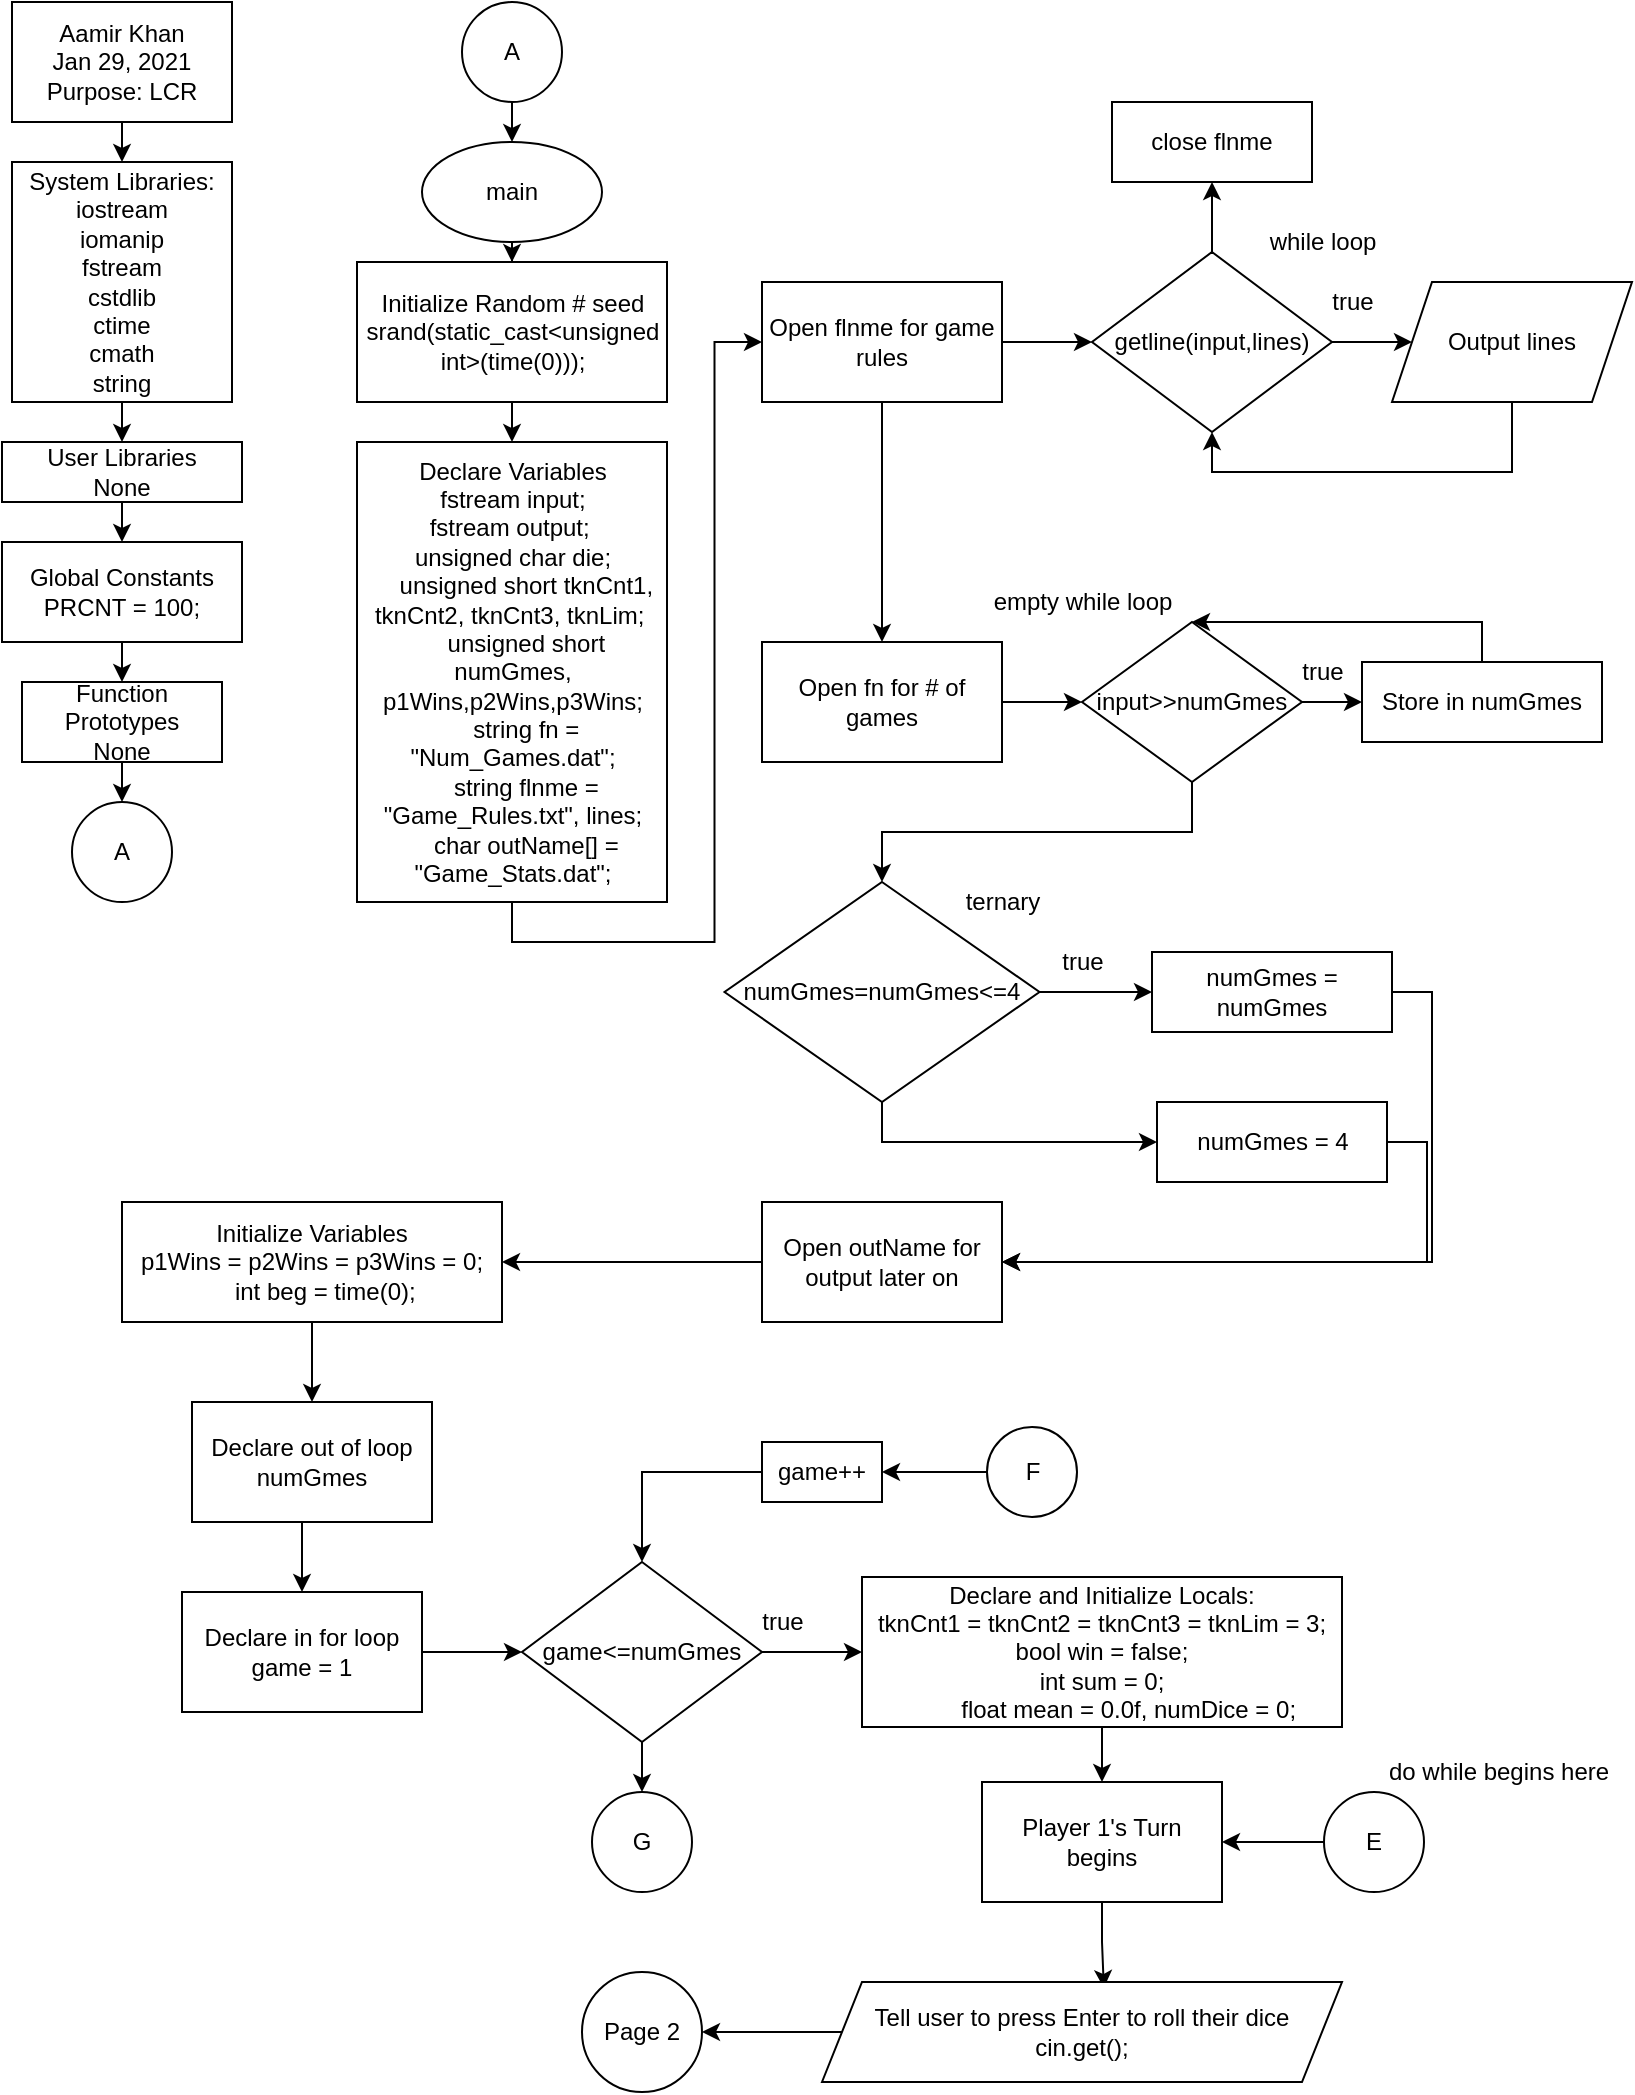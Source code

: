 <mxfile version="14.2.9" type="device" pages="5"><diagram id="x_JjSAv6vgVUodLL2IqP" name="Page-1"><mxGraphModel dx="868" dy="434" grid="1" gridSize="10" guides="1" tooltips="1" connect="1" arrows="1" fold="1" page="1" pageScale="1" pageWidth="850" pageHeight="1100" math="0" shadow="0"><root><mxCell id="0"/><mxCell id="1" parent="0"/><mxCell id="hht8MzpFggPKKr81vTeb-8" style="edgeStyle=orthogonalEdgeStyle;rounded=0;orthogonalLoop=1;jettySize=auto;html=1;exitX=0.5;exitY=1;exitDx=0;exitDy=0;entryX=0.5;entryY=0;entryDx=0;entryDy=0;" edge="1" parent="1" source="hht8MzpFggPKKr81vTeb-1" target="hht8MzpFggPKKr81vTeb-2"><mxGeometry relative="1" as="geometry"/></mxCell><mxCell id="hht8MzpFggPKKr81vTeb-1" value="Aamir Khan&lt;br&gt;Jan 29, 2021&lt;br&gt;Purpose: LCR&lt;br&gt;" style="rounded=0;whiteSpace=wrap;html=1;" vertex="1" parent="1"><mxGeometry x="35" y="20" width="110" height="60" as="geometry"/></mxCell><mxCell id="hht8MzpFggPKKr81vTeb-9" style="edgeStyle=orthogonalEdgeStyle;rounded=0;orthogonalLoop=1;jettySize=auto;html=1;exitX=0.5;exitY=1;exitDx=0;exitDy=0;entryX=0.5;entryY=0;entryDx=0;entryDy=0;" edge="1" parent="1" source="hht8MzpFggPKKr81vTeb-2" target="hht8MzpFggPKKr81vTeb-5"><mxGeometry relative="1" as="geometry"/></mxCell><mxCell id="hht8MzpFggPKKr81vTeb-2" value="System Libraries:&lt;br&gt;iostream&lt;br&gt;iomanip&lt;br&gt;fstream&lt;br&gt;cstdlib&lt;br&gt;ctime&lt;br&gt;cmath&lt;br&gt;string" style="rounded=0;whiteSpace=wrap;html=1;" vertex="1" parent="1"><mxGeometry x="35" y="100" width="110" height="120" as="geometry"/></mxCell><mxCell id="hht8MzpFggPKKr81vTeb-10" style="edgeStyle=orthogonalEdgeStyle;rounded=0;orthogonalLoop=1;jettySize=auto;html=1;exitX=0.5;exitY=1;exitDx=0;exitDy=0;entryX=0.5;entryY=0;entryDx=0;entryDy=0;" edge="1" parent="1" source="hht8MzpFggPKKr81vTeb-5" target="hht8MzpFggPKKr81vTeb-6"><mxGeometry relative="1" as="geometry"/></mxCell><mxCell id="hht8MzpFggPKKr81vTeb-5" value="User Libraries&lt;br&gt;None" style="rounded=0;whiteSpace=wrap;html=1;" vertex="1" parent="1"><mxGeometry x="30" y="240" width="120" height="30" as="geometry"/></mxCell><mxCell id="hht8MzpFggPKKr81vTeb-11" style="edgeStyle=orthogonalEdgeStyle;rounded=0;orthogonalLoop=1;jettySize=auto;html=1;exitX=0.5;exitY=1;exitDx=0;exitDy=0;entryX=0.5;entryY=0;entryDx=0;entryDy=0;" edge="1" parent="1" source="hht8MzpFggPKKr81vTeb-6" target="hht8MzpFggPKKr81vTeb-7"><mxGeometry relative="1" as="geometry"/></mxCell><mxCell id="hht8MzpFggPKKr81vTeb-6" value="Global Constants&lt;br&gt;PRCNT = 100;" style="rounded=0;whiteSpace=wrap;html=1;" vertex="1" parent="1"><mxGeometry x="30" y="290" width="120" height="50" as="geometry"/></mxCell><mxCell id="hht8MzpFggPKKr81vTeb-13" style="edgeStyle=orthogonalEdgeStyle;rounded=0;orthogonalLoop=1;jettySize=auto;html=1;exitX=0.5;exitY=1;exitDx=0;exitDy=0;entryX=0.5;entryY=0;entryDx=0;entryDy=0;" edge="1" parent="1" source="hht8MzpFggPKKr81vTeb-7" target="hht8MzpFggPKKr81vTeb-12"><mxGeometry relative="1" as="geometry"/></mxCell><mxCell id="hht8MzpFggPKKr81vTeb-7" value="Function Prototypes&lt;br&gt;None" style="rounded=0;whiteSpace=wrap;html=1;" vertex="1" parent="1"><mxGeometry x="40" y="360" width="100" height="40" as="geometry"/></mxCell><mxCell id="hht8MzpFggPKKr81vTeb-12" value="A" style="ellipse;whiteSpace=wrap;html=1;aspect=fixed;" vertex="1" parent="1"><mxGeometry x="65" y="420" width="50" height="50" as="geometry"/></mxCell><mxCell id="hht8MzpFggPKKr81vTeb-16" style="edgeStyle=orthogonalEdgeStyle;rounded=0;orthogonalLoop=1;jettySize=auto;html=1;exitX=0.5;exitY=1;exitDx=0;exitDy=0;entryX=0.5;entryY=0;entryDx=0;entryDy=0;" edge="1" parent="1" source="hht8MzpFggPKKr81vTeb-14" target="hht8MzpFggPKKr81vTeb-15"><mxGeometry relative="1" as="geometry"/></mxCell><mxCell id="hht8MzpFggPKKr81vTeb-14" value="A" style="ellipse;whiteSpace=wrap;html=1;aspect=fixed;" vertex="1" parent="1"><mxGeometry x="260" y="20" width="50" height="50" as="geometry"/></mxCell><mxCell id="hht8MzpFggPKKr81vTeb-21" style="edgeStyle=orthogonalEdgeStyle;rounded=0;orthogonalLoop=1;jettySize=auto;html=1;exitX=0.5;exitY=1;exitDx=0;exitDy=0;" edge="1" parent="1" source="hht8MzpFggPKKr81vTeb-15" target="hht8MzpFggPKKr81vTeb-17"><mxGeometry relative="1" as="geometry"/></mxCell><mxCell id="hht8MzpFggPKKr81vTeb-15" value="main" style="ellipse;whiteSpace=wrap;html=1;" vertex="1" parent="1"><mxGeometry x="240" y="90" width="90" height="50" as="geometry"/></mxCell><mxCell id="hht8MzpFggPKKr81vTeb-20" style="edgeStyle=orthogonalEdgeStyle;rounded=0;orthogonalLoop=1;jettySize=auto;html=1;exitX=0.5;exitY=1;exitDx=0;exitDy=0;entryX=0.5;entryY=0;entryDx=0;entryDy=0;" edge="1" parent="1" source="hht8MzpFggPKKr81vTeb-17" target="hht8MzpFggPKKr81vTeb-18"><mxGeometry relative="1" as="geometry"/></mxCell><mxCell id="hht8MzpFggPKKr81vTeb-17" value="Initialize Random # seed&lt;br&gt;srand(static_cast&amp;lt;unsigned int&amp;gt;(time(0)));" style="rounded=0;whiteSpace=wrap;html=1;" vertex="1" parent="1"><mxGeometry x="207.5" y="150" width="155" height="70" as="geometry"/></mxCell><mxCell id="hht8MzpFggPKKr81vTeb-44" style="edgeStyle=orthogonalEdgeStyle;rounded=0;orthogonalLoop=1;jettySize=auto;html=1;exitX=0.5;exitY=1;exitDx=0;exitDy=0;entryX=0;entryY=0.5;entryDx=0;entryDy=0;" edge="1" parent="1" source="hht8MzpFggPKKr81vTeb-18" target="hht8MzpFggPKKr81vTeb-24"><mxGeometry relative="1" as="geometry"/></mxCell><mxCell id="hht8MzpFggPKKr81vTeb-18" value="Declare Variables&lt;br&gt;&lt;span&gt;fstream input;&lt;br&gt;&lt;/span&gt;&lt;span&gt;fstream output;&amp;nbsp;&lt;br&gt;&lt;/span&gt;&lt;span&gt;unsigned char die;&lt;/span&gt;&lt;span&gt;&lt;br&gt;&lt;/span&gt;&lt;div&gt;&amp;nbsp; &amp;nbsp; unsigned short tknCnt1, tknCnt2, tknCnt3, tknLim;&amp;nbsp;&lt;/div&gt;&lt;div&gt;&amp;nbsp; &amp;nbsp; unsigned short numGmes, p1Wins,p2Wins,p3Wins;&lt;/div&gt;&lt;div&gt;&amp;nbsp; &amp;nbsp; string fn = &quot;Num_Games.dat&quot;;&lt;/div&gt;&lt;div&gt;&amp;nbsp; &amp;nbsp; string flnme = &quot;Game_Rules.txt&quot;, lines;&lt;/div&gt;&lt;div&gt;&amp;nbsp; &amp;nbsp; char outName[] = &quot;Game_Stats.dat&quot;;&lt;/div&gt;" style="rounded=0;whiteSpace=wrap;html=1;" vertex="1" parent="1"><mxGeometry x="207.5" y="240" width="155" height="230" as="geometry"/></mxCell><mxCell id="hht8MzpFggPKKr81vTeb-28" style="edgeStyle=orthogonalEdgeStyle;rounded=0;orthogonalLoop=1;jettySize=auto;html=1;exitX=1;exitY=0.5;exitDx=0;exitDy=0;" edge="1" parent="1" source="hht8MzpFggPKKr81vTeb-24" target="hht8MzpFggPKKr81vTeb-25"><mxGeometry relative="1" as="geometry"/></mxCell><mxCell id="hht8MzpFggPKKr81vTeb-45" style="edgeStyle=orthogonalEdgeStyle;rounded=0;orthogonalLoop=1;jettySize=auto;html=1;exitX=0.5;exitY=1;exitDx=0;exitDy=0;entryX=0.5;entryY=0;entryDx=0;entryDy=0;" edge="1" parent="1" source="hht8MzpFggPKKr81vTeb-24" target="hht8MzpFggPKKr81vTeb-40"><mxGeometry relative="1" as="geometry"/></mxCell><mxCell id="hht8MzpFggPKKr81vTeb-24" value="Open flnme for game rules" style="rounded=0;whiteSpace=wrap;html=1;" vertex="1" parent="1"><mxGeometry x="410" y="160" width="120" height="60" as="geometry"/></mxCell><mxCell id="hht8MzpFggPKKr81vTeb-29" style="edgeStyle=orthogonalEdgeStyle;rounded=0;orthogonalLoop=1;jettySize=auto;html=1;exitX=1;exitY=0.5;exitDx=0;exitDy=0;entryX=0;entryY=0.5;entryDx=0;entryDy=0;" edge="1" parent="1" source="hht8MzpFggPKKr81vTeb-25" target="hht8MzpFggPKKr81vTeb-26"><mxGeometry relative="1" as="geometry"/></mxCell><mxCell id="hht8MzpFggPKKr81vTeb-39" style="edgeStyle=orthogonalEdgeStyle;rounded=0;orthogonalLoop=1;jettySize=auto;html=1;exitX=0.5;exitY=0;exitDx=0;exitDy=0;entryX=0.5;entryY=1;entryDx=0;entryDy=0;" edge="1" parent="1" source="hht8MzpFggPKKr81vTeb-25" target="hht8MzpFggPKKr81vTeb-37"><mxGeometry relative="1" as="geometry"/></mxCell><mxCell id="hht8MzpFggPKKr81vTeb-25" value="getline(input,lines)" style="rhombus;whiteSpace=wrap;html=1;" vertex="1" parent="1"><mxGeometry x="575" y="145" width="120" height="90" as="geometry"/></mxCell><mxCell id="hht8MzpFggPKKr81vTeb-36" style="edgeStyle=orthogonalEdgeStyle;rounded=0;orthogonalLoop=1;jettySize=auto;html=1;exitX=0.5;exitY=1;exitDx=0;exitDy=0;entryX=0.5;entryY=1;entryDx=0;entryDy=0;" edge="1" parent="1" source="hht8MzpFggPKKr81vTeb-26" target="hht8MzpFggPKKr81vTeb-25"><mxGeometry relative="1" as="geometry"/></mxCell><mxCell id="hht8MzpFggPKKr81vTeb-26" value="Output lines" style="shape=parallelogram;perimeter=parallelogramPerimeter;whiteSpace=wrap;html=1;fixedSize=1;" vertex="1" parent="1"><mxGeometry x="725" y="160" width="120" height="60" as="geometry"/></mxCell><mxCell id="hht8MzpFggPKKr81vTeb-30" value="true" style="text;html=1;align=center;verticalAlign=middle;resizable=0;points=[];autosize=1;" vertex="1" parent="1"><mxGeometry x="685" y="160" width="40" height="20" as="geometry"/></mxCell><mxCell id="hht8MzpFggPKKr81vTeb-31" value="while loop" style="text;html=1;align=center;verticalAlign=middle;resizable=0;points=[];autosize=1;" vertex="1" parent="1"><mxGeometry x="655" y="130" width="70" height="20" as="geometry"/></mxCell><mxCell id="hht8MzpFggPKKr81vTeb-37" value="close flnme" style="rounded=0;whiteSpace=wrap;html=1;" vertex="1" parent="1"><mxGeometry x="585" y="70" width="100" height="40" as="geometry"/></mxCell><mxCell id="hht8MzpFggPKKr81vTeb-43" style="edgeStyle=orthogonalEdgeStyle;rounded=0;orthogonalLoop=1;jettySize=auto;html=1;exitX=1;exitY=0.5;exitDx=0;exitDy=0;entryX=0;entryY=0.5;entryDx=0;entryDy=0;" edge="1" parent="1" source="hht8MzpFggPKKr81vTeb-40" target="hht8MzpFggPKKr81vTeb-42"><mxGeometry relative="1" as="geometry"/></mxCell><mxCell id="hht8MzpFggPKKr81vTeb-40" value="Open fn for # of games" style="rounded=0;whiteSpace=wrap;html=1;" vertex="1" parent="1"><mxGeometry x="410" y="340" width="120" height="60" as="geometry"/></mxCell><mxCell id="hht8MzpFggPKKr81vTeb-47" style="edgeStyle=orthogonalEdgeStyle;rounded=0;orthogonalLoop=1;jettySize=auto;html=1;exitX=1;exitY=0.5;exitDx=0;exitDy=0;entryX=0;entryY=0.5;entryDx=0;entryDy=0;" edge="1" parent="1" source="hht8MzpFggPKKr81vTeb-42" target="hht8MzpFggPKKr81vTeb-46"><mxGeometry relative="1" as="geometry"/></mxCell><mxCell id="hht8MzpFggPKKr81vTeb-55" style="edgeStyle=orthogonalEdgeStyle;rounded=0;orthogonalLoop=1;jettySize=auto;html=1;exitX=0.5;exitY=1;exitDx=0;exitDy=0;entryX=0.5;entryY=0;entryDx=0;entryDy=0;" edge="1" parent="1" source="hht8MzpFggPKKr81vTeb-42" target="hht8MzpFggPKKr81vTeb-52"><mxGeometry relative="1" as="geometry"/></mxCell><mxCell id="hht8MzpFggPKKr81vTeb-42" value="input&amp;gt;&amp;gt;numGmes" style="rhombus;whiteSpace=wrap;html=1;" vertex="1" parent="1"><mxGeometry x="570" y="330" width="110" height="80" as="geometry"/></mxCell><mxCell id="hht8MzpFggPKKr81vTeb-50" style="edgeStyle=orthogonalEdgeStyle;rounded=0;orthogonalLoop=1;jettySize=auto;html=1;exitX=0.5;exitY=0;exitDx=0;exitDy=0;entryX=0.5;entryY=0;entryDx=0;entryDy=0;" edge="1" parent="1" source="hht8MzpFggPKKr81vTeb-46" target="hht8MzpFggPKKr81vTeb-42"><mxGeometry relative="1" as="geometry"/></mxCell><mxCell id="hht8MzpFggPKKr81vTeb-46" value="Store in numGmes" style="rounded=0;whiteSpace=wrap;html=1;" vertex="1" parent="1"><mxGeometry x="710" y="350" width="120" height="40" as="geometry"/></mxCell><mxCell id="hht8MzpFggPKKr81vTeb-48" value="true" style="text;html=1;align=center;verticalAlign=middle;resizable=0;points=[];autosize=1;" vertex="1" parent="1"><mxGeometry x="670" y="345" width="40" height="20" as="geometry"/></mxCell><mxCell id="hht8MzpFggPKKr81vTeb-51" value="empty while loop" style="text;html=1;align=center;verticalAlign=middle;resizable=0;points=[];autosize=1;" vertex="1" parent="1"><mxGeometry x="520" y="310" width="100" height="20" as="geometry"/></mxCell><mxCell id="hht8MzpFggPKKr81vTeb-56" style="edgeStyle=orthogonalEdgeStyle;rounded=0;orthogonalLoop=1;jettySize=auto;html=1;exitX=1;exitY=0.5;exitDx=0;exitDy=0;entryX=0;entryY=0.5;entryDx=0;entryDy=0;" edge="1" parent="1" source="hht8MzpFggPKKr81vTeb-52" target="hht8MzpFggPKKr81vTeb-53"><mxGeometry relative="1" as="geometry"/></mxCell><mxCell id="hht8MzpFggPKKr81vTeb-59" style="edgeStyle=orthogonalEdgeStyle;rounded=0;orthogonalLoop=1;jettySize=auto;html=1;exitX=0.5;exitY=1;exitDx=0;exitDy=0;entryX=0;entryY=0.5;entryDx=0;entryDy=0;" edge="1" parent="1" source="hht8MzpFggPKKr81vTeb-52" target="hht8MzpFggPKKr81vTeb-58"><mxGeometry relative="1" as="geometry"/></mxCell><mxCell id="hht8MzpFggPKKr81vTeb-52" value="numGmes=numGmes&amp;lt;=4" style="rhombus;whiteSpace=wrap;html=1;" vertex="1" parent="1"><mxGeometry x="391.25" y="460" width="157.5" height="110" as="geometry"/></mxCell><mxCell id="hht8MzpFggPKKr81vTeb-61" style="edgeStyle=orthogonalEdgeStyle;rounded=0;orthogonalLoop=1;jettySize=auto;html=1;exitX=1;exitY=0.5;exitDx=0;exitDy=0;entryX=1;entryY=0.5;entryDx=0;entryDy=0;" edge="1" parent="1" source="hht8MzpFggPKKr81vTeb-53" target="hht8MzpFggPKKr81vTeb-60"><mxGeometry relative="1" as="geometry"/></mxCell><mxCell id="hht8MzpFggPKKr81vTeb-53" value="numGmes = numGmes" style="rounded=0;whiteSpace=wrap;html=1;" vertex="1" parent="1"><mxGeometry x="605" y="495" width="120" height="40" as="geometry"/></mxCell><mxCell id="hht8MzpFggPKKr81vTeb-57" value="true" style="text;html=1;align=center;verticalAlign=middle;resizable=0;points=[];autosize=1;" vertex="1" parent="1"><mxGeometry x="550" y="490" width="40" height="20" as="geometry"/></mxCell><mxCell id="hht8MzpFggPKKr81vTeb-63" style="edgeStyle=orthogonalEdgeStyle;rounded=0;orthogonalLoop=1;jettySize=auto;html=1;exitX=1;exitY=0.5;exitDx=0;exitDy=0;entryX=1;entryY=0.5;entryDx=0;entryDy=0;" edge="1" parent="1" source="hht8MzpFggPKKr81vTeb-58" target="hht8MzpFggPKKr81vTeb-60"><mxGeometry relative="1" as="geometry"/></mxCell><mxCell id="hht8MzpFggPKKr81vTeb-58" value="numGmes = 4" style="rounded=0;whiteSpace=wrap;html=1;" vertex="1" parent="1"><mxGeometry x="607.5" y="570" width="115" height="40" as="geometry"/></mxCell><mxCell id="hht8MzpFggPKKr81vTeb-66" style="edgeStyle=orthogonalEdgeStyle;rounded=0;orthogonalLoop=1;jettySize=auto;html=1;exitX=0;exitY=0.5;exitDx=0;exitDy=0;entryX=1;entryY=0.5;entryDx=0;entryDy=0;" edge="1" parent="1" source="hht8MzpFggPKKr81vTeb-60" target="hht8MzpFggPKKr81vTeb-65"><mxGeometry relative="1" as="geometry"/></mxCell><mxCell id="hht8MzpFggPKKr81vTeb-60" value="Open outName for output later on" style="rounded=0;whiteSpace=wrap;html=1;" vertex="1" parent="1"><mxGeometry x="410" y="620" width="120" height="60" as="geometry"/></mxCell><mxCell id="hht8MzpFggPKKr81vTeb-64" value="ternary" style="text;html=1;align=center;verticalAlign=middle;resizable=0;points=[];autosize=1;" vertex="1" parent="1"><mxGeometry x="505" y="460" width="50" height="20" as="geometry"/></mxCell><mxCell id="hht8MzpFggPKKr81vTeb-71" style="edgeStyle=orthogonalEdgeStyle;rounded=0;orthogonalLoop=1;jettySize=auto;html=1;exitX=0.5;exitY=1;exitDx=0;exitDy=0;entryX=0.5;entryY=0;entryDx=0;entryDy=0;" edge="1" parent="1" source="hht8MzpFggPKKr81vTeb-65" target="hht8MzpFggPKKr81vTeb-67"><mxGeometry relative="1" as="geometry"/></mxCell><mxCell id="hht8MzpFggPKKr81vTeb-65" value="Initialize Variables&lt;br&gt;&lt;div&gt;p1Wins = p2Wins = p3Wins = 0;&lt;/div&gt;&lt;div&gt;&amp;nbsp; &amp;nbsp; int beg = time(0);&lt;/div&gt;" style="rounded=0;whiteSpace=wrap;html=1;" vertex="1" parent="1"><mxGeometry x="90" y="620" width="190" height="60" as="geometry"/></mxCell><mxCell id="hht8MzpFggPKKr81vTeb-70" style="edgeStyle=orthogonalEdgeStyle;rounded=0;orthogonalLoop=1;jettySize=auto;html=1;exitX=0.5;exitY=1;exitDx=0;exitDy=0;entryX=0.5;entryY=0;entryDx=0;entryDy=0;" edge="1" parent="1" source="hht8MzpFggPKKr81vTeb-67" target="hht8MzpFggPKKr81vTeb-68"><mxGeometry relative="1" as="geometry"/></mxCell><mxCell id="hht8MzpFggPKKr81vTeb-67" value="Declare out of loop&lt;br&gt;numGmes" style="rounded=0;whiteSpace=wrap;html=1;" vertex="1" parent="1"><mxGeometry x="125" y="720" width="120" height="60" as="geometry"/></mxCell><mxCell id="hht8MzpFggPKKr81vTeb-72" style="edgeStyle=orthogonalEdgeStyle;rounded=0;orthogonalLoop=1;jettySize=auto;html=1;exitX=1;exitY=0.5;exitDx=0;exitDy=0;entryX=0;entryY=0.5;entryDx=0;entryDy=0;" edge="1" parent="1" source="hht8MzpFggPKKr81vTeb-68" target="hht8MzpFggPKKr81vTeb-69"><mxGeometry relative="1" as="geometry"/></mxCell><mxCell id="hht8MzpFggPKKr81vTeb-68" value="Declare in for loop&lt;br&gt;game = 1" style="rounded=0;whiteSpace=wrap;html=1;" vertex="1" parent="1"><mxGeometry x="120" y="815" width="120" height="60" as="geometry"/></mxCell><mxCell id="hht8MzpFggPKKr81vTeb-76" style="edgeStyle=orthogonalEdgeStyle;rounded=0;orthogonalLoop=1;jettySize=auto;html=1;exitX=1;exitY=0.5;exitDx=0;exitDy=0;entryX=0;entryY=0.5;entryDx=0;entryDy=0;" edge="1" parent="1" source="hht8MzpFggPKKr81vTeb-69" target="hht8MzpFggPKKr81vTeb-75"><mxGeometry relative="1" as="geometry"/></mxCell><mxCell id="hht8MzpFggPKKr81vTeb-509" style="edgeStyle=orthogonalEdgeStyle;rounded=0;orthogonalLoop=1;jettySize=auto;html=1;exitX=0.5;exitY=1;exitDx=0;exitDy=0;entryX=0.5;entryY=0;entryDx=0;entryDy=0;" edge="1" parent="1" source="hht8MzpFggPKKr81vTeb-69" target="hht8MzpFggPKKr81vTeb-508"><mxGeometry relative="1" as="geometry"/></mxCell><mxCell id="hht8MzpFggPKKr81vTeb-69" value="game&amp;lt;=numGmes" style="rhombus;whiteSpace=wrap;html=1;" vertex="1" parent="1"><mxGeometry x="290" y="800" width="120" height="90" as="geometry"/></mxCell><mxCell id="hht8MzpFggPKKr81vTeb-74" style="edgeStyle=orthogonalEdgeStyle;rounded=0;orthogonalLoop=1;jettySize=auto;html=1;exitX=0;exitY=0.5;exitDx=0;exitDy=0;entryX=0.5;entryY=0;entryDx=0;entryDy=0;" edge="1" parent="1" source="hht8MzpFggPKKr81vTeb-73" target="hht8MzpFggPKKr81vTeb-69"><mxGeometry relative="1" as="geometry"/></mxCell><mxCell id="hht8MzpFggPKKr81vTeb-73" value="game++" style="rounded=0;whiteSpace=wrap;html=1;" vertex="1" parent="1"><mxGeometry x="410" y="740" width="60" height="30" as="geometry"/></mxCell><mxCell id="hht8MzpFggPKKr81vTeb-79" style="edgeStyle=orthogonalEdgeStyle;rounded=0;orthogonalLoop=1;jettySize=auto;html=1;exitX=0.5;exitY=1;exitDx=0;exitDy=0;entryX=0.5;entryY=0;entryDx=0;entryDy=0;" edge="1" parent="1" source="hht8MzpFggPKKr81vTeb-75" target="hht8MzpFggPKKr81vTeb-77"><mxGeometry relative="1" as="geometry"/></mxCell><mxCell id="hht8MzpFggPKKr81vTeb-75" value="Declare and Initialize Locals:&lt;br&gt;tknCnt1 = tknCnt2 = tknCnt3 = tknLim = 3;&lt;br&gt;bool win = false;&lt;br&gt;&lt;div&gt;int sum = 0;&lt;/div&gt;&lt;div&gt;&amp;nbsp; &amp;nbsp; &amp;nbsp; &amp;nbsp; float mean = 0.0f, numDice = 0;&lt;/div&gt;" style="rounded=0;whiteSpace=wrap;html=1;" vertex="1" parent="1"><mxGeometry x="460" y="807.5" width="240" height="75" as="geometry"/></mxCell><mxCell id="hht8MzpFggPKKr81vTeb-81" style="edgeStyle=orthogonalEdgeStyle;rounded=0;orthogonalLoop=1;jettySize=auto;html=1;exitX=0.5;exitY=1;exitDx=0;exitDy=0;entryX=0.542;entryY=0.06;entryDx=0;entryDy=0;entryPerimeter=0;" edge="1" parent="1" source="hht8MzpFggPKKr81vTeb-77" target="hht8MzpFggPKKr81vTeb-78"><mxGeometry relative="1" as="geometry"/></mxCell><mxCell id="hht8MzpFggPKKr81vTeb-77" value="Player 1's Turn begins" style="rounded=0;whiteSpace=wrap;html=1;" vertex="1" parent="1"><mxGeometry x="520" y="910" width="120" height="60" as="geometry"/></mxCell><mxCell id="hht8MzpFggPKKr81vTeb-83" style="edgeStyle=orthogonalEdgeStyle;rounded=0;orthogonalLoop=1;jettySize=auto;html=1;exitX=0;exitY=0.5;exitDx=0;exitDy=0;entryX=1;entryY=0.5;entryDx=0;entryDy=0;" edge="1" parent="1" source="hht8MzpFggPKKr81vTeb-78" target="hht8MzpFggPKKr81vTeb-82"><mxGeometry relative="1" as="geometry"/></mxCell><mxCell id="hht8MzpFggPKKr81vTeb-78" value="Tell user to press Enter to roll their dice&lt;br&gt;cin.get();" style="shape=parallelogram;perimeter=parallelogramPerimeter;whiteSpace=wrap;html=1;fixedSize=1;" vertex="1" parent="1"><mxGeometry x="440" y="1010" width="260" height="50" as="geometry"/></mxCell><mxCell id="hht8MzpFggPKKr81vTeb-82" value="Page 2" style="ellipse;whiteSpace=wrap;html=1;aspect=fixed;" vertex="1" parent="1"><mxGeometry x="320" y="1005" width="60" height="60" as="geometry"/></mxCell><mxCell id="hht8MzpFggPKKr81vTeb-348" style="edgeStyle=orthogonalEdgeStyle;rounded=0;orthogonalLoop=1;jettySize=auto;html=1;exitX=0;exitY=0.5;exitDx=0;exitDy=0;entryX=1;entryY=0.5;entryDx=0;entryDy=0;" edge="1" parent="1" source="hht8MzpFggPKKr81vTeb-346" target="hht8MzpFggPKKr81vTeb-77"><mxGeometry relative="1" as="geometry"/></mxCell><mxCell id="hht8MzpFggPKKr81vTeb-346" value="E" style="ellipse;whiteSpace=wrap;html=1;aspect=fixed;" vertex="1" parent="1"><mxGeometry x="691" y="915" width="50" height="50" as="geometry"/></mxCell><mxCell id="hht8MzpFggPKKr81vTeb-507" style="edgeStyle=orthogonalEdgeStyle;rounded=0;orthogonalLoop=1;jettySize=auto;html=1;exitX=0;exitY=0.5;exitDx=0;exitDy=0;entryX=1;entryY=0.5;entryDx=0;entryDy=0;" edge="1" parent="1" source="hht8MzpFggPKKr81vTeb-506" target="hht8MzpFggPKKr81vTeb-73"><mxGeometry relative="1" as="geometry"/></mxCell><mxCell id="hht8MzpFggPKKr81vTeb-506" value="F" style="ellipse;whiteSpace=wrap;html=1;aspect=fixed;" vertex="1" parent="1"><mxGeometry x="522.5" y="732.5" width="45" height="45" as="geometry"/></mxCell><mxCell id="hht8MzpFggPKKr81vTeb-508" value="G" style="ellipse;whiteSpace=wrap;html=1;aspect=fixed;" vertex="1" parent="1"><mxGeometry x="325" y="915" width="50" height="50" as="geometry"/></mxCell><mxCell id="hht8MzpFggPKKr81vTeb-510" value="true" style="text;html=1;align=center;verticalAlign=middle;resizable=0;points=[];autosize=1;" vertex="1" parent="1"><mxGeometry x="400" y="820" width="40" height="20" as="geometry"/></mxCell><mxCell id="hht8MzpFggPKKr81vTeb-532" value="do while begins here" style="text;html=1;align=center;verticalAlign=middle;resizable=0;points=[];autosize=1;" vertex="1" parent="1"><mxGeometry x="712.5" y="895" width="130" height="20" as="geometry"/></mxCell></root></mxGraphModel></diagram><diagram id="KF5bs9WXLfzS5Boqgye6" name="Page-2"><mxGraphModel dx="868" dy="-666" grid="1" gridSize="10" guides="1" tooltips="1" connect="1" arrows="1" fold="1" page="1" pageScale="1" pageWidth="850" pageHeight="1100" math="0" shadow="0"><root><mxCell id="BjdjGqRkvHyE1hwJPSs--0"/><mxCell id="BjdjGqRkvHyE1hwJPSs--1" parent="BjdjGqRkvHyE1hwJPSs--0"/><mxCell id="BjdjGqRkvHyE1hwJPSs--2" style="edgeStyle=orthogonalEdgeStyle;rounded=0;orthogonalLoop=1;jettySize=auto;html=1;exitX=0.5;exitY=1;exitDx=0;exitDy=0;entryX=0.5;entryY=0;entryDx=0;entryDy=0;" edge="1" parent="BjdjGqRkvHyE1hwJPSs--1" source="BjdjGqRkvHyE1hwJPSs--3" target="BjdjGqRkvHyE1hwJPSs--6"><mxGeometry relative="1" as="geometry"/></mxCell><mxCell id="BjdjGqRkvHyE1hwJPSs--3" value="Page 2" style="ellipse;whiteSpace=wrap;html=1;aspect=fixed;" vertex="1" parent="BjdjGqRkvHyE1hwJPSs--1"><mxGeometry x="47.5" y="1120" width="60" height="60" as="geometry"/></mxCell><mxCell id="BjdjGqRkvHyE1hwJPSs--4" style="edgeStyle=orthogonalEdgeStyle;rounded=0;orthogonalLoop=1;jettySize=auto;html=1;exitX=1;exitY=0.5;exitDx=0;exitDy=0;entryX=0;entryY=0.5;entryDx=0;entryDy=0;" edge="1" parent="BjdjGqRkvHyE1hwJPSs--1" source="BjdjGqRkvHyE1hwJPSs--6" target="BjdjGqRkvHyE1hwJPSs--8"><mxGeometry relative="1" as="geometry"/></mxCell><mxCell id="BjdjGqRkvHyE1hwJPSs--5" style="edgeStyle=orthogonalEdgeStyle;rounded=0;orthogonalLoop=1;jettySize=auto;html=1;exitX=0.5;exitY=1;exitDx=0;exitDy=0;entryX=0.5;entryY=0;entryDx=0;entryDy=0;" edge="1" parent="BjdjGqRkvHyE1hwJPSs--1" source="BjdjGqRkvHyE1hwJPSs--6" target="BjdjGqRkvHyE1hwJPSs--40"><mxGeometry relative="1" as="geometry"/></mxCell><mxCell id="BjdjGqRkvHyE1hwJPSs--6" value="tknCnt1&amp;lt;tknLim" style="rhombus;whiteSpace=wrap;html=1;" vertex="1" parent="BjdjGqRkvHyE1hwJPSs--1"><mxGeometry x="25" y="1200" width="105" height="80" as="geometry"/></mxCell><mxCell id="BjdjGqRkvHyE1hwJPSs--7" style="edgeStyle=orthogonalEdgeStyle;rounded=0;orthogonalLoop=1;jettySize=auto;html=1;exitX=1;exitY=0.5;exitDx=0;exitDy=0;entryX=0;entryY=0.5;entryDx=0;entryDy=0;" edge="1" parent="BjdjGqRkvHyE1hwJPSs--1" source="BjdjGqRkvHyE1hwJPSs--8" target="BjdjGqRkvHyE1hwJPSs--10"><mxGeometry relative="1" as="geometry"/></mxCell><mxCell id="BjdjGqRkvHyE1hwJPSs--8" value="Declare out of Loop&lt;br&gt;tknCnt1" style="rounded=0;whiteSpace=wrap;html=1;" vertex="1" parent="BjdjGqRkvHyE1hwJPSs--1"><mxGeometry x="170" y="1210" width="120" height="60" as="geometry"/></mxCell><mxCell id="BjdjGqRkvHyE1hwJPSs--9" style="edgeStyle=orthogonalEdgeStyle;rounded=0;orthogonalLoop=1;jettySize=auto;html=1;exitX=0.5;exitY=1;exitDx=0;exitDy=0;entryX=0.5;entryY=0;entryDx=0;entryDy=0;" edge="1" parent="BjdjGqRkvHyE1hwJPSs--1" source="BjdjGqRkvHyE1hwJPSs--10" target="BjdjGqRkvHyE1hwJPSs--14"><mxGeometry relative="1" as="geometry"/></mxCell><mxCell id="BjdjGqRkvHyE1hwJPSs--10" value="Declare in for loop&lt;br&gt;count = 1" style="rounded=0;whiteSpace=wrap;html=1;" vertex="1" parent="BjdjGqRkvHyE1hwJPSs--1"><mxGeometry x="325" y="1210" width="120" height="60" as="geometry"/></mxCell><mxCell id="BjdjGqRkvHyE1hwJPSs--11" value="true" style="text;html=1;align=center;verticalAlign=middle;resizable=0;points=[];autosize=1;" vertex="1" parent="BjdjGqRkvHyE1hwJPSs--1"><mxGeometry x="120" y="1210" width="40" height="20" as="geometry"/></mxCell><mxCell id="BjdjGqRkvHyE1hwJPSs--12" style="edgeStyle=orthogonalEdgeStyle;rounded=0;orthogonalLoop=1;jettySize=auto;html=1;exitX=0.5;exitY=1;exitDx=0;exitDy=0;entryX=0.5;entryY=0;entryDx=0;entryDy=0;" edge="1" parent="BjdjGqRkvHyE1hwJPSs--1" source="BjdjGqRkvHyE1hwJPSs--14" target="BjdjGqRkvHyE1hwJPSs--18"><mxGeometry relative="1" as="geometry"/></mxCell><mxCell id="BjdjGqRkvHyE1hwJPSs--13" style="edgeStyle=orthogonalEdgeStyle;rounded=0;orthogonalLoop=1;jettySize=auto;html=1;exitX=0;exitY=0.5;exitDx=0;exitDy=0;entryX=0.5;entryY=0;entryDx=0;entryDy=0;" edge="1" parent="BjdjGqRkvHyE1hwJPSs--1" source="BjdjGqRkvHyE1hwJPSs--14" target="BjdjGqRkvHyE1hwJPSs--71"><mxGeometry relative="1" as="geometry"/></mxCell><mxCell id="BjdjGqRkvHyE1hwJPSs--14" value="count&amp;lt;=tknCnt1" style="rhombus;whiteSpace=wrap;html=1;" vertex="1" parent="BjdjGqRkvHyE1hwJPSs--1"><mxGeometry x="330" y="1280" width="115" height="80" as="geometry"/></mxCell><mxCell id="BjdjGqRkvHyE1hwJPSs--15" style="edgeStyle=orthogonalEdgeStyle;rounded=0;orthogonalLoop=1;jettySize=auto;html=1;exitX=0;exitY=0.5;exitDx=0;exitDy=0;entryX=1;entryY=0.5;entryDx=0;entryDy=0;" edge="1" parent="BjdjGqRkvHyE1hwJPSs--1" source="BjdjGqRkvHyE1hwJPSs--16" target="BjdjGqRkvHyE1hwJPSs--14"><mxGeometry relative="1" as="geometry"/></mxCell><mxCell id="BjdjGqRkvHyE1hwJPSs--16" value="count++" style="rounded=0;whiteSpace=wrap;html=1;" vertex="1" parent="BjdjGqRkvHyE1hwJPSs--1"><mxGeometry x="770" y="1305" width="60" height="30" as="geometry"/></mxCell><mxCell id="BjdjGqRkvHyE1hwJPSs--17" style="edgeStyle=orthogonalEdgeStyle;rounded=0;orthogonalLoop=1;jettySize=auto;html=1;exitX=1;exitY=0.5;exitDx=0;exitDy=0;entryX=0;entryY=0.5;entryDx=0;entryDy=0;" edge="1" parent="BjdjGqRkvHyE1hwJPSs--1" source="BjdjGqRkvHyE1hwJPSs--18" target="BjdjGqRkvHyE1hwJPSs--20"><mxGeometry relative="1" as="geometry"/></mxCell><mxCell id="BjdjGqRkvHyE1hwJPSs--18" value="&lt;div&gt;die = rand()%6+1; //Range: [1,6]&lt;/div&gt;&lt;div&gt;&lt;span&gt;sum+=die;&lt;/span&gt;&lt;/div&gt;&lt;div&gt;&lt;span&gt;numDice++;&lt;/span&gt;&lt;/div&gt;" style="rounded=0;whiteSpace=wrap;html=1;" vertex="1" parent="BjdjGqRkvHyE1hwJPSs--1"><mxGeometry x="292.5" y="1380" width="190" height="60" as="geometry"/></mxCell><mxCell id="BjdjGqRkvHyE1hwJPSs--19" style="edgeStyle=orthogonalEdgeStyle;rounded=0;orthogonalLoop=1;jettySize=auto;html=1;exitX=0.5;exitY=1;exitDx=0;exitDy=0;entryX=0.5;entryY=0;entryDx=0;entryDy=0;" edge="1" parent="BjdjGqRkvHyE1hwJPSs--1" source="BjdjGqRkvHyE1hwJPSs--20" target="BjdjGqRkvHyE1hwJPSs--23"><mxGeometry relative="1" as="geometry"/></mxCell><mxCell id="BjdjGqRkvHyE1hwJPSs--20" value="Display roll # and die value" style="shape=parallelogram;perimeter=parallelogramPerimeter;whiteSpace=wrap;html=1;fixedSize=1;" vertex="1" parent="BjdjGqRkvHyE1hwJPSs--1"><mxGeometry x="505" y="1380" width="145" height="60" as="geometry"/></mxCell><mxCell id="BjdjGqRkvHyE1hwJPSs--21" style="edgeStyle=orthogonalEdgeStyle;rounded=0;orthogonalLoop=1;jettySize=auto;html=1;exitX=1;exitY=0.5;exitDx=0;exitDy=0;entryX=0;entryY=0.5;entryDx=0;entryDy=0;" edge="1" parent="BjdjGqRkvHyE1hwJPSs--1" source="BjdjGqRkvHyE1hwJPSs--23" target="BjdjGqRkvHyE1hwJPSs--30"><mxGeometry relative="1" as="geometry"/></mxCell><mxCell id="BjdjGqRkvHyE1hwJPSs--22" style="edgeStyle=orthogonalEdgeStyle;rounded=0;orthogonalLoop=1;jettySize=auto;html=1;exitX=0.5;exitY=1;exitDx=0;exitDy=0;entryX=0.5;entryY=0;entryDx=0;entryDy=0;" edge="1" parent="BjdjGqRkvHyE1hwJPSs--1" source="BjdjGqRkvHyE1hwJPSs--23" target="BjdjGqRkvHyE1hwJPSs--26"><mxGeometry relative="1" as="geometry"/></mxCell><mxCell id="BjdjGqRkvHyE1hwJPSs--23" value="die==4" style="rhombus;whiteSpace=wrap;html=1;" vertex="1" parent="BjdjGqRkvHyE1hwJPSs--1"><mxGeometry x="537.5" y="1470" width="80" height="80" as="geometry"/></mxCell><mxCell id="BjdjGqRkvHyE1hwJPSs--24" style="edgeStyle=orthogonalEdgeStyle;rounded=0;orthogonalLoop=1;jettySize=auto;html=1;exitX=0.5;exitY=1;exitDx=0;exitDy=0;entryX=0.5;entryY=0;entryDx=0;entryDy=0;" edge="1" parent="BjdjGqRkvHyE1hwJPSs--1" source="BjdjGqRkvHyE1hwJPSs--26" target="BjdjGqRkvHyE1hwJPSs--28"><mxGeometry relative="1" as="geometry"/></mxCell><mxCell id="BjdjGqRkvHyE1hwJPSs--25" style="edgeStyle=orthogonalEdgeStyle;rounded=0;orthogonalLoop=1;jettySize=auto;html=1;exitX=1;exitY=0.5;exitDx=0;exitDy=0;entryX=0;entryY=0.5;entryDx=0;entryDy=0;" edge="1" parent="BjdjGqRkvHyE1hwJPSs--1" source="BjdjGqRkvHyE1hwJPSs--26"><mxGeometry relative="1" as="geometry"><mxPoint x="650" y="1620" as="targetPoint"/></mxGeometry></mxCell><mxCell id="BjdjGqRkvHyE1hwJPSs--26" value="die==5" style="rhombus;whiteSpace=wrap;html=1;" vertex="1" parent="BjdjGqRkvHyE1hwJPSs--1"><mxGeometry x="537.5" y="1580" width="80" height="80" as="geometry"/></mxCell><mxCell id="BjdjGqRkvHyE1hwJPSs--27" style="edgeStyle=orthogonalEdgeStyle;rounded=0;orthogonalLoop=1;jettySize=auto;html=1;exitX=1;exitY=0.5;exitDx=0;exitDy=0;entryX=0;entryY=0.5;entryDx=0;entryDy=0;" edge="1" parent="BjdjGqRkvHyE1hwJPSs--1" source="BjdjGqRkvHyE1hwJPSs--28"><mxGeometry relative="1" as="geometry"><mxPoint x="640" y="1720" as="targetPoint"/></mxGeometry></mxCell><mxCell id="BjdjGqRkvHyE1hwJPSs--28" value="die==6" style="rhombus;whiteSpace=wrap;html=1;" vertex="1" parent="BjdjGqRkvHyE1hwJPSs--1"><mxGeometry x="537.5" y="1680" width="80" height="80" as="geometry"/></mxCell><mxCell id="BjdjGqRkvHyE1hwJPSs--29" style="edgeStyle=orthogonalEdgeStyle;rounded=0;orthogonalLoop=1;jettySize=auto;html=1;exitX=1;exitY=0.5;exitDx=0;exitDy=0;entryX=0.5;entryY=1;entryDx=0;entryDy=0;" edge="1" parent="BjdjGqRkvHyE1hwJPSs--1" source="BjdjGqRkvHyE1hwJPSs--30" target="BjdjGqRkvHyE1hwJPSs--16"><mxGeometry relative="1" as="geometry"/></mxCell><mxCell id="BjdjGqRkvHyE1hwJPSs--30" value="tknCnt1--;&lt;br&gt;tknCnt2++;" style="shape=parallelogram;perimeter=parallelogramPerimeter;whiteSpace=wrap;html=1;fixedSize=1;" vertex="1" parent="BjdjGqRkvHyE1hwJPSs--1"><mxGeometry x="647.5" y="1490" width="120" height="40" as="geometry"/></mxCell><mxCell id="BjdjGqRkvHyE1hwJPSs--31" value="true" style="text;html=1;align=center;verticalAlign=middle;resizable=0;points=[];autosize=1;" vertex="1" parent="BjdjGqRkvHyE1hwJPSs--1"><mxGeometry x="610" y="1490" width="40" height="20" as="geometry"/></mxCell><mxCell id="BjdjGqRkvHyE1hwJPSs--32" style="edgeStyle=orthogonalEdgeStyle;rounded=0;orthogonalLoop=1;jettySize=auto;html=1;exitX=1;exitY=0.5;exitDx=0;exitDy=0;entryX=0.5;entryY=1;entryDx=0;entryDy=0;" edge="1" parent="BjdjGqRkvHyE1hwJPSs--1" source="BjdjGqRkvHyE1hwJPSs--33" target="BjdjGqRkvHyE1hwJPSs--16"><mxGeometry relative="1" as="geometry"/></mxCell><mxCell id="BjdjGqRkvHyE1hwJPSs--33" value="tknCnt1--;" style="shape=parallelogram;perimeter=parallelogramPerimeter;whiteSpace=wrap;html=1;fixedSize=1;" vertex="1" parent="BjdjGqRkvHyE1hwJPSs--1"><mxGeometry x="640" y="1592.5" width="107.5" height="35" as="geometry"/></mxCell><mxCell id="BjdjGqRkvHyE1hwJPSs--34" value="true" style="text;html=1;align=center;verticalAlign=middle;resizable=0;points=[];autosize=1;" vertex="1" parent="BjdjGqRkvHyE1hwJPSs--1"><mxGeometry x="607.5" y="1600" width="40" height="20" as="geometry"/></mxCell><mxCell id="BjdjGqRkvHyE1hwJPSs--35" style="edgeStyle=orthogonalEdgeStyle;rounded=0;orthogonalLoop=1;jettySize=auto;html=1;exitX=1;exitY=0.5;exitDx=0;exitDy=0;entryX=0.5;entryY=1;entryDx=0;entryDy=0;" edge="1" parent="BjdjGqRkvHyE1hwJPSs--1" source="BjdjGqRkvHyE1hwJPSs--36" target="BjdjGqRkvHyE1hwJPSs--16"><mxGeometry relative="1" as="geometry"/></mxCell><mxCell id="BjdjGqRkvHyE1hwJPSs--36" value="tknCnt1--;&lt;br&gt;tknCnt3++;" style="shape=parallelogram;perimeter=parallelogramPerimeter;whiteSpace=wrap;html=1;fixedSize=1;" vertex="1" parent="BjdjGqRkvHyE1hwJPSs--1"><mxGeometry x="630" y="1690" width="120" height="40" as="geometry"/></mxCell><mxCell id="BjdjGqRkvHyE1hwJPSs--37" value="true" style="text;html=1;align=center;verticalAlign=middle;resizable=0;points=[];autosize=1;" vertex="1" parent="BjdjGqRkvHyE1hwJPSs--1"><mxGeometry x="607.5" y="1690" width="40" height="20" as="geometry"/></mxCell><mxCell id="BjdjGqRkvHyE1hwJPSs--38" value="true" style="text;html=1;align=center;verticalAlign=middle;resizable=0;points=[];autosize=1;" vertex="1" parent="BjdjGqRkvHyE1hwJPSs--1"><mxGeometry x="391.25" y="1350" width="40" height="20" as="geometry"/></mxCell><mxCell id="BjdjGqRkvHyE1hwJPSs--39" style="edgeStyle=orthogonalEdgeStyle;rounded=0;orthogonalLoop=1;jettySize=auto;html=1;exitX=0.5;exitY=1;exitDx=0;exitDy=0;entryX=0.5;entryY=0;entryDx=0;entryDy=0;" edge="1" parent="BjdjGqRkvHyE1hwJPSs--1" source="BjdjGqRkvHyE1hwJPSs--40" target="BjdjGqRkvHyE1hwJPSs--42"><mxGeometry relative="1" as="geometry"/></mxCell><mxCell id="BjdjGqRkvHyE1hwJPSs--40" value="Declare out of Loop&lt;br&gt;tknLim" style="rounded=0;whiteSpace=wrap;html=1;" vertex="1" parent="BjdjGqRkvHyE1hwJPSs--1"><mxGeometry x="17.5" y="1580" width="120" height="60" as="geometry"/></mxCell><mxCell id="BjdjGqRkvHyE1hwJPSs--41" style="edgeStyle=orthogonalEdgeStyle;rounded=0;orthogonalLoop=1;jettySize=auto;html=1;exitX=1;exitY=0.5;exitDx=0;exitDy=0;entryX=0;entryY=0.5;entryDx=0;entryDy=0;" edge="1" parent="BjdjGqRkvHyE1hwJPSs--1" source="BjdjGqRkvHyE1hwJPSs--42" target="BjdjGqRkvHyE1hwJPSs--45"><mxGeometry relative="1" as="geometry"/></mxCell><mxCell id="BjdjGqRkvHyE1hwJPSs--42" value="Declare in for loop&lt;br&gt;count = 1" style="rounded=0;whiteSpace=wrap;html=1;" vertex="1" parent="BjdjGqRkvHyE1hwJPSs--1"><mxGeometry x="17.5" y="1670" width="120" height="60" as="geometry"/></mxCell><mxCell id="BjdjGqRkvHyE1hwJPSs--43" style="edgeStyle=orthogonalEdgeStyle;rounded=0;orthogonalLoop=1;jettySize=auto;html=1;exitX=0.5;exitY=1;exitDx=0;exitDy=0;entryX=0.5;entryY=0;entryDx=0;entryDy=0;" edge="1" parent="BjdjGqRkvHyE1hwJPSs--1" source="BjdjGqRkvHyE1hwJPSs--45" target="BjdjGqRkvHyE1hwJPSs--47"><mxGeometry relative="1" as="geometry"/></mxCell><mxCell id="BjdjGqRkvHyE1hwJPSs--44" style="edgeStyle=orthogonalEdgeStyle;rounded=0;orthogonalLoop=1;jettySize=auto;html=1;exitX=0.5;exitY=0;exitDx=0;exitDy=0;entryX=0.5;entryY=1;entryDx=0;entryDy=0;" edge="1" parent="BjdjGqRkvHyE1hwJPSs--1" source="BjdjGqRkvHyE1hwJPSs--45" target="BjdjGqRkvHyE1hwJPSs--71"><mxGeometry relative="1" as="geometry"/></mxCell><mxCell id="BjdjGqRkvHyE1hwJPSs--45" value="count&amp;lt;=tknLim" style="rhombus;whiteSpace=wrap;html=1;" vertex="1" parent="BjdjGqRkvHyE1hwJPSs--1"><mxGeometry x="185" y="1660" width="115" height="80" as="geometry"/></mxCell><mxCell id="BjdjGqRkvHyE1hwJPSs--46" style="edgeStyle=orthogonalEdgeStyle;rounded=0;orthogonalLoop=1;jettySize=auto;html=1;exitX=0.5;exitY=1;exitDx=0;exitDy=0;" edge="1" parent="BjdjGqRkvHyE1hwJPSs--1" source="BjdjGqRkvHyE1hwJPSs--47" target="BjdjGqRkvHyE1hwJPSs--49"><mxGeometry relative="1" as="geometry"/></mxCell><mxCell id="BjdjGqRkvHyE1hwJPSs--47" value="&lt;div&gt;die = rand()%6+1; //Range: [1,6]&lt;/div&gt;&lt;div&gt;&lt;span&gt;sum+=die;&lt;/span&gt;&lt;/div&gt;&lt;div&gt;&lt;span&gt;numDice++;&lt;/span&gt;&lt;/div&gt;" style="rounded=0;whiteSpace=wrap;html=1;" vertex="1" parent="BjdjGqRkvHyE1hwJPSs--1"><mxGeometry x="147.5" y="1760" width="190" height="60" as="geometry"/></mxCell><mxCell id="BjdjGqRkvHyE1hwJPSs--48" style="edgeStyle=orthogonalEdgeStyle;rounded=0;orthogonalLoop=1;jettySize=auto;html=1;exitX=0.5;exitY=1;exitDx=0;exitDy=0;entryX=0.5;entryY=0;entryDx=0;entryDy=0;" edge="1" parent="BjdjGqRkvHyE1hwJPSs--1" source="BjdjGqRkvHyE1hwJPSs--49" target="BjdjGqRkvHyE1hwJPSs--52"><mxGeometry relative="1" as="geometry"/></mxCell><mxCell id="BjdjGqRkvHyE1hwJPSs--49" value="Display roll # and die value" style="shape=parallelogram;perimeter=parallelogramPerimeter;whiteSpace=wrap;html=1;fixedSize=1;" vertex="1" parent="BjdjGqRkvHyE1hwJPSs--1"><mxGeometry x="170" y="1840" width="145" height="60" as="geometry"/></mxCell><mxCell id="BjdjGqRkvHyE1hwJPSs--50" style="edgeStyle=orthogonalEdgeStyle;rounded=0;orthogonalLoop=1;jettySize=auto;html=1;exitX=0.5;exitY=1;exitDx=0;exitDy=0;entryX=0.5;entryY=0;entryDx=0;entryDy=0;" edge="1" parent="BjdjGqRkvHyE1hwJPSs--1" source="BjdjGqRkvHyE1hwJPSs--52" target="BjdjGqRkvHyE1hwJPSs--55"><mxGeometry relative="1" as="geometry"/></mxCell><mxCell id="BjdjGqRkvHyE1hwJPSs--51" style="edgeStyle=orthogonalEdgeStyle;rounded=0;orthogonalLoop=1;jettySize=auto;html=1;exitX=1;exitY=0.5;exitDx=0;exitDy=0;entryX=0;entryY=0.5;entryDx=0;entryDy=0;" edge="1" parent="BjdjGqRkvHyE1hwJPSs--1" source="BjdjGqRkvHyE1hwJPSs--52" target="BjdjGqRkvHyE1hwJPSs--59"><mxGeometry relative="1" as="geometry"/></mxCell><mxCell id="BjdjGqRkvHyE1hwJPSs--52" value="die==4" style="rhombus;whiteSpace=wrap;html=1;" vertex="1" parent="BjdjGqRkvHyE1hwJPSs--1"><mxGeometry x="195.5" y="1920" width="80" height="80" as="geometry"/></mxCell><mxCell id="BjdjGqRkvHyE1hwJPSs--53" style="edgeStyle=orthogonalEdgeStyle;rounded=0;orthogonalLoop=1;jettySize=auto;html=1;exitX=0.5;exitY=1;exitDx=0;exitDy=0;entryX=0.5;entryY=0;entryDx=0;entryDy=0;" edge="1" parent="BjdjGqRkvHyE1hwJPSs--1" source="BjdjGqRkvHyE1hwJPSs--55" target="BjdjGqRkvHyE1hwJPSs--57"><mxGeometry relative="1" as="geometry"/></mxCell><mxCell id="BjdjGqRkvHyE1hwJPSs--54" style="edgeStyle=orthogonalEdgeStyle;rounded=0;orthogonalLoop=1;jettySize=auto;html=1;exitX=1;exitY=0.5;exitDx=0;exitDy=0;entryX=0;entryY=0.5;entryDx=0;entryDy=0;" edge="1" parent="BjdjGqRkvHyE1hwJPSs--1" source="BjdjGqRkvHyE1hwJPSs--55" target="BjdjGqRkvHyE1hwJPSs--62"><mxGeometry relative="1" as="geometry"/></mxCell><mxCell id="BjdjGqRkvHyE1hwJPSs--55" value="die==5" style="rhombus;whiteSpace=wrap;html=1;" vertex="1" parent="BjdjGqRkvHyE1hwJPSs--1"><mxGeometry x="195.5" y="2020" width="80" height="80" as="geometry"/></mxCell><mxCell id="BjdjGqRkvHyE1hwJPSs--56" style="edgeStyle=orthogonalEdgeStyle;rounded=0;orthogonalLoop=1;jettySize=auto;html=1;exitX=1;exitY=0.5;exitDx=0;exitDy=0;entryX=0;entryY=0.5;entryDx=0;entryDy=0;" edge="1" parent="BjdjGqRkvHyE1hwJPSs--1" source="BjdjGqRkvHyE1hwJPSs--57" target="BjdjGqRkvHyE1hwJPSs--65"><mxGeometry relative="1" as="geometry"/></mxCell><mxCell id="BjdjGqRkvHyE1hwJPSs--57" value="die==6" style="rhombus;whiteSpace=wrap;html=1;" vertex="1" parent="BjdjGqRkvHyE1hwJPSs--1"><mxGeometry x="195.5" y="2110" width="80" height="80" as="geometry"/></mxCell><mxCell id="BjdjGqRkvHyE1hwJPSs--58" style="edgeStyle=orthogonalEdgeStyle;rounded=0;orthogonalLoop=1;jettySize=auto;html=1;exitX=1;exitY=0.5;exitDx=0;exitDy=0;" edge="1" parent="BjdjGqRkvHyE1hwJPSs--1" source="BjdjGqRkvHyE1hwJPSs--59"><mxGeometry relative="1" as="geometry"><mxPoint x="460" y="1700" as="targetPoint"/></mxGeometry></mxCell><mxCell id="BjdjGqRkvHyE1hwJPSs--59" value="tknCnt1--;&lt;br&gt;tknCnt2++;" style="shape=parallelogram;perimeter=parallelogramPerimeter;whiteSpace=wrap;html=1;fixedSize=1;" vertex="1" parent="BjdjGqRkvHyE1hwJPSs--1"><mxGeometry x="315" y="1940" width="120" height="40" as="geometry"/></mxCell><mxCell id="BjdjGqRkvHyE1hwJPSs--60" value="true" style="text;html=1;align=center;verticalAlign=middle;resizable=0;points=[];autosize=1;" vertex="1" parent="BjdjGqRkvHyE1hwJPSs--1"><mxGeometry x="270" y="1930" width="40" height="20" as="geometry"/></mxCell><mxCell id="BjdjGqRkvHyE1hwJPSs--61" style="edgeStyle=orthogonalEdgeStyle;rounded=0;orthogonalLoop=1;jettySize=auto;html=1;exitX=1;exitY=0.5;exitDx=0;exitDy=0;entryX=0.5;entryY=1;entryDx=0;entryDy=0;" edge="1" parent="BjdjGqRkvHyE1hwJPSs--1" source="BjdjGqRkvHyE1hwJPSs--62" target="BjdjGqRkvHyE1hwJPSs--69"><mxGeometry relative="1" as="geometry"/></mxCell><mxCell id="BjdjGqRkvHyE1hwJPSs--62" value="tknCnt1--;" style="shape=parallelogram;perimeter=parallelogramPerimeter;whiteSpace=wrap;html=1;fixedSize=1;" vertex="1" parent="BjdjGqRkvHyE1hwJPSs--1"><mxGeometry x="302.5" y="2042.5" width="107.5" height="35" as="geometry"/></mxCell><mxCell id="BjdjGqRkvHyE1hwJPSs--63" value="true" style="text;html=1;align=center;verticalAlign=middle;resizable=0;points=[];autosize=1;" vertex="1" parent="BjdjGqRkvHyE1hwJPSs--1"><mxGeometry x="268" y="2040" width="40" height="20" as="geometry"/></mxCell><mxCell id="BjdjGqRkvHyE1hwJPSs--64" style="edgeStyle=orthogonalEdgeStyle;rounded=0;orthogonalLoop=1;jettySize=auto;html=1;exitX=1;exitY=0.5;exitDx=0;exitDy=0;entryX=0.5;entryY=1;entryDx=0;entryDy=0;" edge="1" parent="BjdjGqRkvHyE1hwJPSs--1" source="BjdjGqRkvHyE1hwJPSs--65" target="BjdjGqRkvHyE1hwJPSs--69"><mxGeometry relative="1" as="geometry"/></mxCell><mxCell id="BjdjGqRkvHyE1hwJPSs--65" value="tknCnt1--;&lt;br&gt;tknCnt3++;" style="shape=parallelogram;perimeter=parallelogramPerimeter;whiteSpace=wrap;html=1;fixedSize=1;" vertex="1" parent="BjdjGqRkvHyE1hwJPSs--1"><mxGeometry x="300" y="2125" width="120" height="40" as="geometry"/></mxCell><mxCell id="BjdjGqRkvHyE1hwJPSs--66" value="true" style="text;html=1;align=center;verticalAlign=middle;resizable=0;points=[];autosize=1;" vertex="1" parent="BjdjGqRkvHyE1hwJPSs--1"><mxGeometry x="268" y="2125" width="40" height="20" as="geometry"/></mxCell><mxCell id="BjdjGqRkvHyE1hwJPSs--67" value="true" style="text;html=1;align=center;verticalAlign=middle;resizable=0;points=[];autosize=1;" vertex="1" parent="BjdjGqRkvHyE1hwJPSs--1"><mxGeometry x="246.25" y="1730" width="40" height="20" as="geometry"/></mxCell><mxCell id="BjdjGqRkvHyE1hwJPSs--68" style="edgeStyle=orthogonalEdgeStyle;rounded=0;orthogonalLoop=1;jettySize=auto;html=1;exitX=0;exitY=0.5;exitDx=0;exitDy=0;entryX=1;entryY=0.5;entryDx=0;entryDy=0;" edge="1" parent="BjdjGqRkvHyE1hwJPSs--1" source="BjdjGqRkvHyE1hwJPSs--69" target="BjdjGqRkvHyE1hwJPSs--45"><mxGeometry relative="1" as="geometry"/></mxCell><mxCell id="BjdjGqRkvHyE1hwJPSs--69" value="count++" style="rounded=0;whiteSpace=wrap;html=1;" vertex="1" parent="BjdjGqRkvHyE1hwJPSs--1"><mxGeometry x="431.25" y="1685" width="60" height="30" as="geometry"/></mxCell><mxCell id="BjdjGqRkvHyE1hwJPSs--70" style="edgeStyle=orthogonalEdgeStyle;rounded=0;orthogonalLoop=1;jettySize=auto;html=1;exitX=1;exitY=0.5;exitDx=0;exitDy=0;entryX=0;entryY=0.5;entryDx=0;entryDy=0;" edge="1" parent="BjdjGqRkvHyE1hwJPSs--1" source="BjdjGqRkvHyE1hwJPSs--71" target="BjdjGqRkvHyE1hwJPSs--72"><mxGeometry relative="1" as="geometry"/></mxCell><mxCell id="BjdjGqRkvHyE1hwJPSs--71" value="Display all 3 token&lt;br&gt;counters and their&lt;br&gt;current values after&lt;br&gt;Player 1's turn" style="shape=parallelogram;perimeter=parallelogramPerimeter;whiteSpace=wrap;html=1;fixedSize=1;" vertex="1" parent="BjdjGqRkvHyE1hwJPSs--1"><mxGeometry x="166" y="1490" width="154" height="60" as="geometry"/></mxCell><mxCell id="BjdjGqRkvHyE1hwJPSs--72" value="B" style="ellipse;whiteSpace=wrap;html=1;aspect=fixed;" vertex="1" parent="BjdjGqRkvHyE1hwJPSs--1"><mxGeometry x="360" y="1490" width="60" height="60" as="geometry"/></mxCell><mxCell id="BjdjGqRkvHyE1hwJPSs--73" style="edgeStyle=orthogonalEdgeStyle;rounded=0;orthogonalLoop=1;jettySize=auto;html=1;exitX=0.5;exitY=1;exitDx=0;exitDy=0;entryX=0.5;entryY=0;entryDx=0;entryDy=0;" edge="1" parent="BjdjGqRkvHyE1hwJPSs--1" source="BjdjGqRkvHyE1hwJPSs--74" target="BjdjGqRkvHyE1hwJPSs--77"><mxGeometry relative="1" as="geometry"/></mxCell><mxCell id="BjdjGqRkvHyE1hwJPSs--74" value="B" style="ellipse;whiteSpace=wrap;html=1;aspect=fixed;" vertex="1" parent="BjdjGqRkvHyE1hwJPSs--1"><mxGeometry x="548.75" y="1770" width="50" height="50" as="geometry"/></mxCell><mxCell id="BjdjGqRkvHyE1hwJPSs--75" style="edgeStyle=orthogonalEdgeStyle;rounded=0;orthogonalLoop=1;jettySize=auto;html=1;exitX=1;exitY=0.5;exitDx=0;exitDy=0;entryX=0;entryY=0.5;entryDx=0;entryDy=0;" edge="1" parent="BjdjGqRkvHyE1hwJPSs--1" source="BjdjGqRkvHyE1hwJPSs--77" target="BjdjGqRkvHyE1hwJPSs--79"><mxGeometry relative="1" as="geometry"/></mxCell><mxCell id="BjdjGqRkvHyE1hwJPSs--76" style="edgeStyle=orthogonalEdgeStyle;rounded=0;orthogonalLoop=1;jettySize=auto;html=1;exitX=0.5;exitY=1;exitDx=0;exitDy=0;entryX=0.5;entryY=0;entryDx=0;entryDy=0;" edge="1" parent="BjdjGqRkvHyE1hwJPSs--1" source="BjdjGqRkvHyE1hwJPSs--77" target="BjdjGqRkvHyE1hwJPSs--82"><mxGeometry relative="1" as="geometry"/></mxCell><mxCell id="BjdjGqRkvHyE1hwJPSs--77" value="tknCnt1&amp;gt;0&amp;amp;&amp;amp;&lt;br&gt;tknCnt2==0&amp;amp;&amp;amp;&lt;br&gt;tknCnt3==0" style="rhombus;whiteSpace=wrap;html=1;" vertex="1" parent="BjdjGqRkvHyE1hwJPSs--1"><mxGeometry x="510" y="1840" width="130" height="100" as="geometry"/></mxCell><mxCell id="BjdjGqRkvHyE1hwJPSs--78" style="edgeStyle=orthogonalEdgeStyle;rounded=0;orthogonalLoop=1;jettySize=auto;html=1;exitX=1;exitY=0.5;exitDx=0;exitDy=0;" edge="1" parent="BjdjGqRkvHyE1hwJPSs--1" source="BjdjGqRkvHyE1hwJPSs--79"><mxGeometry relative="1" as="geometry"><mxPoint x="800" y="1830" as="targetPoint"/></mxGeometry></mxCell><mxCell id="BjdjGqRkvHyE1hwJPSs--79" value="win = true;&lt;br&gt;p1Wins++;" style="shape=parallelogram;perimeter=parallelogramPerimeter;whiteSpace=wrap;html=1;fixedSize=1;" vertex="1" parent="BjdjGqRkvHyE1hwJPSs--1"><mxGeometry x="660" y="1860" width="120" height="60" as="geometry"/></mxCell><mxCell id="BjdjGqRkvHyE1hwJPSs--80" style="edgeStyle=orthogonalEdgeStyle;rounded=0;orthogonalLoop=1;jettySize=auto;html=1;exitX=1;exitY=0.5;exitDx=0;exitDy=0;" edge="1" parent="BjdjGqRkvHyE1hwJPSs--1" source="BjdjGqRkvHyE1hwJPSs--82" target="BjdjGqRkvHyE1hwJPSs--86"><mxGeometry relative="1" as="geometry"/></mxCell><mxCell id="BjdjGqRkvHyE1hwJPSs--81" style="edgeStyle=orthogonalEdgeStyle;rounded=0;orthogonalLoop=1;jettySize=auto;html=1;exitX=0.5;exitY=1;exitDx=0;exitDy=0;entryX=0.5;entryY=0;entryDx=0;entryDy=0;" edge="1" parent="BjdjGqRkvHyE1hwJPSs--1" source="BjdjGqRkvHyE1hwJPSs--82" target="BjdjGqRkvHyE1hwJPSs--84"><mxGeometry relative="1" as="geometry"/></mxCell><mxCell id="BjdjGqRkvHyE1hwJPSs--82" value="tknCnt2&amp;gt;0&amp;amp;&amp;amp;&lt;br&gt;tknCnt1==0&lt;br&gt;&amp;amp;&amp;amp;tknCnt3==0" style="rhombus;whiteSpace=wrap;html=1;" vertex="1" parent="BjdjGqRkvHyE1hwJPSs--1"><mxGeometry x="511.25" y="1955" width="125" height="110" as="geometry"/></mxCell><mxCell id="BjdjGqRkvHyE1hwJPSs--83" style="edgeStyle=orthogonalEdgeStyle;rounded=0;orthogonalLoop=1;jettySize=auto;html=1;exitX=1;exitY=0.5;exitDx=0;exitDy=0;entryX=0;entryY=0.5;entryDx=0;entryDy=0;" edge="1" parent="BjdjGqRkvHyE1hwJPSs--1" source="BjdjGqRkvHyE1hwJPSs--84" target="BjdjGqRkvHyE1hwJPSs--88"><mxGeometry relative="1" as="geometry"/></mxCell><mxCell id="BjdjGqRkvHyE1hwJPSs--84" value="tknCnt3&amp;gt;0&lt;br&gt;&amp;amp;&amp;amp;tknCnt1==0&lt;br&gt;&amp;amp;&amp;amp;tknCnt2==0" style="rhombus;whiteSpace=wrap;html=1;" vertex="1" parent="BjdjGqRkvHyE1hwJPSs--1"><mxGeometry x="508.75" y="2085" width="130" height="100" as="geometry"/></mxCell><mxCell id="BjdjGqRkvHyE1hwJPSs--85" style="edgeStyle=orthogonalEdgeStyle;rounded=0;orthogonalLoop=1;jettySize=auto;html=1;exitX=1;exitY=0.5;exitDx=0;exitDy=0;" edge="1" parent="BjdjGqRkvHyE1hwJPSs--1" source="BjdjGqRkvHyE1hwJPSs--86"><mxGeometry relative="1" as="geometry"><mxPoint x="800" y="1830" as="targetPoint"/></mxGeometry></mxCell><mxCell id="BjdjGqRkvHyE1hwJPSs--86" value="win = true;&lt;br&gt;p2Wins++;" style="shape=parallelogram;perimeter=parallelogramPerimeter;whiteSpace=wrap;html=1;fixedSize=1;" vertex="1" parent="BjdjGqRkvHyE1hwJPSs--1"><mxGeometry x="660" y="1981.5" width="120" height="57" as="geometry"/></mxCell><mxCell id="BjdjGqRkvHyE1hwJPSs--87" style="edgeStyle=orthogonalEdgeStyle;rounded=0;orthogonalLoop=1;jettySize=auto;html=1;exitX=1;exitY=0.5;exitDx=0;exitDy=0;" edge="1" parent="BjdjGqRkvHyE1hwJPSs--1" source="BjdjGqRkvHyE1hwJPSs--88"><mxGeometry relative="1" as="geometry"><mxPoint x="800" y="1830" as="targetPoint"/></mxGeometry></mxCell><mxCell id="BjdjGqRkvHyE1hwJPSs--88" value="win = true;&lt;br&gt;p3Wins++;" style="shape=parallelogram;perimeter=parallelogramPerimeter;whiteSpace=wrap;html=1;fixedSize=1;" vertex="1" parent="BjdjGqRkvHyE1hwJPSs--1"><mxGeometry x="660" y="2110" width="120" height="50" as="geometry"/></mxCell><mxCell id="BjdjGqRkvHyE1hwJPSs--89" value="true" style="text;html=1;align=center;verticalAlign=middle;resizable=0;points=[];autosize=1;" vertex="1" parent="BjdjGqRkvHyE1hwJPSs--1"><mxGeometry x="630" y="1870" width="40" height="20" as="geometry"/></mxCell><mxCell id="BjdjGqRkvHyE1hwJPSs--90" value="true" style="text;html=1;align=center;verticalAlign=middle;resizable=0;points=[];autosize=1;" vertex="1" parent="BjdjGqRkvHyE1hwJPSs--1"><mxGeometry x="630" y="1981.5" width="40" height="20" as="geometry"/></mxCell><mxCell id="BjdjGqRkvHyE1hwJPSs--91" value="true" style="text;html=1;align=center;verticalAlign=middle;resizable=0;points=[];autosize=1;" vertex="1" parent="BjdjGqRkvHyE1hwJPSs--1"><mxGeometry x="630" y="2105" width="40" height="20" as="geometry"/></mxCell><mxCell id="BjdjGqRkvHyE1hwJPSs--92" value="Page 3" style="ellipse;whiteSpace=wrap;html=1;aspect=fixed;" vertex="1" parent="BjdjGqRkvHyE1hwJPSs--1"><mxGeometry x="770" y="1770" width="60" height="60" as="geometry"/></mxCell><mxCell id="BjdjGqRkvHyE1hwJPSs--93" value="if-else if" style="text;html=1;align=center;verticalAlign=middle;resizable=0;points=[];autosize=1;" vertex="1" parent="BjdjGqRkvHyE1hwJPSs--1"><mxGeometry x="621.25" y="1830" width="60" height="20" as="geometry"/></mxCell><mxCell id="BjdjGqRkvHyE1hwJPSs--94" value="if-else if" style="text;html=1;align=center;verticalAlign=middle;resizable=0;points=[];autosize=1;" vertex="1" parent="BjdjGqRkvHyE1hwJPSs--1"><mxGeometry x="460" y="1590" width="60" height="20" as="geometry"/></mxCell></root></mxGraphModel></diagram><diagram id="hnxQmyp--UaFGTVx_N2k" name="Page-3"><mxGraphModel dx="868" dy="-2866" grid="1" gridSize="10" guides="1" tooltips="1" connect="1" arrows="1" fold="1" page="1" pageScale="1" pageWidth="850" pageHeight="1100" math="0" shadow="0"><root><mxCell id="h0dvAauoljK8zY_B90PN-0"/><mxCell id="h0dvAauoljK8zY_B90PN-1" parent="h0dvAauoljK8zY_B90PN-0"/><mxCell id="h0dvAauoljK8zY_B90PN-2" style="edgeStyle=orthogonalEdgeStyle;rounded=0;orthogonalLoop=1;jettySize=auto;html=1;exitX=0;exitY=0.5;exitDx=0;exitDy=0;entryX=1;entryY=0.5;entryDx=0;entryDy=0;" edge="1" parent="h0dvAauoljK8zY_B90PN-1" target="h0dvAauoljK8zY_B90PN-94"><mxGeometry relative="1" as="geometry"><mxPoint x="336" y="3340" as="sourcePoint"/></mxGeometry></mxCell><mxCell id="h0dvAauoljK8zY_B90PN-3" style="edgeStyle=orthogonalEdgeStyle;rounded=0;orthogonalLoop=1;jettySize=auto;html=1;exitX=0;exitY=0.5;exitDx=0;exitDy=0;entryX=1;entryY=0.5;entryDx=0;entryDy=0;" edge="1" parent="h0dvAauoljK8zY_B90PN-1" source="h0dvAauoljK8zY_B90PN-4"><mxGeometry relative="1" as="geometry"><mxPoint x="416" y="3340" as="targetPoint"/></mxGeometry></mxCell><mxCell id="h0dvAauoljK8zY_B90PN-4" value="Page 4" style="ellipse;whiteSpace=wrap;html=1;aspect=fixed;" vertex="1" parent="h0dvAauoljK8zY_B90PN-1"><mxGeometry x="463.5" y="3310" width="60" height="60" as="geometry"/></mxCell><mxCell id="h0dvAauoljK8zY_B90PN-5" style="edgeStyle=orthogonalEdgeStyle;rounded=0;orthogonalLoop=1;jettySize=auto;html=1;exitX=1;exitY=0.5;exitDx=0;exitDy=0;entryX=0;entryY=0.5;entryDx=0;entryDy=0;" edge="1" parent="h0dvAauoljK8zY_B90PN-1" source="h0dvAauoljK8zY_B90PN-7" target="h0dvAauoljK8zY_B90PN-9"><mxGeometry relative="1" as="geometry"/></mxCell><mxCell id="h0dvAauoljK8zY_B90PN-6" style="edgeStyle=orthogonalEdgeStyle;rounded=0;orthogonalLoop=1;jettySize=auto;html=1;exitX=0.5;exitY=1;exitDx=0;exitDy=0;entryX=0.5;entryY=0;entryDx=0;entryDy=0;" edge="1" parent="h0dvAauoljK8zY_B90PN-1" source="h0dvAauoljK8zY_B90PN-7" target="h0dvAauoljK8zY_B90PN-41"><mxGeometry relative="1" as="geometry"/></mxCell><mxCell id="h0dvAauoljK8zY_B90PN-7" value="tknCnt3&amp;lt;tknLim" style="rhombus;whiteSpace=wrap;html=1;" vertex="1" parent="h0dvAauoljK8zY_B90PN-1"><mxGeometry x="32.5" y="3510" width="105" height="80" as="geometry"/></mxCell><mxCell id="h0dvAauoljK8zY_B90PN-8" style="edgeStyle=orthogonalEdgeStyle;rounded=0;orthogonalLoop=1;jettySize=auto;html=1;exitX=1;exitY=0.5;exitDx=0;exitDy=0;entryX=0;entryY=0.5;entryDx=0;entryDy=0;" edge="1" parent="h0dvAauoljK8zY_B90PN-1" source="h0dvAauoljK8zY_B90PN-9" target="h0dvAauoljK8zY_B90PN-11"><mxGeometry relative="1" as="geometry"/></mxCell><mxCell id="h0dvAauoljK8zY_B90PN-9" value="Declare out of Loop&lt;br&gt;tknCnt3" style="rounded=0;whiteSpace=wrap;html=1;" vertex="1" parent="h0dvAauoljK8zY_B90PN-1"><mxGeometry x="178.5" y="3420" width="120" height="60" as="geometry"/></mxCell><mxCell id="h0dvAauoljK8zY_B90PN-10" style="edgeStyle=orthogonalEdgeStyle;rounded=0;orthogonalLoop=1;jettySize=auto;html=1;exitX=0.5;exitY=1;exitDx=0;exitDy=0;entryX=0.5;entryY=0;entryDx=0;entryDy=0;" edge="1" parent="h0dvAauoljK8zY_B90PN-1" source="h0dvAauoljK8zY_B90PN-11" target="h0dvAauoljK8zY_B90PN-15"><mxGeometry relative="1" as="geometry"/></mxCell><mxCell id="h0dvAauoljK8zY_B90PN-11" value="Declare in for loop&lt;br&gt;count = 1" style="rounded=0;whiteSpace=wrap;html=1;" vertex="1" parent="h0dvAauoljK8zY_B90PN-1"><mxGeometry x="321" y="3420" width="120" height="60" as="geometry"/></mxCell><mxCell id="h0dvAauoljK8zY_B90PN-12" value="true" style="text;html=1;align=center;verticalAlign=middle;resizable=0;points=[];autosize=1;" vertex="1" parent="h0dvAauoljK8zY_B90PN-1"><mxGeometry x="116" y="3520" width="40" height="20" as="geometry"/></mxCell><mxCell id="h0dvAauoljK8zY_B90PN-13" style="edgeStyle=orthogonalEdgeStyle;rounded=0;orthogonalLoop=1;jettySize=auto;html=1;exitX=0.5;exitY=1;exitDx=0;exitDy=0;entryX=0.5;entryY=0;entryDx=0;entryDy=0;" edge="1" parent="h0dvAauoljK8zY_B90PN-1" source="h0dvAauoljK8zY_B90PN-15" target="h0dvAauoljK8zY_B90PN-19"><mxGeometry relative="1" as="geometry"/></mxCell><mxCell id="h0dvAauoljK8zY_B90PN-14" style="edgeStyle=orthogonalEdgeStyle;rounded=0;orthogonalLoop=1;jettySize=auto;html=1;exitX=0;exitY=0.5;exitDx=0;exitDy=0;entryX=0.5;entryY=0;entryDx=0;entryDy=0;" edge="1" parent="h0dvAauoljK8zY_B90PN-1" source="h0dvAauoljK8zY_B90PN-15" target="h0dvAauoljK8zY_B90PN-72"><mxGeometry relative="1" as="geometry"/></mxCell><mxCell id="h0dvAauoljK8zY_B90PN-15" value="count&amp;lt;=tknCnt3" style="rhombus;whiteSpace=wrap;html=1;" vertex="1" parent="h0dvAauoljK8zY_B90PN-1"><mxGeometry x="323.5" y="3500" width="115" height="80" as="geometry"/></mxCell><mxCell id="h0dvAauoljK8zY_B90PN-16" style="edgeStyle=orthogonalEdgeStyle;rounded=0;orthogonalLoop=1;jettySize=auto;html=1;exitX=0;exitY=0.5;exitDx=0;exitDy=0;entryX=1;entryY=0.5;entryDx=0;entryDy=0;" edge="1" parent="h0dvAauoljK8zY_B90PN-1" source="h0dvAauoljK8zY_B90PN-17" target="h0dvAauoljK8zY_B90PN-15"><mxGeometry relative="1" as="geometry"/></mxCell><mxCell id="h0dvAauoljK8zY_B90PN-17" value="count++" style="rounded=0;whiteSpace=wrap;html=1;" vertex="1" parent="h0dvAauoljK8zY_B90PN-1"><mxGeometry x="766" y="3525" width="60" height="30" as="geometry"/></mxCell><mxCell id="h0dvAauoljK8zY_B90PN-18" style="edgeStyle=orthogonalEdgeStyle;rounded=0;orthogonalLoop=1;jettySize=auto;html=1;exitX=1;exitY=0.5;exitDx=0;exitDy=0;entryX=0;entryY=0.5;entryDx=0;entryDy=0;" edge="1" parent="h0dvAauoljK8zY_B90PN-1" source="h0dvAauoljK8zY_B90PN-19" target="h0dvAauoljK8zY_B90PN-21"><mxGeometry relative="1" as="geometry"/></mxCell><mxCell id="h0dvAauoljK8zY_B90PN-19" value="&lt;div&gt;die = rand()%6+1; //Range: [1,6]&lt;/div&gt;&lt;div&gt;&lt;span&gt;sum+=die;&lt;/span&gt;&lt;/div&gt;&lt;div&gt;&lt;span&gt;numDice++;&lt;/span&gt;&lt;/div&gt;" style="rounded=0;whiteSpace=wrap;html=1;" vertex="1" parent="h0dvAauoljK8zY_B90PN-1"><mxGeometry x="286.5" y="3600" width="190" height="60" as="geometry"/></mxCell><mxCell id="h0dvAauoljK8zY_B90PN-20" style="edgeStyle=orthogonalEdgeStyle;rounded=0;orthogonalLoop=1;jettySize=auto;html=1;exitX=0.5;exitY=1;exitDx=0;exitDy=0;entryX=0.5;entryY=0;entryDx=0;entryDy=0;" edge="1" parent="h0dvAauoljK8zY_B90PN-1" source="h0dvAauoljK8zY_B90PN-21" target="h0dvAauoljK8zY_B90PN-24"><mxGeometry relative="1" as="geometry"/></mxCell><mxCell id="h0dvAauoljK8zY_B90PN-21" value="Display roll # and die value" style="shape=parallelogram;perimeter=parallelogramPerimeter;whiteSpace=wrap;html=1;fixedSize=1;" vertex="1" parent="h0dvAauoljK8zY_B90PN-1"><mxGeometry x="508.5" y="3600" width="145" height="60" as="geometry"/></mxCell><mxCell id="h0dvAauoljK8zY_B90PN-22" style="edgeStyle=orthogonalEdgeStyle;rounded=0;orthogonalLoop=1;jettySize=auto;html=1;exitX=1;exitY=0.5;exitDx=0;exitDy=0;entryX=0;entryY=0.5;entryDx=0;entryDy=0;" edge="1" parent="h0dvAauoljK8zY_B90PN-1" source="h0dvAauoljK8zY_B90PN-24" target="h0dvAauoljK8zY_B90PN-31"><mxGeometry relative="1" as="geometry"/></mxCell><mxCell id="h0dvAauoljK8zY_B90PN-23" style="edgeStyle=orthogonalEdgeStyle;rounded=0;orthogonalLoop=1;jettySize=auto;html=1;exitX=0.5;exitY=1;exitDx=0;exitDy=0;entryX=0.5;entryY=0;entryDx=0;entryDy=0;" edge="1" parent="h0dvAauoljK8zY_B90PN-1" source="h0dvAauoljK8zY_B90PN-24" target="h0dvAauoljK8zY_B90PN-27"><mxGeometry relative="1" as="geometry"/></mxCell><mxCell id="h0dvAauoljK8zY_B90PN-24" value="die==4" style="rhombus;whiteSpace=wrap;html=1;" vertex="1" parent="h0dvAauoljK8zY_B90PN-1"><mxGeometry x="531" y="3680" width="80" height="70" as="geometry"/></mxCell><mxCell id="h0dvAauoljK8zY_B90PN-25" style="edgeStyle=orthogonalEdgeStyle;rounded=0;orthogonalLoop=1;jettySize=auto;html=1;exitX=0.5;exitY=1;exitDx=0;exitDy=0;entryX=0.5;entryY=0;entryDx=0;entryDy=0;" edge="1" parent="h0dvAauoljK8zY_B90PN-1" source="h0dvAauoljK8zY_B90PN-27" target="h0dvAauoljK8zY_B90PN-29"><mxGeometry relative="1" as="geometry"/></mxCell><mxCell id="h0dvAauoljK8zY_B90PN-26" style="edgeStyle=orthogonalEdgeStyle;rounded=0;orthogonalLoop=1;jettySize=auto;html=1;exitX=1;exitY=0.5;exitDx=0;exitDy=0;entryX=0;entryY=0.5;entryDx=0;entryDy=0;" edge="1" parent="h0dvAauoljK8zY_B90PN-1" source="h0dvAauoljK8zY_B90PN-27"><mxGeometry relative="1" as="geometry"><mxPoint x="643.5" y="3820" as="targetPoint"/></mxGeometry></mxCell><mxCell id="h0dvAauoljK8zY_B90PN-27" value="die==5" style="rhombus;whiteSpace=wrap;html=1;" vertex="1" parent="h0dvAauoljK8zY_B90PN-1"><mxGeometry x="531" y="3780" width="80" height="80" as="geometry"/></mxCell><mxCell id="h0dvAauoljK8zY_B90PN-28" style="edgeStyle=orthogonalEdgeStyle;rounded=0;orthogonalLoop=1;jettySize=auto;html=1;exitX=1;exitY=0.5;exitDx=0;exitDy=0;entryX=0;entryY=0.5;entryDx=0;entryDy=0;" edge="1" parent="h0dvAauoljK8zY_B90PN-1" source="h0dvAauoljK8zY_B90PN-29"><mxGeometry relative="1" as="geometry"><mxPoint x="633.5" y="3920" as="targetPoint"/></mxGeometry></mxCell><mxCell id="h0dvAauoljK8zY_B90PN-29" value="die==6" style="rhombus;whiteSpace=wrap;html=1;" vertex="1" parent="h0dvAauoljK8zY_B90PN-1"><mxGeometry x="531" y="3880" width="80" height="80" as="geometry"/></mxCell><mxCell id="h0dvAauoljK8zY_B90PN-30" style="edgeStyle=orthogonalEdgeStyle;rounded=0;orthogonalLoop=1;jettySize=auto;html=1;exitX=1;exitY=0.5;exitDx=0;exitDy=0;entryX=0.5;entryY=1;entryDx=0;entryDy=0;" edge="1" parent="h0dvAauoljK8zY_B90PN-1" source="h0dvAauoljK8zY_B90PN-31" target="h0dvAauoljK8zY_B90PN-17"><mxGeometry relative="1" as="geometry"/></mxCell><mxCell id="h0dvAauoljK8zY_B90PN-31" value="tknCnt3--;&lt;br&gt;tknCnt1++;" style="shape=parallelogram;perimeter=parallelogramPerimeter;whiteSpace=wrap;html=1;fixedSize=1;" vertex="1" parent="h0dvAauoljK8zY_B90PN-1"><mxGeometry x="641" y="3695" width="120" height="40" as="geometry"/></mxCell><mxCell id="h0dvAauoljK8zY_B90PN-32" value="true" style="text;html=1;align=center;verticalAlign=middle;resizable=0;points=[];autosize=1;" vertex="1" parent="h0dvAauoljK8zY_B90PN-1"><mxGeometry x="603.5" y="3690" width="40" height="20" as="geometry"/></mxCell><mxCell id="h0dvAauoljK8zY_B90PN-33" style="edgeStyle=orthogonalEdgeStyle;rounded=0;orthogonalLoop=1;jettySize=auto;html=1;exitX=1;exitY=0.5;exitDx=0;exitDy=0;entryX=0.5;entryY=1;entryDx=0;entryDy=0;" edge="1" parent="h0dvAauoljK8zY_B90PN-1" source="h0dvAauoljK8zY_B90PN-34" target="h0dvAauoljK8zY_B90PN-17"><mxGeometry relative="1" as="geometry"/></mxCell><mxCell id="h0dvAauoljK8zY_B90PN-34" value="tknCnt3--;" style="shape=parallelogram;perimeter=parallelogramPerimeter;whiteSpace=wrap;html=1;fixedSize=1;" vertex="1" parent="h0dvAauoljK8zY_B90PN-1"><mxGeometry x="633.5" y="3792.5" width="107.5" height="35" as="geometry"/></mxCell><mxCell id="h0dvAauoljK8zY_B90PN-35" value="true" style="text;html=1;align=center;verticalAlign=middle;resizable=0;points=[];autosize=1;" vertex="1" parent="h0dvAauoljK8zY_B90PN-1"><mxGeometry x="601" y="3800" width="40" height="20" as="geometry"/></mxCell><mxCell id="h0dvAauoljK8zY_B90PN-36" style="edgeStyle=orthogonalEdgeStyle;rounded=0;orthogonalLoop=1;jettySize=auto;html=1;exitX=1;exitY=0.5;exitDx=0;exitDy=0;entryX=0.5;entryY=1;entryDx=0;entryDy=0;" edge="1" parent="h0dvAauoljK8zY_B90PN-1" source="h0dvAauoljK8zY_B90PN-37" target="h0dvAauoljK8zY_B90PN-17"><mxGeometry relative="1" as="geometry"/></mxCell><mxCell id="h0dvAauoljK8zY_B90PN-37" value="tknCnt3--;&lt;br&gt;tknCnt2++;" style="shape=parallelogram;perimeter=parallelogramPerimeter;whiteSpace=wrap;html=1;fixedSize=1;" vertex="1" parent="h0dvAauoljK8zY_B90PN-1"><mxGeometry x="623.5" y="3890" width="120" height="40" as="geometry"/></mxCell><mxCell id="h0dvAauoljK8zY_B90PN-38" value="true" style="text;html=1;align=center;verticalAlign=middle;resizable=0;points=[];autosize=1;" vertex="1" parent="h0dvAauoljK8zY_B90PN-1"><mxGeometry x="601" y="3890" width="40" height="20" as="geometry"/></mxCell><mxCell id="h0dvAauoljK8zY_B90PN-39" value="true" style="text;html=1;align=center;verticalAlign=middle;resizable=0;points=[];autosize=1;" vertex="1" parent="h0dvAauoljK8zY_B90PN-1"><mxGeometry x="395" y="3570" width="40" height="20" as="geometry"/></mxCell><mxCell id="h0dvAauoljK8zY_B90PN-40" style="edgeStyle=orthogonalEdgeStyle;rounded=0;orthogonalLoop=1;jettySize=auto;html=1;exitX=0.5;exitY=1;exitDx=0;exitDy=0;entryX=0.5;entryY=0;entryDx=0;entryDy=0;" edge="1" parent="h0dvAauoljK8zY_B90PN-1" source="h0dvAauoljK8zY_B90PN-41" target="h0dvAauoljK8zY_B90PN-43"><mxGeometry relative="1" as="geometry"/></mxCell><mxCell id="h0dvAauoljK8zY_B90PN-41" value="Declare out of Loop&lt;br&gt;tknLim" style="rounded=0;whiteSpace=wrap;html=1;" vertex="1" parent="h0dvAauoljK8zY_B90PN-1"><mxGeometry x="25" y="3780" width="120" height="60" as="geometry"/></mxCell><mxCell id="h0dvAauoljK8zY_B90PN-42" style="edgeStyle=orthogonalEdgeStyle;rounded=0;orthogonalLoop=1;jettySize=auto;html=1;exitX=1;exitY=0.5;exitDx=0;exitDy=0;entryX=0;entryY=0.5;entryDx=0;entryDy=0;" edge="1" parent="h0dvAauoljK8zY_B90PN-1" source="h0dvAauoljK8zY_B90PN-43" target="h0dvAauoljK8zY_B90PN-46"><mxGeometry relative="1" as="geometry"/></mxCell><mxCell id="h0dvAauoljK8zY_B90PN-43" value="Declare in for loop&lt;br&gt;count = 1" style="rounded=0;whiteSpace=wrap;html=1;" vertex="1" parent="h0dvAauoljK8zY_B90PN-1"><mxGeometry x="25" y="3870" width="120" height="60" as="geometry"/></mxCell><mxCell id="h0dvAauoljK8zY_B90PN-44" style="edgeStyle=orthogonalEdgeStyle;rounded=0;orthogonalLoop=1;jettySize=auto;html=1;exitX=0.5;exitY=1;exitDx=0;exitDy=0;entryX=0.5;entryY=0;entryDx=0;entryDy=0;" edge="1" parent="h0dvAauoljK8zY_B90PN-1" source="h0dvAauoljK8zY_B90PN-46" target="h0dvAauoljK8zY_B90PN-48"><mxGeometry relative="1" as="geometry"/></mxCell><mxCell id="h0dvAauoljK8zY_B90PN-45" style="edgeStyle=orthogonalEdgeStyle;rounded=0;orthogonalLoop=1;jettySize=auto;html=1;exitX=0.5;exitY=0;exitDx=0;exitDy=0;entryX=0.5;entryY=1;entryDx=0;entryDy=0;" edge="1" parent="h0dvAauoljK8zY_B90PN-1" source="h0dvAauoljK8zY_B90PN-46" target="h0dvAauoljK8zY_B90PN-72"><mxGeometry relative="1" as="geometry"/></mxCell><mxCell id="h0dvAauoljK8zY_B90PN-46" value="count&amp;lt;=tknLim" style="rhombus;whiteSpace=wrap;html=1;" vertex="1" parent="h0dvAauoljK8zY_B90PN-1"><mxGeometry x="178.5" y="3860" width="115" height="80" as="geometry"/></mxCell><mxCell id="h0dvAauoljK8zY_B90PN-47" style="edgeStyle=orthogonalEdgeStyle;rounded=0;orthogonalLoop=1;jettySize=auto;html=1;exitX=0.5;exitY=1;exitDx=0;exitDy=0;" edge="1" parent="h0dvAauoljK8zY_B90PN-1" source="h0dvAauoljK8zY_B90PN-48" target="h0dvAauoljK8zY_B90PN-50"><mxGeometry relative="1" as="geometry"/></mxCell><mxCell id="h0dvAauoljK8zY_B90PN-48" value="&lt;div&gt;die = rand()%6+1; //Range: [1,6]&lt;/div&gt;&lt;div&gt;&lt;span&gt;sum+=die;&lt;/span&gt;&lt;/div&gt;&lt;div&gt;&lt;span&gt;numDice++;&lt;/span&gt;&lt;/div&gt;" style="rounded=0;whiteSpace=wrap;html=1;" vertex="1" parent="h0dvAauoljK8zY_B90PN-1"><mxGeometry x="141" y="3960" width="190" height="60" as="geometry"/></mxCell><mxCell id="h0dvAauoljK8zY_B90PN-49" style="edgeStyle=orthogonalEdgeStyle;rounded=0;orthogonalLoop=1;jettySize=auto;html=1;exitX=0.5;exitY=1;exitDx=0;exitDy=0;entryX=0.5;entryY=0;entryDx=0;entryDy=0;" edge="1" parent="h0dvAauoljK8zY_B90PN-1" source="h0dvAauoljK8zY_B90PN-50" target="h0dvAauoljK8zY_B90PN-53"><mxGeometry relative="1" as="geometry"/></mxCell><mxCell id="h0dvAauoljK8zY_B90PN-50" value="Display roll # and die value" style="shape=parallelogram;perimeter=parallelogramPerimeter;whiteSpace=wrap;html=1;fixedSize=1;" vertex="1" parent="h0dvAauoljK8zY_B90PN-1"><mxGeometry x="163.5" y="4040" width="145" height="60" as="geometry"/></mxCell><mxCell id="h0dvAauoljK8zY_B90PN-51" style="edgeStyle=orthogonalEdgeStyle;rounded=0;orthogonalLoop=1;jettySize=auto;html=1;exitX=0.5;exitY=1;exitDx=0;exitDy=0;entryX=0.5;entryY=0;entryDx=0;entryDy=0;" edge="1" parent="h0dvAauoljK8zY_B90PN-1" source="h0dvAauoljK8zY_B90PN-53" target="h0dvAauoljK8zY_B90PN-56"><mxGeometry relative="1" as="geometry"/></mxCell><mxCell id="h0dvAauoljK8zY_B90PN-52" style="edgeStyle=orthogonalEdgeStyle;rounded=0;orthogonalLoop=1;jettySize=auto;html=1;exitX=1;exitY=0.5;exitDx=0;exitDy=0;entryX=0;entryY=0.5;entryDx=0;entryDy=0;" edge="1" parent="h0dvAauoljK8zY_B90PN-1" source="h0dvAauoljK8zY_B90PN-53" target="h0dvAauoljK8zY_B90PN-60"><mxGeometry relative="1" as="geometry"/></mxCell><mxCell id="h0dvAauoljK8zY_B90PN-53" value="die==4" style="rhombus;whiteSpace=wrap;html=1;" vertex="1" parent="h0dvAauoljK8zY_B90PN-1"><mxGeometry x="189" y="4120" width="80" height="80" as="geometry"/></mxCell><mxCell id="h0dvAauoljK8zY_B90PN-54" style="edgeStyle=orthogonalEdgeStyle;rounded=0;orthogonalLoop=1;jettySize=auto;html=1;exitX=0.5;exitY=1;exitDx=0;exitDy=0;entryX=0.5;entryY=0;entryDx=0;entryDy=0;" edge="1" parent="h0dvAauoljK8zY_B90PN-1" source="h0dvAauoljK8zY_B90PN-56" target="h0dvAauoljK8zY_B90PN-58"><mxGeometry relative="1" as="geometry"/></mxCell><mxCell id="h0dvAauoljK8zY_B90PN-55" style="edgeStyle=orthogonalEdgeStyle;rounded=0;orthogonalLoop=1;jettySize=auto;html=1;exitX=1;exitY=0.5;exitDx=0;exitDy=0;entryX=0;entryY=0.5;entryDx=0;entryDy=0;" edge="1" parent="h0dvAauoljK8zY_B90PN-1" source="h0dvAauoljK8zY_B90PN-56" target="h0dvAauoljK8zY_B90PN-63"><mxGeometry relative="1" as="geometry"/></mxCell><mxCell id="h0dvAauoljK8zY_B90PN-56" value="die==5" style="rhombus;whiteSpace=wrap;html=1;" vertex="1" parent="h0dvAauoljK8zY_B90PN-1"><mxGeometry x="189" y="4220" width="80" height="80" as="geometry"/></mxCell><mxCell id="h0dvAauoljK8zY_B90PN-57" style="edgeStyle=orthogonalEdgeStyle;rounded=0;orthogonalLoop=1;jettySize=auto;html=1;exitX=1;exitY=0.5;exitDx=0;exitDy=0;entryX=0;entryY=0.5;entryDx=0;entryDy=0;" edge="1" parent="h0dvAauoljK8zY_B90PN-1" source="h0dvAauoljK8zY_B90PN-58" target="h0dvAauoljK8zY_B90PN-66"><mxGeometry relative="1" as="geometry"/></mxCell><mxCell id="h0dvAauoljK8zY_B90PN-58" value="die==6" style="rhombus;whiteSpace=wrap;html=1;" vertex="1" parent="h0dvAauoljK8zY_B90PN-1"><mxGeometry x="189" y="4310" width="80" height="80" as="geometry"/></mxCell><mxCell id="h0dvAauoljK8zY_B90PN-59" style="edgeStyle=orthogonalEdgeStyle;rounded=0;orthogonalLoop=1;jettySize=auto;html=1;exitX=1;exitY=0.5;exitDx=0;exitDy=0;" edge="1" parent="h0dvAauoljK8zY_B90PN-1" source="h0dvAauoljK8zY_B90PN-60"><mxGeometry relative="1" as="geometry"><mxPoint x="453.5" y="3900" as="targetPoint"/></mxGeometry></mxCell><mxCell id="h0dvAauoljK8zY_B90PN-60" value="tknCnt3--;&lt;br&gt;tknCnt1++;" style="shape=parallelogram;perimeter=parallelogramPerimeter;whiteSpace=wrap;html=1;fixedSize=1;" vertex="1" parent="h0dvAauoljK8zY_B90PN-1"><mxGeometry x="308.5" y="4140" width="120" height="40" as="geometry"/></mxCell><mxCell id="h0dvAauoljK8zY_B90PN-61" value="true" style="text;html=1;align=center;verticalAlign=middle;resizable=0;points=[];autosize=1;" vertex="1" parent="h0dvAauoljK8zY_B90PN-1"><mxGeometry x="263.5" y="4130" width="40" height="20" as="geometry"/></mxCell><mxCell id="h0dvAauoljK8zY_B90PN-62" style="edgeStyle=orthogonalEdgeStyle;rounded=0;orthogonalLoop=1;jettySize=auto;html=1;exitX=1;exitY=0.5;exitDx=0;exitDy=0;entryX=0.5;entryY=1;entryDx=0;entryDy=0;" edge="1" parent="h0dvAauoljK8zY_B90PN-1" source="h0dvAauoljK8zY_B90PN-63" target="h0dvAauoljK8zY_B90PN-70"><mxGeometry relative="1" as="geometry"/></mxCell><mxCell id="h0dvAauoljK8zY_B90PN-63" value="tknCnt3--;" style="shape=parallelogram;perimeter=parallelogramPerimeter;whiteSpace=wrap;html=1;fixedSize=1;" vertex="1" parent="h0dvAauoljK8zY_B90PN-1"><mxGeometry x="296" y="4242.5" width="107.5" height="35" as="geometry"/></mxCell><mxCell id="h0dvAauoljK8zY_B90PN-64" value="true" style="text;html=1;align=center;verticalAlign=middle;resizable=0;points=[];autosize=1;" vertex="1" parent="h0dvAauoljK8zY_B90PN-1"><mxGeometry x="261.5" y="4240" width="40" height="20" as="geometry"/></mxCell><mxCell id="h0dvAauoljK8zY_B90PN-65" style="edgeStyle=orthogonalEdgeStyle;rounded=0;orthogonalLoop=1;jettySize=auto;html=1;exitX=1;exitY=0.5;exitDx=0;exitDy=0;entryX=0.5;entryY=1;entryDx=0;entryDy=0;" edge="1" parent="h0dvAauoljK8zY_B90PN-1" source="h0dvAauoljK8zY_B90PN-66" target="h0dvAauoljK8zY_B90PN-70"><mxGeometry relative="1" as="geometry"/></mxCell><mxCell id="h0dvAauoljK8zY_B90PN-66" value="tknCnt3--;&lt;br&gt;tknCnt2++;" style="shape=parallelogram;perimeter=parallelogramPerimeter;whiteSpace=wrap;html=1;fixedSize=1;" vertex="1" parent="h0dvAauoljK8zY_B90PN-1"><mxGeometry x="293.5" y="4330" width="120" height="40" as="geometry"/></mxCell><mxCell id="h0dvAauoljK8zY_B90PN-67" value="true" style="text;html=1;align=center;verticalAlign=middle;resizable=0;points=[];autosize=1;" vertex="1" parent="h0dvAauoljK8zY_B90PN-1"><mxGeometry x="261" y="4325" width="40" height="20" as="geometry"/></mxCell><mxCell id="h0dvAauoljK8zY_B90PN-68" value="true" style="text;html=1;align=center;verticalAlign=middle;resizable=0;points=[];autosize=1;" vertex="1" parent="h0dvAauoljK8zY_B90PN-1"><mxGeometry x="239.75" y="3930" width="40" height="20" as="geometry"/></mxCell><mxCell id="h0dvAauoljK8zY_B90PN-69" style="edgeStyle=orthogonalEdgeStyle;rounded=0;orthogonalLoop=1;jettySize=auto;html=1;exitX=0;exitY=0.5;exitDx=0;exitDy=0;entryX=1;entryY=0.5;entryDx=0;entryDy=0;" edge="1" parent="h0dvAauoljK8zY_B90PN-1" source="h0dvAauoljK8zY_B90PN-70" target="h0dvAauoljK8zY_B90PN-46"><mxGeometry relative="1" as="geometry"/></mxCell><mxCell id="h0dvAauoljK8zY_B90PN-70" value="count++" style="rounded=0;whiteSpace=wrap;html=1;" vertex="1" parent="h0dvAauoljK8zY_B90PN-1"><mxGeometry x="424.75" y="3885" width="60" height="30" as="geometry"/></mxCell><mxCell id="h0dvAauoljK8zY_B90PN-71" style="edgeStyle=orthogonalEdgeStyle;rounded=0;orthogonalLoop=1;jettySize=auto;html=1;exitX=1;exitY=0.5;exitDx=0;exitDy=0;entryX=0;entryY=0.5;entryDx=0;entryDy=0;" edge="1" parent="h0dvAauoljK8zY_B90PN-1" source="h0dvAauoljK8zY_B90PN-72" target="h0dvAauoljK8zY_B90PN-73"><mxGeometry relative="1" as="geometry"/></mxCell><mxCell id="h0dvAauoljK8zY_B90PN-72" value="Display all 3 token&lt;br&gt;counters and their&lt;br&gt;current values after&lt;br&gt;Player 3's turn" style="shape=parallelogram;perimeter=parallelogramPerimeter;whiteSpace=wrap;html=1;fixedSize=1;" vertex="1" parent="h0dvAauoljK8zY_B90PN-1"><mxGeometry x="159.5" y="3690" width="154" height="60" as="geometry"/></mxCell><mxCell id="h0dvAauoljK8zY_B90PN-73" value="D" style="ellipse;whiteSpace=wrap;html=1;aspect=fixed;" vertex="1" parent="h0dvAauoljK8zY_B90PN-1"><mxGeometry x="353.5" y="3690" width="60" height="60" as="geometry"/></mxCell><mxCell id="h0dvAauoljK8zY_B90PN-74" style="edgeStyle=orthogonalEdgeStyle;rounded=0;orthogonalLoop=1;jettySize=auto;html=1;exitX=0.5;exitY=1;exitDx=0;exitDy=0;entryX=0.5;entryY=0;entryDx=0;entryDy=0;" edge="1" parent="h0dvAauoljK8zY_B90PN-1" source="h0dvAauoljK8zY_B90PN-75" target="h0dvAauoljK8zY_B90PN-78"><mxGeometry relative="1" as="geometry"/></mxCell><mxCell id="h0dvAauoljK8zY_B90PN-75" value="D" style="ellipse;whiteSpace=wrap;html=1;aspect=fixed;" vertex="1" parent="h0dvAauoljK8zY_B90PN-1"><mxGeometry x="542.25" y="3970" width="50" height="50" as="geometry"/></mxCell><mxCell id="h0dvAauoljK8zY_B90PN-76" style="edgeStyle=orthogonalEdgeStyle;rounded=0;orthogonalLoop=1;jettySize=auto;html=1;exitX=1;exitY=0.5;exitDx=0;exitDy=0;entryX=0;entryY=0.5;entryDx=0;entryDy=0;" edge="1" parent="h0dvAauoljK8zY_B90PN-1" source="h0dvAauoljK8zY_B90PN-78" target="h0dvAauoljK8zY_B90PN-80"><mxGeometry relative="1" as="geometry"/></mxCell><mxCell id="h0dvAauoljK8zY_B90PN-77" style="edgeStyle=orthogonalEdgeStyle;rounded=0;orthogonalLoop=1;jettySize=auto;html=1;exitX=0.5;exitY=1;exitDx=0;exitDy=0;entryX=0.5;entryY=0;entryDx=0;entryDy=0;" edge="1" parent="h0dvAauoljK8zY_B90PN-1" source="h0dvAauoljK8zY_B90PN-78" target="h0dvAauoljK8zY_B90PN-83"><mxGeometry relative="1" as="geometry"/></mxCell><mxCell id="h0dvAauoljK8zY_B90PN-78" value="tknCnt1&amp;gt;0&amp;amp;&amp;amp;&lt;br&gt;tknCnt2==0&amp;amp;&amp;amp;&lt;br&gt;tknCnt3==0" style="rhombus;whiteSpace=wrap;html=1;" vertex="1" parent="h0dvAauoljK8zY_B90PN-1"><mxGeometry x="503.5" y="4050" width="130" height="100" as="geometry"/></mxCell><mxCell id="h0dvAauoljK8zY_B90PN-79" style="edgeStyle=orthogonalEdgeStyle;rounded=0;orthogonalLoop=1;jettySize=auto;html=1;exitX=1;exitY=0.5;exitDx=0;exitDy=0;" edge="1" parent="h0dvAauoljK8zY_B90PN-1" source="h0dvAauoljK8zY_B90PN-80"><mxGeometry relative="1" as="geometry"><mxPoint x="800" y="4020" as="targetPoint"/></mxGeometry></mxCell><mxCell id="h0dvAauoljK8zY_B90PN-80" value="win = true;&lt;br&gt;p1Wins++;" style="shape=parallelogram;perimeter=parallelogramPerimeter;whiteSpace=wrap;html=1;fixedSize=1;" vertex="1" parent="h0dvAauoljK8zY_B90PN-1"><mxGeometry x="653.5" y="4070" width="120" height="60" as="geometry"/></mxCell><mxCell id="h0dvAauoljK8zY_B90PN-81" style="edgeStyle=orthogonalEdgeStyle;rounded=0;orthogonalLoop=1;jettySize=auto;html=1;exitX=1;exitY=0.5;exitDx=0;exitDy=0;" edge="1" parent="h0dvAauoljK8zY_B90PN-1" source="h0dvAauoljK8zY_B90PN-83" target="h0dvAauoljK8zY_B90PN-87"><mxGeometry relative="1" as="geometry"/></mxCell><mxCell id="h0dvAauoljK8zY_B90PN-82" style="edgeStyle=orthogonalEdgeStyle;rounded=0;orthogonalLoop=1;jettySize=auto;html=1;exitX=0.5;exitY=1;exitDx=0;exitDy=0;entryX=0.5;entryY=0;entryDx=0;entryDy=0;" edge="1" parent="h0dvAauoljK8zY_B90PN-1" source="h0dvAauoljK8zY_B90PN-83" target="h0dvAauoljK8zY_B90PN-85"><mxGeometry relative="1" as="geometry"/></mxCell><mxCell id="h0dvAauoljK8zY_B90PN-83" value="tknCnt2&amp;gt;0&amp;amp;&amp;amp;&lt;br&gt;tknCnt1==0&lt;br&gt;&amp;amp;&amp;amp;tknCnt3==0" style="rhombus;whiteSpace=wrap;html=1;" vertex="1" parent="h0dvAauoljK8zY_B90PN-1"><mxGeometry x="506" y="4167.5" width="125" height="110" as="geometry"/></mxCell><mxCell id="h0dvAauoljK8zY_B90PN-84" style="edgeStyle=orthogonalEdgeStyle;rounded=0;orthogonalLoop=1;jettySize=auto;html=1;exitX=1;exitY=0.5;exitDx=0;exitDy=0;entryX=0;entryY=0.5;entryDx=0;entryDy=0;" edge="1" parent="h0dvAauoljK8zY_B90PN-1" source="h0dvAauoljK8zY_B90PN-85" target="h0dvAauoljK8zY_B90PN-89"><mxGeometry relative="1" as="geometry"/></mxCell><mxCell id="h0dvAauoljK8zY_B90PN-85" value="tknCnt3&amp;gt;0&lt;br&gt;&amp;amp;&amp;amp;tknCnt1==0&lt;br&gt;&amp;amp;&amp;amp;tknCnt2==0" style="rhombus;whiteSpace=wrap;html=1;" vertex="1" parent="h0dvAauoljK8zY_B90PN-1"><mxGeometry x="502.25" y="4290" width="130" height="100" as="geometry"/></mxCell><mxCell id="h0dvAauoljK8zY_B90PN-86" style="edgeStyle=orthogonalEdgeStyle;rounded=0;orthogonalLoop=1;jettySize=auto;html=1;exitX=1;exitY=0.5;exitDx=0;exitDy=0;" edge="1" parent="h0dvAauoljK8zY_B90PN-1" source="h0dvAauoljK8zY_B90PN-87"><mxGeometry relative="1" as="geometry"><mxPoint x="800" y="4020" as="targetPoint"/></mxGeometry></mxCell><mxCell id="h0dvAauoljK8zY_B90PN-87" value="win = true;&lt;br&gt;p2Wins++;" style="shape=parallelogram;perimeter=parallelogramPerimeter;whiteSpace=wrap;html=1;fixedSize=1;" vertex="1" parent="h0dvAauoljK8zY_B90PN-1"><mxGeometry x="653.5" y="4194" width="120" height="57" as="geometry"/></mxCell><mxCell id="h0dvAauoljK8zY_B90PN-88" style="edgeStyle=orthogonalEdgeStyle;rounded=0;orthogonalLoop=1;jettySize=auto;html=1;exitX=1;exitY=0.5;exitDx=0;exitDy=0;" edge="1" parent="h0dvAauoljK8zY_B90PN-1" source="h0dvAauoljK8zY_B90PN-89"><mxGeometry relative="1" as="geometry"><mxPoint x="800" y="4020" as="targetPoint"/></mxGeometry></mxCell><mxCell id="h0dvAauoljK8zY_B90PN-89" value="win = true;&lt;br&gt;p3Wins++;" style="shape=parallelogram;perimeter=parallelogramPerimeter;whiteSpace=wrap;html=1;fixedSize=1;" vertex="1" parent="h0dvAauoljK8zY_B90PN-1"><mxGeometry x="653.5" y="4310" width="120" height="50" as="geometry"/></mxCell><mxCell id="h0dvAauoljK8zY_B90PN-90" value="true" style="text;html=1;align=center;verticalAlign=middle;resizable=0;points=[];autosize=1;" vertex="1" parent="h0dvAauoljK8zY_B90PN-1"><mxGeometry x="623.5" y="4070" width="40" height="20" as="geometry"/></mxCell><mxCell id="h0dvAauoljK8zY_B90PN-91" value="true" style="text;html=1;align=center;verticalAlign=middle;resizable=0;points=[];autosize=1;" vertex="1" parent="h0dvAauoljK8zY_B90PN-1"><mxGeometry x="623.5" y="4200" width="40" height="20" as="geometry"/></mxCell><mxCell id="h0dvAauoljK8zY_B90PN-92" value="true" style="text;html=1;align=center;verticalAlign=middle;resizable=0;points=[];autosize=1;" vertex="1" parent="h0dvAauoljK8zY_B90PN-1"><mxGeometry x="623.5" y="4320" width="40" height="20" as="geometry"/></mxCell><mxCell id="h0dvAauoljK8zY_B90PN-93" style="edgeStyle=orthogonalEdgeStyle;rounded=0;orthogonalLoop=1;jettySize=auto;html=1;exitX=0;exitY=0.5;exitDx=0;exitDy=0;entryX=1;entryY=0.5;entryDx=0;entryDy=0;" edge="1" parent="h0dvAauoljK8zY_B90PN-1" source="h0dvAauoljK8zY_B90PN-94" target="h0dvAauoljK8zY_B90PN-96"><mxGeometry relative="1" as="geometry"/></mxCell><mxCell id="h0dvAauoljK8zY_B90PN-94" value="Player 3's Turn begins" style="rounded=0;whiteSpace=wrap;html=1;" vertex="1" parent="h0dvAauoljK8zY_B90PN-1"><mxGeometry x="177" y="3320" width="115" height="40" as="geometry"/></mxCell><mxCell id="h0dvAauoljK8zY_B90PN-95" style="edgeStyle=orthogonalEdgeStyle;rounded=0;orthogonalLoop=1;jettySize=auto;html=1;exitX=0.5;exitY=1;exitDx=0;exitDy=0;entryX=0.5;entryY=0;entryDx=0;entryDy=0;" edge="1" parent="h0dvAauoljK8zY_B90PN-1" source="h0dvAauoljK8zY_B90PN-96" target="h0dvAauoljK8zY_B90PN-7"><mxGeometry relative="1" as="geometry"/></mxCell><mxCell id="h0dvAauoljK8zY_B90PN-96" value="&lt;span&gt;Tell user to press Enter to roll their dice&lt;/span&gt;&lt;br&gt;&lt;span&gt;cin.get();&lt;/span&gt;" style="rounded=0;whiteSpace=wrap;html=1;" vertex="1" parent="h0dvAauoljK8zY_B90PN-1"><mxGeometry x="21.5" y="3315" width="127" height="50" as="geometry"/></mxCell><mxCell id="h0dvAauoljK8zY_B90PN-97" value="true" style="text;html=1;align=center;verticalAlign=middle;resizable=0;points=[];autosize=1;" vertex="1" parent="h0dvAauoljK8zY_B90PN-1"><mxGeometry x="301" y="3310" width="40" height="20" as="geometry"/></mxCell><mxCell id="h0dvAauoljK8zY_B90PN-98" value="switch cases" style="text;html=1;align=center;verticalAlign=middle;resizable=0;points=[];autosize=1;" vertex="1" parent="h0dvAauoljK8zY_B90PN-1"><mxGeometry x="453.5" y="3760" width="80" height="20" as="geometry"/></mxCell><mxCell id="h0dvAauoljK8zY_B90PN-99" style="edgeStyle=orthogonalEdgeStyle;rounded=0;orthogonalLoop=1;jettySize=auto;html=1;exitX=0.5;exitY=1;exitDx=0;exitDy=0;" edge="1" parent="h0dvAauoljK8zY_B90PN-1" target="h0dvAauoljK8zY_B90PN-100"><mxGeometry relative="1" as="geometry"><mxPoint x="377.5" y="3380" as="sourcePoint"/></mxGeometry></mxCell><mxCell id="h0dvAauoljK8zY_B90PN-100" value="Page 5" style="ellipse;whiteSpace=wrap;html=1;aspect=fixed;" vertex="1" parent="h0dvAauoljK8zY_B90PN-1"><mxGeometry x="465.5" y="3380" width="60" height="60" as="geometry"/></mxCell><mxCell id="h0dvAauoljK8zY_B90PN-101" style="edgeStyle=orthogonalEdgeStyle;rounded=0;orthogonalLoop=1;jettySize=auto;html=1;exitX=0;exitY=0.5;exitDx=0;exitDy=0;entryX=1;entryY=0.5;entryDx=0;entryDy=0;" edge="1" parent="h0dvAauoljK8zY_B90PN-1" source="h0dvAauoljK8zY_B90PN-103" target="h0dvAauoljK8zY_B90PN-105"><mxGeometry relative="1" as="geometry"/></mxCell><mxCell id="h0dvAauoljK8zY_B90PN-102" style="edgeStyle=orthogonalEdgeStyle;rounded=0;orthogonalLoop=1;jettySize=auto;html=1;exitX=0;exitY=0.5;exitDx=0;exitDy=0;entryX=1;entryY=0.5;entryDx=0;entryDy=0;" edge="1" parent="h0dvAauoljK8zY_B90PN-1" source="h0dvAauoljK8zY_B90PN-103" target="h0dvAauoljK8zY_B90PN-104"><mxGeometry relative="1" as="geometry"/></mxCell><mxCell id="h0dvAauoljK8zY_B90PN-103" value="win==false" style="rhombus;whiteSpace=wrap;html=1;" vertex="1" parent="h0dvAauoljK8zY_B90PN-1"><mxGeometry x="758.5" y="3940" width="80" height="80" as="geometry"/></mxCell><mxCell id="h0dvAauoljK8zY_B90PN-104" value="Page 5" style="ellipse;whiteSpace=wrap;html=1;aspect=fixed;" vertex="1" parent="h0dvAauoljK8zY_B90PN-1"><mxGeometry x="660" y="4012.5" width="50" height="50" as="geometry"/></mxCell><mxCell id="h0dvAauoljK8zY_B90PN-105" value="E" style="ellipse;whiteSpace=wrap;html=1;aspect=fixed;" vertex="1" parent="h0dvAauoljK8zY_B90PN-1"><mxGeometry x="660" y="3957.5" width="45" height="45" as="geometry"/></mxCell><mxCell id="h0dvAauoljK8zY_B90PN-106" value="true" style="text;html=1;align=center;verticalAlign=middle;resizable=0;points=[];autosize=1;" vertex="1" parent="h0dvAauoljK8zY_B90PN-1"><mxGeometry x="712.5" y="3950" width="40" height="20" as="geometry"/></mxCell><mxCell id="CCIV1HJjM7V4j42uBHvJ-0" value="win==false" style="rhombus;whiteSpace=wrap;html=1;" vertex="1" parent="h0dvAauoljK8zY_B90PN-1"><mxGeometry x="337.5" y="3300" width="80" height="80" as="geometry"/></mxCell></root></mxGraphModel></diagram><diagram id="NPGvnnyhnnF-DA-oNcve" name="Page-4"><mxGraphModel dx="868" dy="-2866" grid="1" gridSize="10" guides="1" tooltips="1" connect="1" arrows="1" fold="1" page="1" pageScale="1" pageWidth="850" pageHeight="1100" math="0" shadow="0"><root><mxCell id="-ZiDw6syivVkXC-FXtUz-0"/><mxCell id="-ZiDw6syivVkXC-FXtUz-1" parent="-ZiDw6syivVkXC-FXtUz-0"/><mxCell id="-ZiDw6syivVkXC-FXtUz-2" style="edgeStyle=orthogonalEdgeStyle;rounded=0;orthogonalLoop=1;jettySize=auto;html=1;exitX=0;exitY=0.5;exitDx=0;exitDy=0;entryX=1;entryY=0.5;entryDx=0;entryDy=0;" edge="1" parent="-ZiDw6syivVkXC-FXtUz-1" target="-ZiDw6syivVkXC-FXtUz-94"><mxGeometry relative="1" as="geometry"><mxPoint x="336" y="3340" as="sourcePoint"/></mxGeometry></mxCell><mxCell id="-ZiDw6syivVkXC-FXtUz-3" style="edgeStyle=orthogonalEdgeStyle;rounded=0;orthogonalLoop=1;jettySize=auto;html=1;exitX=0;exitY=0.5;exitDx=0;exitDy=0;entryX=1;entryY=0.5;entryDx=0;entryDy=0;" edge="1" parent="-ZiDw6syivVkXC-FXtUz-1" source="-ZiDw6syivVkXC-FXtUz-4"><mxGeometry relative="1" as="geometry"><mxPoint x="416" y="3340" as="targetPoint"/></mxGeometry></mxCell><mxCell id="-ZiDw6syivVkXC-FXtUz-4" value="Page 4" style="ellipse;whiteSpace=wrap;html=1;aspect=fixed;" vertex="1" parent="-ZiDw6syivVkXC-FXtUz-1"><mxGeometry x="463.5" y="3310" width="60" height="60" as="geometry"/></mxCell><mxCell id="-ZiDw6syivVkXC-FXtUz-5" style="edgeStyle=orthogonalEdgeStyle;rounded=0;orthogonalLoop=1;jettySize=auto;html=1;exitX=1;exitY=0.5;exitDx=0;exitDy=0;entryX=0;entryY=0.5;entryDx=0;entryDy=0;" edge="1" parent="-ZiDw6syivVkXC-FXtUz-1" source="-ZiDw6syivVkXC-FXtUz-7" target="-ZiDw6syivVkXC-FXtUz-9"><mxGeometry relative="1" as="geometry"/></mxCell><mxCell id="-ZiDw6syivVkXC-FXtUz-6" style="edgeStyle=orthogonalEdgeStyle;rounded=0;orthogonalLoop=1;jettySize=auto;html=1;exitX=0.5;exitY=1;exitDx=0;exitDy=0;entryX=0.5;entryY=0;entryDx=0;entryDy=0;" edge="1" parent="-ZiDw6syivVkXC-FXtUz-1" source="-ZiDw6syivVkXC-FXtUz-7" target="-ZiDw6syivVkXC-FXtUz-41"><mxGeometry relative="1" as="geometry"/></mxCell><mxCell id="-ZiDw6syivVkXC-FXtUz-7" value="tknCnt3&amp;lt;tknLim" style="rhombus;whiteSpace=wrap;html=1;" vertex="1" parent="-ZiDw6syivVkXC-FXtUz-1"><mxGeometry x="32.5" y="3510" width="105" height="80" as="geometry"/></mxCell><mxCell id="-ZiDw6syivVkXC-FXtUz-8" style="edgeStyle=orthogonalEdgeStyle;rounded=0;orthogonalLoop=1;jettySize=auto;html=1;exitX=1;exitY=0.5;exitDx=0;exitDy=0;entryX=0;entryY=0.5;entryDx=0;entryDy=0;" edge="1" parent="-ZiDw6syivVkXC-FXtUz-1" source="-ZiDw6syivVkXC-FXtUz-9" target="-ZiDw6syivVkXC-FXtUz-11"><mxGeometry relative="1" as="geometry"/></mxCell><mxCell id="-ZiDw6syivVkXC-FXtUz-9" value="Declare out of Loop&lt;br&gt;tknCnt3" style="rounded=0;whiteSpace=wrap;html=1;" vertex="1" parent="-ZiDw6syivVkXC-FXtUz-1"><mxGeometry x="178.5" y="3420" width="120" height="60" as="geometry"/></mxCell><mxCell id="-ZiDw6syivVkXC-FXtUz-10" style="edgeStyle=orthogonalEdgeStyle;rounded=0;orthogonalLoop=1;jettySize=auto;html=1;exitX=0.5;exitY=1;exitDx=0;exitDy=0;entryX=0.5;entryY=0;entryDx=0;entryDy=0;" edge="1" parent="-ZiDw6syivVkXC-FXtUz-1" source="-ZiDw6syivVkXC-FXtUz-11" target="-ZiDw6syivVkXC-FXtUz-15"><mxGeometry relative="1" as="geometry"/></mxCell><mxCell id="-ZiDw6syivVkXC-FXtUz-11" value="Declare in for loop&lt;br&gt;count = 1" style="rounded=0;whiteSpace=wrap;html=1;" vertex="1" parent="-ZiDw6syivVkXC-FXtUz-1"><mxGeometry x="321" y="3420" width="120" height="60" as="geometry"/></mxCell><mxCell id="-ZiDw6syivVkXC-FXtUz-12" value="true" style="text;html=1;align=center;verticalAlign=middle;resizable=0;points=[];autosize=1;" vertex="1" parent="-ZiDw6syivVkXC-FXtUz-1"><mxGeometry x="116" y="3520" width="40" height="20" as="geometry"/></mxCell><mxCell id="-ZiDw6syivVkXC-FXtUz-13" style="edgeStyle=orthogonalEdgeStyle;rounded=0;orthogonalLoop=1;jettySize=auto;html=1;exitX=0.5;exitY=1;exitDx=0;exitDy=0;entryX=0.5;entryY=0;entryDx=0;entryDy=0;" edge="1" parent="-ZiDw6syivVkXC-FXtUz-1" source="-ZiDw6syivVkXC-FXtUz-15" target="-ZiDw6syivVkXC-FXtUz-19"><mxGeometry relative="1" as="geometry"/></mxCell><mxCell id="-ZiDw6syivVkXC-FXtUz-14" style="edgeStyle=orthogonalEdgeStyle;rounded=0;orthogonalLoop=1;jettySize=auto;html=1;exitX=0;exitY=0.5;exitDx=0;exitDy=0;entryX=0.5;entryY=0;entryDx=0;entryDy=0;" edge="1" parent="-ZiDw6syivVkXC-FXtUz-1" source="-ZiDw6syivVkXC-FXtUz-15" target="-ZiDw6syivVkXC-FXtUz-72"><mxGeometry relative="1" as="geometry"/></mxCell><mxCell id="-ZiDw6syivVkXC-FXtUz-15" value="count&amp;lt;=tknCnt3" style="rhombus;whiteSpace=wrap;html=1;" vertex="1" parent="-ZiDw6syivVkXC-FXtUz-1"><mxGeometry x="323.5" y="3500" width="115" height="80" as="geometry"/></mxCell><mxCell id="-ZiDw6syivVkXC-FXtUz-16" style="edgeStyle=orthogonalEdgeStyle;rounded=0;orthogonalLoop=1;jettySize=auto;html=1;exitX=0;exitY=0.5;exitDx=0;exitDy=0;entryX=1;entryY=0.5;entryDx=0;entryDy=0;" edge="1" parent="-ZiDw6syivVkXC-FXtUz-1" source="-ZiDw6syivVkXC-FXtUz-17" target="-ZiDw6syivVkXC-FXtUz-15"><mxGeometry relative="1" as="geometry"/></mxCell><mxCell id="-ZiDw6syivVkXC-FXtUz-17" value="count++" style="rounded=0;whiteSpace=wrap;html=1;" vertex="1" parent="-ZiDw6syivVkXC-FXtUz-1"><mxGeometry x="766" y="3525" width="60" height="30" as="geometry"/></mxCell><mxCell id="-ZiDw6syivVkXC-FXtUz-18" style="edgeStyle=orthogonalEdgeStyle;rounded=0;orthogonalLoop=1;jettySize=auto;html=1;exitX=1;exitY=0.5;exitDx=0;exitDy=0;entryX=0;entryY=0.5;entryDx=0;entryDy=0;" edge="1" parent="-ZiDw6syivVkXC-FXtUz-1" source="-ZiDw6syivVkXC-FXtUz-19" target="-ZiDw6syivVkXC-FXtUz-21"><mxGeometry relative="1" as="geometry"/></mxCell><mxCell id="-ZiDw6syivVkXC-FXtUz-19" value="&lt;div&gt;die = rand()%6+1; //Range: [1,6]&lt;/div&gt;&lt;div&gt;&lt;span&gt;sum+=die;&lt;/span&gt;&lt;/div&gt;&lt;div&gt;&lt;span&gt;numDice++;&lt;/span&gt;&lt;/div&gt;" style="rounded=0;whiteSpace=wrap;html=1;" vertex="1" parent="-ZiDw6syivVkXC-FXtUz-1"><mxGeometry x="286.5" y="3600" width="190" height="60" as="geometry"/></mxCell><mxCell id="-ZiDw6syivVkXC-FXtUz-20" style="edgeStyle=orthogonalEdgeStyle;rounded=0;orthogonalLoop=1;jettySize=auto;html=1;exitX=0.5;exitY=1;exitDx=0;exitDy=0;entryX=0.5;entryY=0;entryDx=0;entryDy=0;" edge="1" parent="-ZiDw6syivVkXC-FXtUz-1" source="-ZiDw6syivVkXC-FXtUz-21" target="-ZiDw6syivVkXC-FXtUz-24"><mxGeometry relative="1" as="geometry"/></mxCell><mxCell id="-ZiDw6syivVkXC-FXtUz-21" value="Display roll # and die value" style="shape=parallelogram;perimeter=parallelogramPerimeter;whiteSpace=wrap;html=1;fixedSize=1;" vertex="1" parent="-ZiDw6syivVkXC-FXtUz-1"><mxGeometry x="508.5" y="3600" width="145" height="60" as="geometry"/></mxCell><mxCell id="-ZiDw6syivVkXC-FXtUz-22" style="edgeStyle=orthogonalEdgeStyle;rounded=0;orthogonalLoop=1;jettySize=auto;html=1;exitX=1;exitY=0.5;exitDx=0;exitDy=0;entryX=0;entryY=0.5;entryDx=0;entryDy=0;" edge="1" parent="-ZiDw6syivVkXC-FXtUz-1" source="-ZiDw6syivVkXC-FXtUz-24" target="-ZiDw6syivVkXC-FXtUz-31"><mxGeometry relative="1" as="geometry"/></mxCell><mxCell id="-ZiDw6syivVkXC-FXtUz-23" style="edgeStyle=orthogonalEdgeStyle;rounded=0;orthogonalLoop=1;jettySize=auto;html=1;exitX=0.5;exitY=1;exitDx=0;exitDy=0;entryX=0.5;entryY=0;entryDx=0;entryDy=0;" edge="1" parent="-ZiDw6syivVkXC-FXtUz-1" source="-ZiDw6syivVkXC-FXtUz-24" target="-ZiDw6syivVkXC-FXtUz-27"><mxGeometry relative="1" as="geometry"/></mxCell><mxCell id="-ZiDw6syivVkXC-FXtUz-24" value="die==4" style="rhombus;whiteSpace=wrap;html=1;" vertex="1" parent="-ZiDw6syivVkXC-FXtUz-1"><mxGeometry x="531" y="3680" width="80" height="70" as="geometry"/></mxCell><mxCell id="-ZiDw6syivVkXC-FXtUz-25" style="edgeStyle=orthogonalEdgeStyle;rounded=0;orthogonalLoop=1;jettySize=auto;html=1;exitX=0.5;exitY=1;exitDx=0;exitDy=0;entryX=0.5;entryY=0;entryDx=0;entryDy=0;" edge="1" parent="-ZiDw6syivVkXC-FXtUz-1" source="-ZiDw6syivVkXC-FXtUz-27" target="-ZiDw6syivVkXC-FXtUz-29"><mxGeometry relative="1" as="geometry"/></mxCell><mxCell id="-ZiDw6syivVkXC-FXtUz-26" style="edgeStyle=orthogonalEdgeStyle;rounded=0;orthogonalLoop=1;jettySize=auto;html=1;exitX=1;exitY=0.5;exitDx=0;exitDy=0;entryX=0;entryY=0.5;entryDx=0;entryDy=0;" edge="1" parent="-ZiDw6syivVkXC-FXtUz-1" source="-ZiDw6syivVkXC-FXtUz-27"><mxGeometry relative="1" as="geometry"><mxPoint x="643.5" y="3820" as="targetPoint"/></mxGeometry></mxCell><mxCell id="-ZiDw6syivVkXC-FXtUz-27" value="die==5" style="rhombus;whiteSpace=wrap;html=1;" vertex="1" parent="-ZiDw6syivVkXC-FXtUz-1"><mxGeometry x="531" y="3780" width="80" height="80" as="geometry"/></mxCell><mxCell id="-ZiDw6syivVkXC-FXtUz-28" style="edgeStyle=orthogonalEdgeStyle;rounded=0;orthogonalLoop=1;jettySize=auto;html=1;exitX=1;exitY=0.5;exitDx=0;exitDy=0;entryX=0;entryY=0.5;entryDx=0;entryDy=0;" edge="1" parent="-ZiDw6syivVkXC-FXtUz-1" source="-ZiDw6syivVkXC-FXtUz-29"><mxGeometry relative="1" as="geometry"><mxPoint x="633.5" y="3920" as="targetPoint"/></mxGeometry></mxCell><mxCell id="-ZiDw6syivVkXC-FXtUz-29" value="die==6" style="rhombus;whiteSpace=wrap;html=1;" vertex="1" parent="-ZiDw6syivVkXC-FXtUz-1"><mxGeometry x="531" y="3880" width="80" height="80" as="geometry"/></mxCell><mxCell id="-ZiDw6syivVkXC-FXtUz-30" style="edgeStyle=orthogonalEdgeStyle;rounded=0;orthogonalLoop=1;jettySize=auto;html=1;exitX=1;exitY=0.5;exitDx=0;exitDy=0;entryX=0.5;entryY=1;entryDx=0;entryDy=0;" edge="1" parent="-ZiDw6syivVkXC-FXtUz-1" source="-ZiDw6syivVkXC-FXtUz-31" target="-ZiDw6syivVkXC-FXtUz-17"><mxGeometry relative="1" as="geometry"/></mxCell><mxCell id="-ZiDw6syivVkXC-FXtUz-31" value="tknCnt3--;&lt;br&gt;tknCnt1++;" style="shape=parallelogram;perimeter=parallelogramPerimeter;whiteSpace=wrap;html=1;fixedSize=1;" vertex="1" parent="-ZiDw6syivVkXC-FXtUz-1"><mxGeometry x="641" y="3695" width="120" height="40" as="geometry"/></mxCell><mxCell id="-ZiDw6syivVkXC-FXtUz-32" value="true" style="text;html=1;align=center;verticalAlign=middle;resizable=0;points=[];autosize=1;" vertex="1" parent="-ZiDw6syivVkXC-FXtUz-1"><mxGeometry x="603.5" y="3690" width="40" height="20" as="geometry"/></mxCell><mxCell id="-ZiDw6syivVkXC-FXtUz-33" style="edgeStyle=orthogonalEdgeStyle;rounded=0;orthogonalLoop=1;jettySize=auto;html=1;exitX=1;exitY=0.5;exitDx=0;exitDy=0;entryX=0.5;entryY=1;entryDx=0;entryDy=0;" edge="1" parent="-ZiDw6syivVkXC-FXtUz-1" source="-ZiDw6syivVkXC-FXtUz-34" target="-ZiDw6syivVkXC-FXtUz-17"><mxGeometry relative="1" as="geometry"/></mxCell><mxCell id="-ZiDw6syivVkXC-FXtUz-34" value="tknCnt3--;" style="shape=parallelogram;perimeter=parallelogramPerimeter;whiteSpace=wrap;html=1;fixedSize=1;" vertex="1" parent="-ZiDw6syivVkXC-FXtUz-1"><mxGeometry x="633.5" y="3792.5" width="107.5" height="35" as="geometry"/></mxCell><mxCell id="-ZiDw6syivVkXC-FXtUz-35" value="true" style="text;html=1;align=center;verticalAlign=middle;resizable=0;points=[];autosize=1;" vertex="1" parent="-ZiDw6syivVkXC-FXtUz-1"><mxGeometry x="601" y="3800" width="40" height="20" as="geometry"/></mxCell><mxCell id="-ZiDw6syivVkXC-FXtUz-36" style="edgeStyle=orthogonalEdgeStyle;rounded=0;orthogonalLoop=1;jettySize=auto;html=1;exitX=1;exitY=0.5;exitDx=0;exitDy=0;entryX=0.5;entryY=1;entryDx=0;entryDy=0;" edge="1" parent="-ZiDw6syivVkXC-FXtUz-1" source="-ZiDw6syivVkXC-FXtUz-37" target="-ZiDw6syivVkXC-FXtUz-17"><mxGeometry relative="1" as="geometry"/></mxCell><mxCell id="-ZiDw6syivVkXC-FXtUz-37" value="tknCnt3--;&lt;br&gt;tknCnt2++;" style="shape=parallelogram;perimeter=parallelogramPerimeter;whiteSpace=wrap;html=1;fixedSize=1;" vertex="1" parent="-ZiDw6syivVkXC-FXtUz-1"><mxGeometry x="623.5" y="3890" width="120" height="40" as="geometry"/></mxCell><mxCell id="-ZiDw6syivVkXC-FXtUz-38" value="true" style="text;html=1;align=center;verticalAlign=middle;resizable=0;points=[];autosize=1;" vertex="1" parent="-ZiDw6syivVkXC-FXtUz-1"><mxGeometry x="601" y="3890" width="40" height="20" as="geometry"/></mxCell><mxCell id="-ZiDw6syivVkXC-FXtUz-39" value="true" style="text;html=1;align=center;verticalAlign=middle;resizable=0;points=[];autosize=1;" vertex="1" parent="-ZiDw6syivVkXC-FXtUz-1"><mxGeometry x="395" y="3570" width="40" height="20" as="geometry"/></mxCell><mxCell id="-ZiDw6syivVkXC-FXtUz-40" style="edgeStyle=orthogonalEdgeStyle;rounded=0;orthogonalLoop=1;jettySize=auto;html=1;exitX=0.5;exitY=1;exitDx=0;exitDy=0;entryX=0.5;entryY=0;entryDx=0;entryDy=0;" edge="1" parent="-ZiDw6syivVkXC-FXtUz-1" source="-ZiDw6syivVkXC-FXtUz-41" target="-ZiDw6syivVkXC-FXtUz-43"><mxGeometry relative="1" as="geometry"/></mxCell><mxCell id="-ZiDw6syivVkXC-FXtUz-41" value="Declare out of Loop&lt;br&gt;tknLim" style="rounded=0;whiteSpace=wrap;html=1;" vertex="1" parent="-ZiDw6syivVkXC-FXtUz-1"><mxGeometry x="25" y="3780" width="120" height="60" as="geometry"/></mxCell><mxCell id="-ZiDw6syivVkXC-FXtUz-42" style="edgeStyle=orthogonalEdgeStyle;rounded=0;orthogonalLoop=1;jettySize=auto;html=1;exitX=1;exitY=0.5;exitDx=0;exitDy=0;entryX=0;entryY=0.5;entryDx=0;entryDy=0;" edge="1" parent="-ZiDw6syivVkXC-FXtUz-1" source="-ZiDw6syivVkXC-FXtUz-43" target="-ZiDw6syivVkXC-FXtUz-46"><mxGeometry relative="1" as="geometry"/></mxCell><mxCell id="-ZiDw6syivVkXC-FXtUz-43" value="Declare in for loop&lt;br&gt;count = 1" style="rounded=0;whiteSpace=wrap;html=1;" vertex="1" parent="-ZiDw6syivVkXC-FXtUz-1"><mxGeometry x="25" y="3870" width="120" height="60" as="geometry"/></mxCell><mxCell id="-ZiDw6syivVkXC-FXtUz-44" style="edgeStyle=orthogonalEdgeStyle;rounded=0;orthogonalLoop=1;jettySize=auto;html=1;exitX=0.5;exitY=1;exitDx=0;exitDy=0;entryX=0.5;entryY=0;entryDx=0;entryDy=0;" edge="1" parent="-ZiDw6syivVkXC-FXtUz-1" source="-ZiDw6syivVkXC-FXtUz-46" target="-ZiDw6syivVkXC-FXtUz-48"><mxGeometry relative="1" as="geometry"/></mxCell><mxCell id="-ZiDw6syivVkXC-FXtUz-45" style="edgeStyle=orthogonalEdgeStyle;rounded=0;orthogonalLoop=1;jettySize=auto;html=1;exitX=0.5;exitY=0;exitDx=0;exitDy=0;entryX=0.5;entryY=1;entryDx=0;entryDy=0;" edge="1" parent="-ZiDw6syivVkXC-FXtUz-1" source="-ZiDw6syivVkXC-FXtUz-46" target="-ZiDw6syivVkXC-FXtUz-72"><mxGeometry relative="1" as="geometry"/></mxCell><mxCell id="-ZiDw6syivVkXC-FXtUz-46" value="count&amp;lt;=tknLim" style="rhombus;whiteSpace=wrap;html=1;" vertex="1" parent="-ZiDw6syivVkXC-FXtUz-1"><mxGeometry x="178.5" y="3860" width="115" height="80" as="geometry"/></mxCell><mxCell id="-ZiDw6syivVkXC-FXtUz-47" style="edgeStyle=orthogonalEdgeStyle;rounded=0;orthogonalLoop=1;jettySize=auto;html=1;exitX=0.5;exitY=1;exitDx=0;exitDy=0;" edge="1" parent="-ZiDw6syivVkXC-FXtUz-1" source="-ZiDw6syivVkXC-FXtUz-48" target="-ZiDw6syivVkXC-FXtUz-50"><mxGeometry relative="1" as="geometry"/></mxCell><mxCell id="-ZiDw6syivVkXC-FXtUz-48" value="&lt;div&gt;die = rand()%6+1; //Range: [1,6]&lt;/div&gt;&lt;div&gt;&lt;span&gt;sum+=die;&lt;/span&gt;&lt;/div&gt;&lt;div&gt;&lt;span&gt;numDice++;&lt;/span&gt;&lt;/div&gt;" style="rounded=0;whiteSpace=wrap;html=1;" vertex="1" parent="-ZiDw6syivVkXC-FXtUz-1"><mxGeometry x="141" y="3960" width="190" height="60" as="geometry"/></mxCell><mxCell id="-ZiDw6syivVkXC-FXtUz-49" style="edgeStyle=orthogonalEdgeStyle;rounded=0;orthogonalLoop=1;jettySize=auto;html=1;exitX=0.5;exitY=1;exitDx=0;exitDy=0;entryX=0.5;entryY=0;entryDx=0;entryDy=0;" edge="1" parent="-ZiDw6syivVkXC-FXtUz-1" source="-ZiDw6syivVkXC-FXtUz-50" target="-ZiDw6syivVkXC-FXtUz-53"><mxGeometry relative="1" as="geometry"/></mxCell><mxCell id="-ZiDw6syivVkXC-FXtUz-50" value="Display roll # and die value" style="shape=parallelogram;perimeter=parallelogramPerimeter;whiteSpace=wrap;html=1;fixedSize=1;" vertex="1" parent="-ZiDw6syivVkXC-FXtUz-1"><mxGeometry x="163.5" y="4040" width="145" height="60" as="geometry"/></mxCell><mxCell id="-ZiDw6syivVkXC-FXtUz-51" style="edgeStyle=orthogonalEdgeStyle;rounded=0;orthogonalLoop=1;jettySize=auto;html=1;exitX=0.5;exitY=1;exitDx=0;exitDy=0;entryX=0.5;entryY=0;entryDx=0;entryDy=0;" edge="1" parent="-ZiDw6syivVkXC-FXtUz-1" source="-ZiDw6syivVkXC-FXtUz-53" target="-ZiDw6syivVkXC-FXtUz-56"><mxGeometry relative="1" as="geometry"/></mxCell><mxCell id="-ZiDw6syivVkXC-FXtUz-52" style="edgeStyle=orthogonalEdgeStyle;rounded=0;orthogonalLoop=1;jettySize=auto;html=1;exitX=1;exitY=0.5;exitDx=0;exitDy=0;entryX=0;entryY=0.5;entryDx=0;entryDy=0;" edge="1" parent="-ZiDw6syivVkXC-FXtUz-1" source="-ZiDw6syivVkXC-FXtUz-53" target="-ZiDw6syivVkXC-FXtUz-60"><mxGeometry relative="1" as="geometry"/></mxCell><mxCell id="-ZiDw6syivVkXC-FXtUz-53" value="die==4" style="rhombus;whiteSpace=wrap;html=1;" vertex="1" parent="-ZiDw6syivVkXC-FXtUz-1"><mxGeometry x="189" y="4120" width="80" height="80" as="geometry"/></mxCell><mxCell id="-ZiDw6syivVkXC-FXtUz-54" style="edgeStyle=orthogonalEdgeStyle;rounded=0;orthogonalLoop=1;jettySize=auto;html=1;exitX=0.5;exitY=1;exitDx=0;exitDy=0;entryX=0.5;entryY=0;entryDx=0;entryDy=0;" edge="1" parent="-ZiDw6syivVkXC-FXtUz-1" source="-ZiDw6syivVkXC-FXtUz-56" target="-ZiDw6syivVkXC-FXtUz-58"><mxGeometry relative="1" as="geometry"/></mxCell><mxCell id="-ZiDw6syivVkXC-FXtUz-55" style="edgeStyle=orthogonalEdgeStyle;rounded=0;orthogonalLoop=1;jettySize=auto;html=1;exitX=1;exitY=0.5;exitDx=0;exitDy=0;entryX=0;entryY=0.5;entryDx=0;entryDy=0;" edge="1" parent="-ZiDw6syivVkXC-FXtUz-1" source="-ZiDw6syivVkXC-FXtUz-56" target="-ZiDw6syivVkXC-FXtUz-63"><mxGeometry relative="1" as="geometry"/></mxCell><mxCell id="-ZiDw6syivVkXC-FXtUz-56" value="die==5" style="rhombus;whiteSpace=wrap;html=1;" vertex="1" parent="-ZiDw6syivVkXC-FXtUz-1"><mxGeometry x="189" y="4220" width="80" height="80" as="geometry"/></mxCell><mxCell id="-ZiDw6syivVkXC-FXtUz-57" style="edgeStyle=orthogonalEdgeStyle;rounded=0;orthogonalLoop=1;jettySize=auto;html=1;exitX=1;exitY=0.5;exitDx=0;exitDy=0;entryX=0;entryY=0.5;entryDx=0;entryDy=0;" edge="1" parent="-ZiDw6syivVkXC-FXtUz-1" source="-ZiDw6syivVkXC-FXtUz-58" target="-ZiDw6syivVkXC-FXtUz-66"><mxGeometry relative="1" as="geometry"/></mxCell><mxCell id="-ZiDw6syivVkXC-FXtUz-58" value="die==6" style="rhombus;whiteSpace=wrap;html=1;" vertex="1" parent="-ZiDw6syivVkXC-FXtUz-1"><mxGeometry x="189" y="4310" width="80" height="80" as="geometry"/></mxCell><mxCell id="-ZiDw6syivVkXC-FXtUz-59" style="edgeStyle=orthogonalEdgeStyle;rounded=0;orthogonalLoop=1;jettySize=auto;html=1;exitX=1;exitY=0.5;exitDx=0;exitDy=0;" edge="1" parent="-ZiDw6syivVkXC-FXtUz-1" source="-ZiDw6syivVkXC-FXtUz-60"><mxGeometry relative="1" as="geometry"><mxPoint x="453.5" y="3900" as="targetPoint"/></mxGeometry></mxCell><mxCell id="-ZiDw6syivVkXC-FXtUz-60" value="tknCnt3--;&lt;br&gt;tknCnt1++;" style="shape=parallelogram;perimeter=parallelogramPerimeter;whiteSpace=wrap;html=1;fixedSize=1;" vertex="1" parent="-ZiDw6syivVkXC-FXtUz-1"><mxGeometry x="308.5" y="4140" width="120" height="40" as="geometry"/></mxCell><mxCell id="-ZiDw6syivVkXC-FXtUz-61" value="true" style="text;html=1;align=center;verticalAlign=middle;resizable=0;points=[];autosize=1;" vertex="1" parent="-ZiDw6syivVkXC-FXtUz-1"><mxGeometry x="263.5" y="4130" width="40" height="20" as="geometry"/></mxCell><mxCell id="-ZiDw6syivVkXC-FXtUz-62" style="edgeStyle=orthogonalEdgeStyle;rounded=0;orthogonalLoop=1;jettySize=auto;html=1;exitX=1;exitY=0.5;exitDx=0;exitDy=0;entryX=0.5;entryY=1;entryDx=0;entryDy=0;" edge="1" parent="-ZiDw6syivVkXC-FXtUz-1" source="-ZiDw6syivVkXC-FXtUz-63" target="-ZiDw6syivVkXC-FXtUz-70"><mxGeometry relative="1" as="geometry"/></mxCell><mxCell id="-ZiDw6syivVkXC-FXtUz-63" value="tknCnt3--;" style="shape=parallelogram;perimeter=parallelogramPerimeter;whiteSpace=wrap;html=1;fixedSize=1;" vertex="1" parent="-ZiDw6syivVkXC-FXtUz-1"><mxGeometry x="296" y="4242.5" width="107.5" height="35" as="geometry"/></mxCell><mxCell id="-ZiDw6syivVkXC-FXtUz-64" value="true" style="text;html=1;align=center;verticalAlign=middle;resizable=0;points=[];autosize=1;" vertex="1" parent="-ZiDw6syivVkXC-FXtUz-1"><mxGeometry x="261.5" y="4240" width="40" height="20" as="geometry"/></mxCell><mxCell id="-ZiDw6syivVkXC-FXtUz-65" style="edgeStyle=orthogonalEdgeStyle;rounded=0;orthogonalLoop=1;jettySize=auto;html=1;exitX=1;exitY=0.5;exitDx=0;exitDy=0;entryX=0.5;entryY=1;entryDx=0;entryDy=0;" edge="1" parent="-ZiDw6syivVkXC-FXtUz-1" source="-ZiDw6syivVkXC-FXtUz-66" target="-ZiDw6syivVkXC-FXtUz-70"><mxGeometry relative="1" as="geometry"/></mxCell><mxCell id="-ZiDw6syivVkXC-FXtUz-66" value="tknCnt3--;&lt;br&gt;tknCnt2++;" style="shape=parallelogram;perimeter=parallelogramPerimeter;whiteSpace=wrap;html=1;fixedSize=1;" vertex="1" parent="-ZiDw6syivVkXC-FXtUz-1"><mxGeometry x="292" y="4330" width="120" height="40" as="geometry"/></mxCell><mxCell id="-ZiDw6syivVkXC-FXtUz-67" value="true" style="text;html=1;align=center;verticalAlign=middle;resizable=0;points=[];autosize=1;" vertex="1" parent="-ZiDw6syivVkXC-FXtUz-1"><mxGeometry x="258.5" y="4325" width="40" height="20" as="geometry"/></mxCell><mxCell id="-ZiDw6syivVkXC-FXtUz-68" value="true" style="text;html=1;align=center;verticalAlign=middle;resizable=0;points=[];autosize=1;" vertex="1" parent="-ZiDw6syivVkXC-FXtUz-1"><mxGeometry x="239.75" y="3930" width="40" height="20" as="geometry"/></mxCell><mxCell id="-ZiDw6syivVkXC-FXtUz-69" style="edgeStyle=orthogonalEdgeStyle;rounded=0;orthogonalLoop=1;jettySize=auto;html=1;exitX=0;exitY=0.5;exitDx=0;exitDy=0;entryX=1;entryY=0.5;entryDx=0;entryDy=0;" edge="1" parent="-ZiDw6syivVkXC-FXtUz-1" source="-ZiDw6syivVkXC-FXtUz-70" target="-ZiDw6syivVkXC-FXtUz-46"><mxGeometry relative="1" as="geometry"/></mxCell><mxCell id="-ZiDw6syivVkXC-FXtUz-70" value="count++" style="rounded=0;whiteSpace=wrap;html=1;" vertex="1" parent="-ZiDw6syivVkXC-FXtUz-1"><mxGeometry x="424.75" y="3885" width="60" height="30" as="geometry"/></mxCell><mxCell id="-ZiDw6syivVkXC-FXtUz-71" style="edgeStyle=orthogonalEdgeStyle;rounded=0;orthogonalLoop=1;jettySize=auto;html=1;exitX=1;exitY=0.5;exitDx=0;exitDy=0;entryX=0;entryY=0.5;entryDx=0;entryDy=0;" edge="1" parent="-ZiDw6syivVkXC-FXtUz-1" source="-ZiDw6syivVkXC-FXtUz-72" target="-ZiDw6syivVkXC-FXtUz-73"><mxGeometry relative="1" as="geometry"/></mxCell><mxCell id="-ZiDw6syivVkXC-FXtUz-72" value="Display all 3 token&lt;br&gt;counters and their&lt;br&gt;current values after&lt;br&gt;Player 3's turn" style="shape=parallelogram;perimeter=parallelogramPerimeter;whiteSpace=wrap;html=1;fixedSize=1;" vertex="1" parent="-ZiDw6syivVkXC-FXtUz-1"><mxGeometry x="159.5" y="3690" width="154" height="60" as="geometry"/></mxCell><mxCell id="-ZiDw6syivVkXC-FXtUz-73" value="D" style="ellipse;whiteSpace=wrap;html=1;aspect=fixed;" vertex="1" parent="-ZiDw6syivVkXC-FXtUz-1"><mxGeometry x="353.5" y="3690" width="60" height="60" as="geometry"/></mxCell><mxCell id="-ZiDw6syivVkXC-FXtUz-74" style="edgeStyle=orthogonalEdgeStyle;rounded=0;orthogonalLoop=1;jettySize=auto;html=1;exitX=0.5;exitY=1;exitDx=0;exitDy=0;entryX=0.5;entryY=0;entryDx=0;entryDy=0;" edge="1" parent="-ZiDw6syivVkXC-FXtUz-1" source="-ZiDw6syivVkXC-FXtUz-75" target="-ZiDw6syivVkXC-FXtUz-78"><mxGeometry relative="1" as="geometry"/></mxCell><mxCell id="-ZiDw6syivVkXC-FXtUz-75" value="D" style="ellipse;whiteSpace=wrap;html=1;aspect=fixed;" vertex="1" parent="-ZiDw6syivVkXC-FXtUz-1"><mxGeometry x="542.25" y="3970" width="50" height="50" as="geometry"/></mxCell><mxCell id="-ZiDw6syivVkXC-FXtUz-76" style="edgeStyle=orthogonalEdgeStyle;rounded=0;orthogonalLoop=1;jettySize=auto;html=1;exitX=1;exitY=0.5;exitDx=0;exitDy=0;entryX=0;entryY=0.5;entryDx=0;entryDy=0;" edge="1" parent="-ZiDw6syivVkXC-FXtUz-1" source="-ZiDw6syivVkXC-FXtUz-78" target="-ZiDw6syivVkXC-FXtUz-80"><mxGeometry relative="1" as="geometry"/></mxCell><mxCell id="-ZiDw6syivVkXC-FXtUz-77" style="edgeStyle=orthogonalEdgeStyle;rounded=0;orthogonalLoop=1;jettySize=auto;html=1;exitX=0.5;exitY=1;exitDx=0;exitDy=0;entryX=0.5;entryY=0;entryDx=0;entryDy=0;" edge="1" parent="-ZiDw6syivVkXC-FXtUz-1" source="-ZiDw6syivVkXC-FXtUz-78" target="-ZiDw6syivVkXC-FXtUz-83"><mxGeometry relative="1" as="geometry"/></mxCell><mxCell id="-ZiDw6syivVkXC-FXtUz-78" value="tknCnt1&amp;gt;0&amp;amp;&amp;amp;&lt;br&gt;tknCnt2==0&amp;amp;&amp;amp;&lt;br&gt;tknCnt3==0" style="rhombus;whiteSpace=wrap;html=1;" vertex="1" parent="-ZiDw6syivVkXC-FXtUz-1"><mxGeometry x="503.5" y="4050" width="130" height="100" as="geometry"/></mxCell><mxCell id="-ZiDw6syivVkXC-FXtUz-79" style="edgeStyle=orthogonalEdgeStyle;rounded=0;orthogonalLoop=1;jettySize=auto;html=1;exitX=1;exitY=0.5;exitDx=0;exitDy=0;" edge="1" parent="-ZiDw6syivVkXC-FXtUz-1" source="-ZiDw6syivVkXC-FXtUz-80"><mxGeometry relative="1" as="geometry"><mxPoint x="800" y="4020" as="targetPoint"/></mxGeometry></mxCell><mxCell id="-ZiDw6syivVkXC-FXtUz-80" value="win = true;&lt;br&gt;p1Wins++;" style="shape=parallelogram;perimeter=parallelogramPerimeter;whiteSpace=wrap;html=1;fixedSize=1;" vertex="1" parent="-ZiDw6syivVkXC-FXtUz-1"><mxGeometry x="653.5" y="4070" width="120" height="60" as="geometry"/></mxCell><mxCell id="-ZiDw6syivVkXC-FXtUz-81" style="edgeStyle=orthogonalEdgeStyle;rounded=0;orthogonalLoop=1;jettySize=auto;html=1;exitX=1;exitY=0.5;exitDx=0;exitDy=0;" edge="1" parent="-ZiDw6syivVkXC-FXtUz-1" source="-ZiDw6syivVkXC-FXtUz-83" target="-ZiDw6syivVkXC-FXtUz-87"><mxGeometry relative="1" as="geometry"/></mxCell><mxCell id="-ZiDw6syivVkXC-FXtUz-82" style="edgeStyle=orthogonalEdgeStyle;rounded=0;orthogonalLoop=1;jettySize=auto;html=1;exitX=0.5;exitY=1;exitDx=0;exitDy=0;entryX=0.5;entryY=0;entryDx=0;entryDy=0;" edge="1" parent="-ZiDw6syivVkXC-FXtUz-1" source="-ZiDw6syivVkXC-FXtUz-83" target="-ZiDw6syivVkXC-FXtUz-85"><mxGeometry relative="1" as="geometry"/></mxCell><mxCell id="-ZiDw6syivVkXC-FXtUz-83" value="tknCnt2&amp;gt;0&amp;amp;&amp;amp;&lt;br&gt;tknCnt1==0&lt;br&gt;&amp;amp;&amp;amp;tknCnt3==0" style="rhombus;whiteSpace=wrap;html=1;" vertex="1" parent="-ZiDw6syivVkXC-FXtUz-1"><mxGeometry x="506" y="4167.5" width="125" height="110" as="geometry"/></mxCell><mxCell id="-ZiDw6syivVkXC-FXtUz-84" style="edgeStyle=orthogonalEdgeStyle;rounded=0;orthogonalLoop=1;jettySize=auto;html=1;exitX=1;exitY=0.5;exitDx=0;exitDy=0;entryX=0;entryY=0.5;entryDx=0;entryDy=0;" edge="1" parent="-ZiDw6syivVkXC-FXtUz-1" source="-ZiDw6syivVkXC-FXtUz-85" target="-ZiDw6syivVkXC-FXtUz-89"><mxGeometry relative="1" as="geometry"/></mxCell><mxCell id="-ZiDw6syivVkXC-FXtUz-85" value="tknCnt3&amp;gt;0&lt;br&gt;&amp;amp;&amp;amp;tknCnt1==0&lt;br&gt;&amp;amp;&amp;amp;tknCnt2==0" style="rhombus;whiteSpace=wrap;html=1;" vertex="1" parent="-ZiDw6syivVkXC-FXtUz-1"><mxGeometry x="503.5" y="4290" width="130" height="100" as="geometry"/></mxCell><mxCell id="-ZiDw6syivVkXC-FXtUz-86" style="edgeStyle=orthogonalEdgeStyle;rounded=0;orthogonalLoop=1;jettySize=auto;html=1;exitX=1;exitY=0.5;exitDx=0;exitDy=0;" edge="1" parent="-ZiDw6syivVkXC-FXtUz-1" source="-ZiDw6syivVkXC-FXtUz-87"><mxGeometry relative="1" as="geometry"><mxPoint x="800" y="4020" as="targetPoint"/></mxGeometry></mxCell><mxCell id="-ZiDw6syivVkXC-FXtUz-87" value="win = true;&lt;br&gt;p2Wins++;" style="shape=parallelogram;perimeter=parallelogramPerimeter;whiteSpace=wrap;html=1;fixedSize=1;" vertex="1" parent="-ZiDw6syivVkXC-FXtUz-1"><mxGeometry x="653.5" y="4194" width="120" height="57" as="geometry"/></mxCell><mxCell id="-ZiDw6syivVkXC-FXtUz-88" style="edgeStyle=orthogonalEdgeStyle;rounded=0;orthogonalLoop=1;jettySize=auto;html=1;exitX=1;exitY=0.5;exitDx=0;exitDy=0;" edge="1" parent="-ZiDw6syivVkXC-FXtUz-1" source="-ZiDw6syivVkXC-FXtUz-89"><mxGeometry relative="1" as="geometry"><mxPoint x="800" y="4020" as="targetPoint"/></mxGeometry></mxCell><mxCell id="-ZiDw6syivVkXC-FXtUz-89" value="win = true;&lt;br&gt;p3Wins++;" style="shape=parallelogram;perimeter=parallelogramPerimeter;whiteSpace=wrap;html=1;fixedSize=1;" vertex="1" parent="-ZiDw6syivVkXC-FXtUz-1"><mxGeometry x="653.5" y="4310" width="120" height="50" as="geometry"/></mxCell><mxCell id="-ZiDw6syivVkXC-FXtUz-90" value="true" style="text;html=1;align=center;verticalAlign=middle;resizable=0;points=[];autosize=1;" vertex="1" parent="-ZiDw6syivVkXC-FXtUz-1"><mxGeometry x="623.5" y="4070" width="40" height="20" as="geometry"/></mxCell><mxCell id="-ZiDw6syivVkXC-FXtUz-91" value="true" style="text;html=1;align=center;verticalAlign=middle;resizable=0;points=[];autosize=1;" vertex="1" parent="-ZiDw6syivVkXC-FXtUz-1"><mxGeometry x="623.5" y="4200" width="40" height="20" as="geometry"/></mxCell><mxCell id="-ZiDw6syivVkXC-FXtUz-92" value="true" style="text;html=1;align=center;verticalAlign=middle;resizable=0;points=[];autosize=1;" vertex="1" parent="-ZiDw6syivVkXC-FXtUz-1"><mxGeometry x="623.5" y="4320" width="40" height="20" as="geometry"/></mxCell><mxCell id="-ZiDw6syivVkXC-FXtUz-93" style="edgeStyle=orthogonalEdgeStyle;rounded=0;orthogonalLoop=1;jettySize=auto;html=1;exitX=0;exitY=0.5;exitDx=0;exitDy=0;entryX=1;entryY=0.5;entryDx=0;entryDy=0;" edge="1" parent="-ZiDw6syivVkXC-FXtUz-1" source="-ZiDw6syivVkXC-FXtUz-94" target="-ZiDw6syivVkXC-FXtUz-96"><mxGeometry relative="1" as="geometry"/></mxCell><mxCell id="-ZiDw6syivVkXC-FXtUz-94" value="Player 3's Turn begins" style="rounded=0;whiteSpace=wrap;html=1;" vertex="1" parent="-ZiDw6syivVkXC-FXtUz-1"><mxGeometry x="177" y="3320" width="115" height="40" as="geometry"/></mxCell><mxCell id="-ZiDw6syivVkXC-FXtUz-95" style="edgeStyle=orthogonalEdgeStyle;rounded=0;orthogonalLoop=1;jettySize=auto;html=1;exitX=0.5;exitY=1;exitDx=0;exitDy=0;entryX=0.5;entryY=0;entryDx=0;entryDy=0;" edge="1" parent="-ZiDw6syivVkXC-FXtUz-1" source="-ZiDw6syivVkXC-FXtUz-96" target="-ZiDw6syivVkXC-FXtUz-7"><mxGeometry relative="1" as="geometry"/></mxCell><mxCell id="-ZiDw6syivVkXC-FXtUz-96" value="&lt;span&gt;Tell user to press Enter to roll their dice&lt;/span&gt;&lt;br&gt;&lt;span&gt;cin.get();&lt;/span&gt;" style="rounded=0;whiteSpace=wrap;html=1;" vertex="1" parent="-ZiDw6syivVkXC-FXtUz-1"><mxGeometry x="21.5" y="3315" width="127" height="50" as="geometry"/></mxCell><mxCell id="-ZiDw6syivVkXC-FXtUz-97" value="true" style="text;html=1;align=center;verticalAlign=middle;resizable=0;points=[];autosize=1;" vertex="1" parent="-ZiDw6syivVkXC-FXtUz-1"><mxGeometry x="301" y="3310" width="40" height="20" as="geometry"/></mxCell><mxCell id="-ZiDw6syivVkXC-FXtUz-98" value="switch cases" style="text;html=1;align=center;verticalAlign=middle;resizable=0;points=[];autosize=1;" vertex="1" parent="-ZiDw6syivVkXC-FXtUz-1"><mxGeometry x="453.5" y="3760" width="80" height="20" as="geometry"/></mxCell><mxCell id="-ZiDw6syivVkXC-FXtUz-99" style="edgeStyle=orthogonalEdgeStyle;rounded=0;orthogonalLoop=1;jettySize=auto;html=1;exitX=0.5;exitY=1;exitDx=0;exitDy=0;" edge="1" parent="-ZiDw6syivVkXC-FXtUz-1" source="-ZiDw6syivVkXC-FXtUz-100" target="-ZiDw6syivVkXC-FXtUz-101"><mxGeometry relative="1" as="geometry"/></mxCell><mxCell id="-ZiDw6syivVkXC-FXtUz-100" value="win==false" style="rhombus;whiteSpace=wrap;html=1;" vertex="1" parent="-ZiDw6syivVkXC-FXtUz-1"><mxGeometry x="337.5" y="3300" width="80" height="80" as="geometry"/></mxCell><mxCell id="-ZiDw6syivVkXC-FXtUz-101" value="Page 5" style="ellipse;whiteSpace=wrap;html=1;aspect=fixed;" vertex="1" parent="-ZiDw6syivVkXC-FXtUz-1"><mxGeometry x="465.5" y="3380" width="60" height="60" as="geometry"/></mxCell><mxCell id="-ZiDw6syivVkXC-FXtUz-102" style="edgeStyle=orthogonalEdgeStyle;rounded=0;orthogonalLoop=1;jettySize=auto;html=1;exitX=0;exitY=0.5;exitDx=0;exitDy=0;entryX=1;entryY=0.5;entryDx=0;entryDy=0;" edge="1" parent="-ZiDw6syivVkXC-FXtUz-1" source="-ZiDw6syivVkXC-FXtUz-104" target="-ZiDw6syivVkXC-FXtUz-106"><mxGeometry relative="1" as="geometry"/></mxCell><mxCell id="-ZiDw6syivVkXC-FXtUz-103" style="edgeStyle=orthogonalEdgeStyle;rounded=0;orthogonalLoop=1;jettySize=auto;html=1;exitX=0;exitY=0.5;exitDx=0;exitDy=0;entryX=1;entryY=0.5;entryDx=0;entryDy=0;" edge="1" parent="-ZiDw6syivVkXC-FXtUz-1" source="-ZiDw6syivVkXC-FXtUz-104" target="-ZiDw6syivVkXC-FXtUz-105"><mxGeometry relative="1" as="geometry"/></mxCell><mxCell id="-ZiDw6syivVkXC-FXtUz-104" value="win==false" style="rhombus;whiteSpace=wrap;html=1;" vertex="1" parent="-ZiDw6syivVkXC-FXtUz-1"><mxGeometry x="758.5" y="3940" width="80" height="80" as="geometry"/></mxCell><mxCell id="-ZiDw6syivVkXC-FXtUz-105" value="Page 5" style="ellipse;whiteSpace=wrap;html=1;aspect=fixed;" vertex="1" parent="-ZiDw6syivVkXC-FXtUz-1"><mxGeometry x="660" y="4012.5" width="50" height="50" as="geometry"/></mxCell><mxCell id="-ZiDw6syivVkXC-FXtUz-106" value="E" style="ellipse;whiteSpace=wrap;html=1;aspect=fixed;" vertex="1" parent="-ZiDw6syivVkXC-FXtUz-1"><mxGeometry x="660" y="3957.5" width="45" height="45" as="geometry"/></mxCell><mxCell id="-ZiDw6syivVkXC-FXtUz-107" value="true" style="text;html=1;align=center;verticalAlign=middle;resizable=0;points=[];autosize=1;" vertex="1" parent="-ZiDw6syivVkXC-FXtUz-1"><mxGeometry x="712.5" y="3950" width="40" height="20" as="geometry"/></mxCell></root></mxGraphModel></diagram><diagram id="_xwRdkJzlfFWih5xgBHB" name="Page-5"><mxGraphModel dx="868" dy="-3966" grid="1" gridSize="10" guides="1" tooltips="1" connect="1" arrows="1" fold="1" page="1" pageScale="1" pageWidth="850" pageHeight="1100" math="0" shadow="0"><root><mxCell id="kgvfglKzfjkoUgjUpN_9-0"/><mxCell id="kgvfglKzfjkoUgjUpN_9-1" parent="kgvfglKzfjkoUgjUpN_9-0"/><mxCell id="kgvfglKzfjkoUgjUpN_9-2" style="edgeStyle=orthogonalEdgeStyle;rounded=0;orthogonalLoop=1;jettySize=auto;html=1;exitX=0.5;exitY=1;exitDx=0;exitDy=0;entryX=0.5;entryY=0;entryDx=0;entryDy=0;" edge="1" parent="kgvfglKzfjkoUgjUpN_9-1" source="kgvfglKzfjkoUgjUpN_9-3" target="kgvfglKzfjkoUgjUpN_9-5"><mxGeometry relative="1" as="geometry"/></mxCell><mxCell id="kgvfglKzfjkoUgjUpN_9-3" value="Page 5" style="ellipse;whiteSpace=wrap;html=1;aspect=fixed;" vertex="1" parent="kgvfglKzfjkoUgjUpN_9-1"><mxGeometry x="118.5" y="4430" width="60" height="60" as="geometry"/></mxCell><mxCell id="kgvfglKzfjkoUgjUpN_9-4" style="edgeStyle=orthogonalEdgeStyle;rounded=0;orthogonalLoop=1;jettySize=auto;html=1;exitX=0.5;exitY=1;exitDx=0;exitDy=0;entryX=0.5;entryY=0;entryDx=0;entryDy=0;" edge="1" parent="kgvfglKzfjkoUgjUpN_9-1" source="kgvfglKzfjkoUgjUpN_9-5" target="kgvfglKzfjkoUgjUpN_9-8"><mxGeometry relative="1" as="geometry"/></mxCell><mxCell id="kgvfglKzfjkoUgjUpN_9-5" value="mean = &lt;br&gt;sum / numDice;" style="rounded=0;whiteSpace=wrap;html=1;" vertex="1" parent="kgvfglKzfjkoUgjUpN_9-1"><mxGeometry x="90" y="4510" width="120" height="60" as="geometry"/></mxCell><mxCell id="kgvfglKzfjkoUgjUpN_9-6" style="edgeStyle=orthogonalEdgeStyle;rounded=0;orthogonalLoop=1;jettySize=auto;html=1;exitX=1;exitY=0.5;exitDx=0;exitDy=0;entryX=0;entryY=0.5;entryDx=0;entryDy=0;" edge="1" parent="kgvfglKzfjkoUgjUpN_9-1" source="kgvfglKzfjkoUgjUpN_9-8" target="kgvfglKzfjkoUgjUpN_9-10"><mxGeometry relative="1" as="geometry"/></mxCell><mxCell id="kgvfglKzfjkoUgjUpN_9-7" style="edgeStyle=orthogonalEdgeStyle;rounded=0;orthogonalLoop=1;jettySize=auto;html=1;exitX=0.5;exitY=1;exitDx=0;exitDy=0;entryX=0.5;entryY=0;entryDx=0;entryDy=0;" edge="1" parent="kgvfglKzfjkoUgjUpN_9-1" source="kgvfglKzfjkoUgjUpN_9-8" target="kgvfglKzfjkoUgjUpN_9-13"><mxGeometry relative="1" as="geometry"/></mxCell><mxCell id="kgvfglKzfjkoUgjUpN_9-8" value="tknCnt1&amp;gt;0&lt;br&gt;&amp;amp;&amp;amp;tknCnt2==0&lt;br&gt;&amp;amp;&amp;amp;tknCnt3==0" style="rhombus;whiteSpace=wrap;html=1;" vertex="1" parent="kgvfglKzfjkoUgjUpN_9-1"><mxGeometry x="87.5" y="4600" width="125" height="110" as="geometry"/></mxCell><mxCell id="kgvfglKzfjkoUgjUpN_9-9" style="edgeStyle=orthogonalEdgeStyle;rounded=0;orthogonalLoop=1;jettySize=auto;html=1;exitX=1;exitY=0.5;exitDx=0;exitDy=0;entryX=0.5;entryY=1;entryDx=0;entryDy=0;" edge="1" parent="kgvfglKzfjkoUgjUpN_9-1" source="kgvfglKzfjkoUgjUpN_9-10" target="kgvfglKzfjkoUgjUpN_9-27"><mxGeometry relative="1" as="geometry"/></mxCell><mxCell id="kgvfglKzfjkoUgjUpN_9-10" value="Display&amp;nbsp;Player 1&lt;br&gt;&amp;nbsp;won and display their tokens&lt;br&gt;+ send to file" style="shape=parallelogram;perimeter=parallelogramPerimeter;whiteSpace=wrap;html=1;fixedSize=1;" vertex="1" parent="kgvfglKzfjkoUgjUpN_9-1"><mxGeometry x="273" y="4622.5" width="147" height="65" as="geometry"/></mxCell><mxCell id="kgvfglKzfjkoUgjUpN_9-11" style="edgeStyle=orthogonalEdgeStyle;rounded=0;orthogonalLoop=1;jettySize=auto;html=1;exitX=1;exitY=0.5;exitDx=0;exitDy=0;entryX=0;entryY=0.5;entryDx=0;entryDy=0;" edge="1" parent="kgvfglKzfjkoUgjUpN_9-1" source="kgvfglKzfjkoUgjUpN_9-13" target="kgvfglKzfjkoUgjUpN_9-15"><mxGeometry relative="1" as="geometry"/></mxCell><mxCell id="kgvfglKzfjkoUgjUpN_9-12" style="edgeStyle=orthogonalEdgeStyle;rounded=0;orthogonalLoop=1;jettySize=auto;html=1;exitX=0.5;exitY=1;exitDx=0;exitDy=0;entryX=0.5;entryY=0;entryDx=0;entryDy=0;" edge="1" parent="kgvfglKzfjkoUgjUpN_9-1" source="kgvfglKzfjkoUgjUpN_9-13" target="kgvfglKzfjkoUgjUpN_9-18"><mxGeometry relative="1" as="geometry"/></mxCell><mxCell id="kgvfglKzfjkoUgjUpN_9-13" value="tknCnt2&amp;gt;0&lt;br&gt;&amp;amp;&amp;amp;tknCnt1==0&lt;br&gt;&amp;amp;&amp;amp;tknCnt3==0" style="rhombus;whiteSpace=wrap;html=1;" vertex="1" parent="kgvfglKzfjkoUgjUpN_9-1"><mxGeometry x="87.5" y="4730" width="125" height="110" as="geometry"/></mxCell><mxCell id="kgvfglKzfjkoUgjUpN_9-14" style="edgeStyle=orthogonalEdgeStyle;rounded=0;orthogonalLoop=1;jettySize=auto;html=1;exitX=1;exitY=0.5;exitDx=0;exitDy=0;" edge="1" parent="kgvfglKzfjkoUgjUpN_9-1" source="kgvfglKzfjkoUgjUpN_9-15" target="kgvfglKzfjkoUgjUpN_9-27"><mxGeometry relative="1" as="geometry"/></mxCell><mxCell id="kgvfglKzfjkoUgjUpN_9-15" value="Display&amp;nbsp;Player 2&lt;br&gt;&amp;nbsp;won and display their tokens&lt;br&gt;+ send to file" style="shape=parallelogram;perimeter=parallelogramPerimeter;whiteSpace=wrap;html=1;fixedSize=1;" vertex="1" parent="kgvfglKzfjkoUgjUpN_9-1"><mxGeometry x="275.5" y="4752.5" width="147" height="65" as="geometry"/></mxCell><mxCell id="kgvfglKzfjkoUgjUpN_9-16" style="edgeStyle=orthogonalEdgeStyle;rounded=0;orthogonalLoop=1;jettySize=auto;html=1;exitX=1;exitY=0.5;exitDx=0;exitDy=0;entryX=0;entryY=0.5;entryDx=0;entryDy=0;" edge="1" parent="kgvfglKzfjkoUgjUpN_9-1" source="kgvfglKzfjkoUgjUpN_9-18" target="kgvfglKzfjkoUgjUpN_9-20"><mxGeometry relative="1" as="geometry"/></mxCell><mxCell id="kgvfglKzfjkoUgjUpN_9-17" style="edgeStyle=orthogonalEdgeStyle;rounded=0;orthogonalLoop=1;jettySize=auto;html=1;exitX=0.5;exitY=1;exitDx=0;exitDy=0;entryX=0.5;entryY=0;entryDx=0;entryDy=0;" edge="1" parent="kgvfglKzfjkoUgjUpN_9-1" source="kgvfglKzfjkoUgjUpN_9-18" target="kgvfglKzfjkoUgjUpN_9-22"><mxGeometry relative="1" as="geometry"/></mxCell><mxCell id="kgvfglKzfjkoUgjUpN_9-18" value="tknCnt3&amp;gt;0&lt;br&gt;&amp;amp;&amp;amp;tknCnt1==0&lt;br&gt;&amp;amp;&amp;amp;tknCnt2==0" style="rhombus;whiteSpace=wrap;html=1;" vertex="1" parent="kgvfglKzfjkoUgjUpN_9-1"><mxGeometry x="87.5" y="4860" width="125" height="110" as="geometry"/></mxCell><mxCell id="kgvfglKzfjkoUgjUpN_9-19" style="edgeStyle=orthogonalEdgeStyle;rounded=0;orthogonalLoop=1;jettySize=auto;html=1;exitX=1;exitY=0.5;exitDx=0;exitDy=0;" edge="1" parent="kgvfglKzfjkoUgjUpN_9-1" source="kgvfglKzfjkoUgjUpN_9-20"><mxGeometry relative="1" as="geometry"><mxPoint x="550" y="4600" as="targetPoint"/></mxGeometry></mxCell><mxCell id="kgvfglKzfjkoUgjUpN_9-20" value="Display&amp;nbsp;Player 3&lt;br&gt;&amp;nbsp;won and display their tokens&lt;br&gt;+ send to file" style="shape=parallelogram;perimeter=parallelogramPerimeter;whiteSpace=wrap;html=1;fixedSize=1;" vertex="1" parent="kgvfglKzfjkoUgjUpN_9-1"><mxGeometry x="276.25" y="4882.5" width="147" height="65" as="geometry"/></mxCell><mxCell id="kgvfglKzfjkoUgjUpN_9-21" style="edgeStyle=orthogonalEdgeStyle;rounded=0;orthogonalLoop=1;jettySize=auto;html=1;exitX=1;exitY=0.5;exitDx=0;exitDy=0;entryX=0.5;entryY=1;entryDx=0;entryDy=0;" edge="1" parent="kgvfglKzfjkoUgjUpN_9-1" source="kgvfglKzfjkoUgjUpN_9-22" target="kgvfglKzfjkoUgjUpN_9-27"><mxGeometry relative="1" as="geometry"/></mxCell><mxCell id="kgvfglKzfjkoUgjUpN_9-22" value="Display Error" style="shape=parallelogram;perimeter=parallelogramPerimeter;whiteSpace=wrap;html=1;fixedSize=1;" vertex="1" parent="kgvfglKzfjkoUgjUpN_9-1"><mxGeometry x="90" y="5010" width="120" height="60" as="geometry"/></mxCell><mxCell id="kgvfglKzfjkoUgjUpN_9-23" value="true" style="text;html=1;align=center;verticalAlign=middle;resizable=0;points=[];autosize=1;" vertex="1" parent="kgvfglKzfjkoUgjUpN_9-1"><mxGeometry x="210" y="4620" width="40" height="20" as="geometry"/></mxCell><mxCell id="kgvfglKzfjkoUgjUpN_9-24" value="true" style="text;html=1;align=center;verticalAlign=middle;resizable=0;points=[];autosize=1;" vertex="1" parent="kgvfglKzfjkoUgjUpN_9-1"><mxGeometry x="220" y="4750" width="40" height="20" as="geometry"/></mxCell><mxCell id="kgvfglKzfjkoUgjUpN_9-25" value="true" style="text;html=1;align=center;verticalAlign=middle;resizable=0;points=[];autosize=1;" vertex="1" parent="kgvfglKzfjkoUgjUpN_9-1"><mxGeometry x="220" y="4880" width="40" height="20" as="geometry"/></mxCell><mxCell id="kgvfglKzfjkoUgjUpN_9-26" style="edgeStyle=orthogonalEdgeStyle;rounded=0;orthogonalLoop=1;jettySize=auto;html=1;exitX=0.5;exitY=0;exitDx=0;exitDy=0;entryX=0.5;entryY=1;entryDx=0;entryDy=0;" edge="1" parent="kgvfglKzfjkoUgjUpN_9-1" source="kgvfglKzfjkoUgjUpN_9-27" target="kgvfglKzfjkoUgjUpN_9-28"><mxGeometry relative="1" as="geometry"/></mxCell><mxCell id="kgvfglKzfjkoUgjUpN_9-27" value="Display the Mean" style="shape=parallelogram;perimeter=parallelogramPerimeter;whiteSpace=wrap;html=1;fixedSize=1;" vertex="1" parent="kgvfglKzfjkoUgjUpN_9-1"><mxGeometry x="490" y="4540" width="120" height="60" as="geometry"/></mxCell><mxCell id="kgvfglKzfjkoUgjUpN_9-28" value="F" style="ellipse;whiteSpace=wrap;html=1;aspect=fixed;" vertex="1" parent="kgvfglKzfjkoUgjUpN_9-1"><mxGeometry x="520" y="4450" width="60" height="60" as="geometry"/></mxCell><mxCell id="kgvfglKzfjkoUgjUpN_9-29" style="edgeStyle=orthogonalEdgeStyle;rounded=0;orthogonalLoop=1;jettySize=auto;html=1;exitX=0.5;exitY=1;exitDx=0;exitDy=0;entryX=0.5;entryY=0;entryDx=0;entryDy=0;" edge="1" parent="kgvfglKzfjkoUgjUpN_9-1"><mxGeometry relative="1" as="geometry"><mxPoint x="72.5" y="5160" as="sourcePoint"/><mxPoint x="74" y="5185" as="targetPoint"/></mxGeometry></mxCell><mxCell id="kgvfglKzfjkoUgjUpN_9-30" style="edgeStyle=orthogonalEdgeStyle;rounded=0;orthogonalLoop=1;jettySize=auto;html=1;exitX=1;exitY=0.5;exitDx=0;exitDy=0;entryX=0;entryY=0.5;entryDx=0;entryDy=0;" edge="1" parent="kgvfglKzfjkoUgjUpN_9-1" target="kgvfglKzfjkoUgjUpN_9-32"><mxGeometry relative="1" as="geometry"><mxPoint x="134" y="5215" as="sourcePoint"/></mxGeometry></mxCell><mxCell id="kgvfglKzfjkoUgjUpN_9-31" style="edgeStyle=orthogonalEdgeStyle;rounded=0;orthogonalLoop=1;jettySize=auto;html=1;exitX=1;exitY=0.5;exitDx=0;exitDy=0;entryX=0;entryY=0.5;entryDx=0;entryDy=0;" edge="1" parent="kgvfglKzfjkoUgjUpN_9-1" source="kgvfglKzfjkoUgjUpN_9-32" target="kgvfglKzfjkoUgjUpN_9-34"><mxGeometry relative="1" as="geometry"/></mxCell><mxCell id="kgvfglKzfjkoUgjUpN_9-32" value="Display Time Elapsed&lt;br&gt;For all games&lt;br&gt;played&lt;br&gt;end-beg&lt;br&gt;+ send to outName" style="shape=parallelogram;perimeter=parallelogramPerimeter;whiteSpace=wrap;html=1;fixedSize=1;" vertex="1" parent="kgvfglKzfjkoUgjUpN_9-1"><mxGeometry x="178" y="5180" width="187" height="70" as="geometry"/></mxCell><mxCell id="kgvfglKzfjkoUgjUpN_9-33" style="edgeStyle=orthogonalEdgeStyle;rounded=0;orthogonalLoop=1;jettySize=auto;html=1;exitX=1;exitY=0.5;exitDx=0;exitDy=0;entryX=0;entryY=0.5;entryDx=0;entryDy=0;" edge="1" parent="kgvfglKzfjkoUgjUpN_9-1" source="kgvfglKzfjkoUgjUpN_9-34" target="kgvfglKzfjkoUgjUpN_9-36"><mxGeometry relative="1" as="geometry"/></mxCell><mxCell id="kgvfglKzfjkoUgjUpN_9-34" value="Display # of games&lt;br&gt;played&lt;br&gt;numGmes&lt;br&gt;+ send to outName" style="shape=parallelogram;perimeter=parallelogramPerimeter;whiteSpace=wrap;html=1;fixedSize=1;" vertex="1" parent="kgvfglKzfjkoUgjUpN_9-1"><mxGeometry x="393" y="5180" width="177" height="70" as="geometry"/></mxCell><mxCell id="kgvfglKzfjkoUgjUpN_9-35" style="edgeStyle=orthogonalEdgeStyle;rounded=0;orthogonalLoop=1;jettySize=auto;html=1;exitX=0.5;exitY=1;exitDx=0;exitDy=0;entryX=0.5;entryY=0;entryDx=0;entryDy=0;" edge="1" parent="kgvfglKzfjkoUgjUpN_9-1" source="kgvfglKzfjkoUgjUpN_9-36" target="kgvfglKzfjkoUgjUpN_9-38"><mxGeometry relative="1" as="geometry"/></mxCell><mxCell id="kgvfglKzfjkoUgjUpN_9-36" value="Display Player 1&lt;br&gt;Win %&lt;br&gt;static_cast&amp;lt;float&amp;gt;(p1Wins)/numGmes*PRCNT&lt;br&gt;+ send to outName&lt;br&gt;&lt;font color=&quot;rgba(0, 0, 0, 0)&quot; face=&quot;monospace&quot;&gt;&lt;span style=&quot;font-size: 0px&quot;&gt;static_cast&amp;lt;float&amp;gt;(p1Wins)/numGmes*PRCNT%3CmxGraphModel%3E%3Croot%3E%3CmxCell%20id%3D%220%22%2F%3E%3CmxCell%20id%3D%221%22%20parent%3D%220%22%2F%3E%3CmxCell%20id%3D%222%22%20value%3D%22tknCnt1%26amp%3Bgt%3B0%26lt%3Bbr%26gt%3B%26amp%3Bamp%3B%26amp%3Bamp%3BtknCnt2%3D%3D0%26lt%3Bbr%26gt%3B%26amp%3Bamp%3B%26amp%3Bamp%3BtknCnt3%3D%3D0%22%20style%3D%22rhombus%3BwhiteSpace%3Dwrap%3Bhtml%3D1%3B%22%20vertex%3D%221%22%20parent%3D%221%22%3E%3CmxGeometry%20x%3D%2287.5%22%20y%3D%224600%22%20width%3D%22125%22%20height%3D%22110%22%20as%3D%22geometry%22%2F%3E%3C%2FmxCell%3E%3CmxCell%20id%3D%223%22%20value%3D%22Display%26amp%3Bnbsp%3BPlayer%201%26lt%3Bbr%26gt%3B%26amp%3Bnbsp%3Bwon%20and%20display%20their%20tokens%22%20style%3D%22shape%3Dparallelogram%3Bperimeter%3DparallelogramPerimeter%3BwhiteSpace%3Dwrap%3Bhtml%3D1%3BfixedSize%3D1%3B%22%20vertex%3D%221%22%20parent%3D%221%22%3E%3CmxGeometry%20x%3D%22273%22%20y%3D%224625%22%20width%3D%22147%22%20height%3D%2265%22%20as%3D%22geometry%22%2F%3E%3C%2FmxCell%3E%3C%2Froot%3E%3C%2FmxGraphModel%3E&lt;/span&gt;&lt;/font&gt;" style="shape=parallelogram;perimeter=parallelogramPerimeter;whiteSpace=wrap;html=1;fixedSize=1;" vertex="1" parent="kgvfglKzfjkoUgjUpN_9-1"><mxGeometry x="589" y="5170" width="172" height="90" as="geometry"/></mxCell><mxCell id="kgvfglKzfjkoUgjUpN_9-37" style="edgeStyle=orthogonalEdgeStyle;rounded=0;orthogonalLoop=1;jettySize=auto;html=1;exitX=0.5;exitY=1;exitDx=0;exitDy=0;entryX=0.566;entryY=0.011;entryDx=0;entryDy=0;entryPerimeter=0;" edge="1" parent="kgvfglKzfjkoUgjUpN_9-1" source="kgvfglKzfjkoUgjUpN_9-38" target="kgvfglKzfjkoUgjUpN_9-40"><mxGeometry relative="1" as="geometry"/></mxCell><mxCell id="kgvfglKzfjkoUgjUpN_9-38" value="Display Player 2&lt;br&gt;Win %&lt;br&gt;static_cast&amp;lt;float&amp;gt;(p2Wins)/numGmes*PRCNT&lt;br&gt;+ send to outName&lt;br&gt;&lt;font color=&quot;rgba(0, 0, 0, 0)&quot; face=&quot;monospace&quot;&gt;&lt;span style=&quot;font-size: 0px&quot;&gt;static_cast&amp;lt;float&amp;gt;(p1Wins)/numGmes*PRCNT%3CmxGraphModel%3E%3Croot%3E%3CmxCell%20id%3D%220%22%2F%3E%3CmxCell%20id%3D%221%22%20parent%3D%220%22%2F%3E%3CmxCell%20id%3D%222%22%20value%3D%22tknCnt1%26amp%3Bgt%3B0%26lt%3Bbr%26gt%3B%26amp%3Bamp%3B%26amp%3Bamp%3BtknCnt2%3D%3D0%26lt%3Bbr%26gt%3B%26amp%3Bamp%3B%26amp%3Bamp%3BtknCnt3%3D%3D0%22%20style%3D%22rhombus%3BwhiteSpace%3Dwrap%3Bhtml%3D1%3B%22%20vertex%3D%221%22%20parent%3D%221%22%3E%3CmxGeometry%20x%3D%2287.5%22%20y%3D%224600%22%20width%3D%22125%22%20height%3D%22110%22%20as%3D%22geometry%22%2F%3E%3C%2FmxCell%3E%3CmxCell%20id%3D%223%22%20value%3D%22Display%26amp%3Bnbsp%3BPlayer%201%26lt%3Bbr%26gt%3B%26amp%3Bnbsp%3Bwon%20and%20display%20their%20tokens%22%20style%3D%22shape%3Dparallelogram%3Bperimeter%3DparallelogramPerimeter%3BwhiteSpace%3Dwrap%3Bhtml%3D1%3BfixedSize%3D1%3B%22%20vertex%3D%221%22%20parent%3D%221%22%3E%3CmxGeometry%20x%3D%22273%22%20y%3D%224625%22%20width%3D%22147%22%20height%3D%2265%22%20as%3D%22geometry%22%2F%3E%3C%2FmxCell%3E%3C%2Froot%3E%3C%2FmxGraphModel%3E&lt;/span&gt;&lt;/font&gt;" style="shape=parallelogram;perimeter=parallelogramPerimeter;whiteSpace=wrap;html=1;fixedSize=1;" vertex="1" parent="kgvfglKzfjkoUgjUpN_9-1"><mxGeometry x="568.5" y="5280" width="191.5" height="90" as="geometry"/></mxCell><mxCell id="kgvfglKzfjkoUgjUpN_9-39" style="edgeStyle=orthogonalEdgeStyle;rounded=0;orthogonalLoop=1;jettySize=auto;html=1;exitX=0;exitY=0.5;exitDx=0;exitDy=0;entryX=1;entryY=0.5;entryDx=0;entryDy=0;" edge="1" parent="kgvfglKzfjkoUgjUpN_9-1" source="kgvfglKzfjkoUgjUpN_9-40" target="kgvfglKzfjkoUgjUpN_9-42"><mxGeometry relative="1" as="geometry"/></mxCell><mxCell id="kgvfglKzfjkoUgjUpN_9-40" value="Display Player 3&lt;br&gt;Win %&lt;br&gt;static_cast&amp;lt;float&amp;gt;(p3Wins)/numGmes*PRCNT&lt;br&gt;+ send to outName&lt;br&gt;&lt;font color=&quot;rgba(0, 0, 0, 0)&quot; face=&quot;monospace&quot;&gt;&lt;span style=&quot;font-size: 0px&quot;&gt;static_cast&amp;lt;float&amp;gt;(p1Wins)/numGmes*PRCNT%3CmxGraphModel%3E%3Croot%3E%3CmxCell%20id%3D%220%22%2F%3E%3CmxCell%20id%3D%221%22%20parent%3D%220%22%2F%3E%3CmxCell%20id%3D%222%22%20value%3D%22tknCnt1%26amp%3Bgt%3B0%26lt%3Bbr%26gt%3B%26amp%3Bamp%3B%26amp%3Bamp%3BtknCnt2%3D%3D0%26lt%3Bbr%26gt%3B%26amp%3Bamp%3B%26amp%3Bamp%3BtknCnt3%3D%3D0%22%20style%3D%22rhombus%3BwhiteSpace%3Dwrap%3Bhtml%3D1%3B%22%20vertex%3D%221%22%20parent%3D%221%22%3E%3CmxGeometry%20x%3D%2287.5%22%20y%3D%224600%22%20width%3D%22125%22%20height%3D%22110%22%20as%3D%22geometry%22%2F%3E%3C%2FmxCell%3E%3CmxCell%20id%3D%223%22%20value%3D%22Display%26amp%3Bnbsp%3BPlayer%201%26lt%3Bbr%26gt%3B%26amp%3Bnbsp%3Bwon%20and%20display%20their%20tokens%22%20style%3D%22shape%3Dparallelogram%3Bperimeter%3DparallelogramPerimeter%3BwhiteSpace%3Dwrap%3Bhtml%3D1%3BfixedSize%3D1%3B%22%20vertex%3D%221%22%20parent%3D%221%22%3E%3CmxGeometry%20x%3D%22273%22%20y%3D%224625%22%20width%3D%22147%22%20height%3D%2265%22%20as%3D%22geometry%22%2F%3E%3C%2FmxCell%3E%3C%2Froot%3E%3C%2FmxGraphModel%3E&lt;/span&gt;&lt;/font&gt;" style="shape=parallelogram;perimeter=parallelogramPerimeter;whiteSpace=wrap;html=1;fixedSize=1;" vertex="1" parent="kgvfglKzfjkoUgjUpN_9-1"><mxGeometry x="555" y="5390" width="190.75" height="90" as="geometry"/></mxCell><mxCell id="kgvfglKzfjkoUgjUpN_9-41" style="edgeStyle=orthogonalEdgeStyle;rounded=0;orthogonalLoop=1;jettySize=auto;html=1;exitX=0;exitY=0.5;exitDx=0;exitDy=0;entryX=1;entryY=0.5;entryDx=0;entryDy=0;" edge="1" parent="kgvfglKzfjkoUgjUpN_9-1" source="kgvfglKzfjkoUgjUpN_9-42" target="kgvfglKzfjkoUgjUpN_9-44"><mxGeometry relative="1" as="geometry"/></mxCell><mxCell id="kgvfglKzfjkoUgjUpN_9-42" value="Display # of possible&lt;br&gt;outcomes using 3&amp;nbsp;&lt;br&gt;6-sided die&lt;br&gt;pow(6,3)&lt;br&gt;+ send to outName" style="shape=parallelogram;perimeter=parallelogramPerimeter;whiteSpace=wrap;html=1;fixedSize=1;" vertex="1" parent="kgvfglKzfjkoUgjUpN_9-1"><mxGeometry x="328" y="5392.5" width="182" height="85" as="geometry"/></mxCell><mxCell id="kgvfglKzfjkoUgjUpN_9-43" style="edgeStyle=orthogonalEdgeStyle;rounded=0;orthogonalLoop=1;jettySize=auto;html=1;exitX=0.5;exitY=0;exitDx=0;exitDy=0;entryX=0.5;entryY=1;entryDx=0;entryDy=0;" edge="1" parent="kgvfglKzfjkoUgjUpN_9-1" source="kgvfglKzfjkoUgjUpN_9-44" target="kgvfglKzfjkoUgjUpN_9-45"><mxGeometry relative="1" as="geometry"/></mxCell><mxCell id="kgvfglKzfjkoUgjUpN_9-44" value="Close fn &amp;amp; outName" style="rounded=0;whiteSpace=wrap;html=1;" vertex="1" parent="kgvfglKzfjkoUgjUpN_9-1"><mxGeometry x="162.5" y="5405" width="120" height="60" as="geometry"/></mxCell><mxCell id="kgvfglKzfjkoUgjUpN_9-45" value="return 0&lt;br&gt;exit main" style="ellipse;whiteSpace=wrap;html=1;" vertex="1" parent="kgvfglKzfjkoUgjUpN_9-1"><mxGeometry x="172.5" y="5310" width="100" height="50" as="geometry"/></mxCell><mxCell id="GSZ1B7Ljtg21Jl7Pc2oV-0" style="edgeStyle=orthogonalEdgeStyle;rounded=0;orthogonalLoop=1;jettySize=auto;html=1;exitX=0.5;exitY=1;exitDx=0;exitDy=0;entryX=0.5;entryY=0;entryDx=0;entryDy=0;" edge="1" parent="kgvfglKzfjkoUgjUpN_9-1" source="GSZ1B7Ljtg21Jl7Pc2oV-1" target="GSZ1B7Ljtg21Jl7Pc2oV-2"><mxGeometry relative="1" as="geometry"/></mxCell><mxCell id="GSZ1B7Ljtg21Jl7Pc2oV-1" value="G" style="ellipse;whiteSpace=wrap;html=1;aspect=fixed;" vertex="1" parent="kgvfglKzfjkoUgjUpN_9-1"><mxGeometry x="47.5" y="5110" width="50" height="50" as="geometry"/></mxCell><mxCell id="GSZ1B7Ljtg21Jl7Pc2oV-2" value="int end = time(0);" style="rounded=0;whiteSpace=wrap;html=1;" vertex="1" parent="kgvfglKzfjkoUgjUpN_9-1"><mxGeometry x="14" y="5185" width="120" height="60" as="geometry"/></mxCell></root></mxGraphModel></diagram></mxfile>